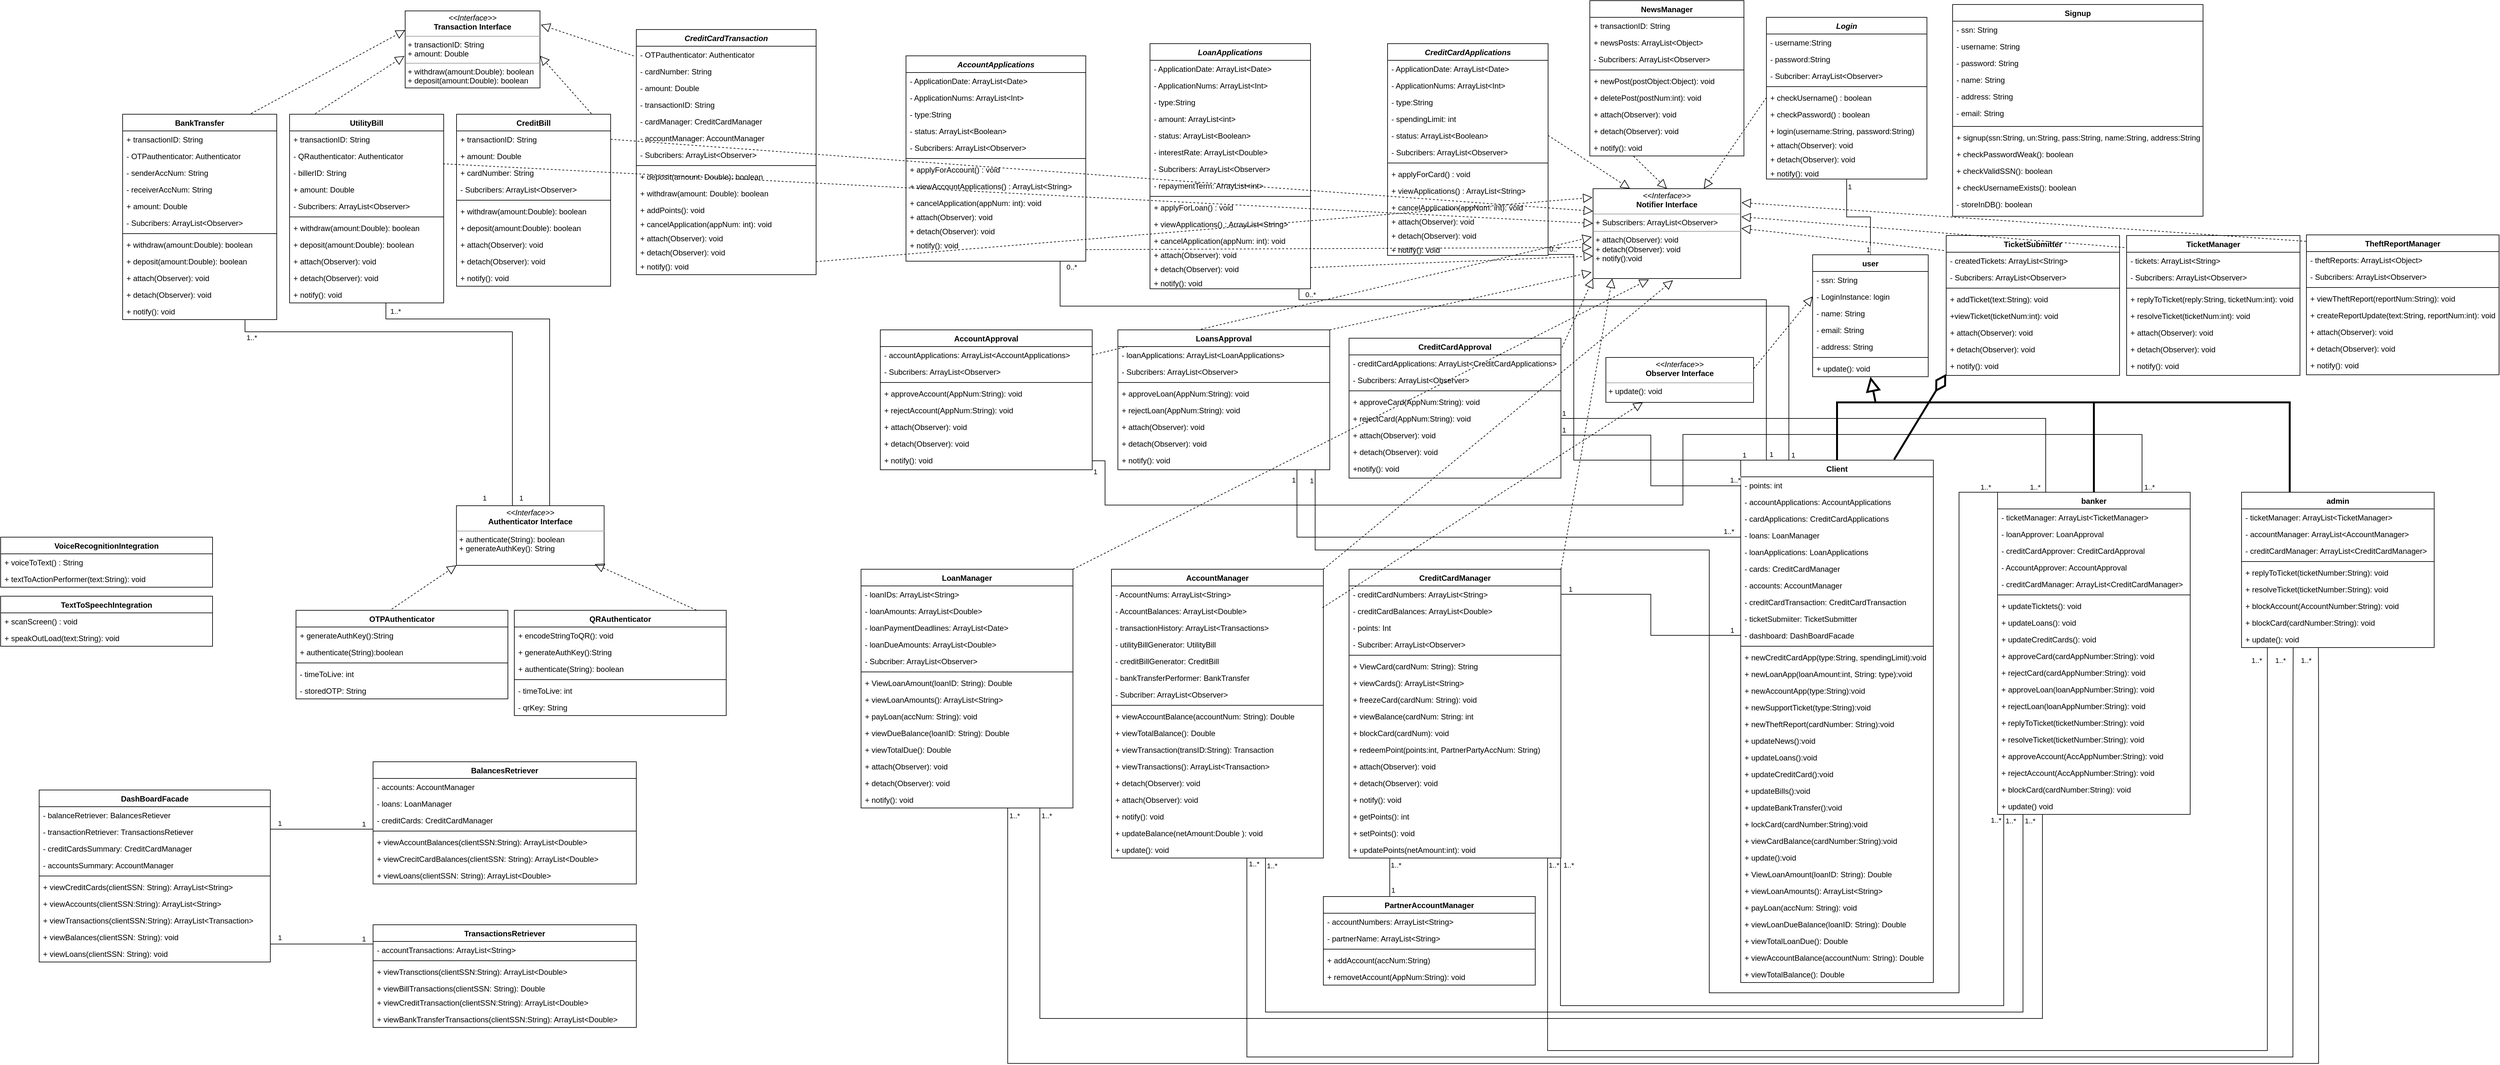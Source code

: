 <mxfile version="21.2.9" type="device">
  <diagram id="C5RBs43oDa-KdzZeNtuy" name="Page-1">
    <mxGraphModel dx="-2765" dy="615" grid="1" gridSize="10" guides="1" tooltips="1" connect="1" arrows="1" fold="1" page="1" pageScale="1" pageWidth="4000" pageHeight="1700" math="0" shadow="0">
      <root>
        <mxCell id="WIyWlLk6GJQsqaUBKTNV-0" />
        <mxCell id="WIyWlLk6GJQsqaUBKTNV-1" parent="WIyWlLk6GJQsqaUBKTNV-0" />
        <mxCell id="zkfFHV4jXpPFQw0GAbJ--0" value="Login" style="swimlane;fontStyle=3;align=center;verticalAlign=top;childLayout=stackLayout;horizontal=1;startSize=26;horizontalStack=0;resizeParent=1;resizeLast=0;collapsible=1;marginBottom=0;rounded=0;shadow=0;strokeWidth=1;" parent="WIyWlLk6GJQsqaUBKTNV-1" vertex="1">
          <mxGeometry x="6850" y="40" width="250" height="252" as="geometry">
            <mxRectangle x="230" y="140" width="160" height="26" as="alternateBounds" />
          </mxGeometry>
        </mxCell>
        <mxCell id="zkfFHV4jXpPFQw0GAbJ--1" value="- username:String" style="text;align=left;verticalAlign=top;spacingLeft=4;spacingRight=4;overflow=hidden;rotatable=0;points=[[0,0.5],[1,0.5]];portConstraint=eastwest;" parent="zkfFHV4jXpPFQw0GAbJ--0" vertex="1">
          <mxGeometry y="26" width="250" height="26" as="geometry" />
        </mxCell>
        <mxCell id="zkfFHV4jXpPFQw0GAbJ--2" value="- password:String" style="text;align=left;verticalAlign=top;spacingLeft=4;spacingRight=4;overflow=hidden;rotatable=0;points=[[0,0.5],[1,0.5]];portConstraint=eastwest;rounded=0;shadow=0;html=0;" parent="zkfFHV4jXpPFQw0GAbJ--0" vertex="1">
          <mxGeometry y="52" width="250" height="26" as="geometry" />
        </mxCell>
        <mxCell id="X0b0RHwHDyXbMrfLogEa-137" value="- Subcriber: ArrayList&lt;Observer&gt;" style="text;align=left;verticalAlign=top;spacingLeft=4;spacingRight=4;overflow=hidden;rotatable=0;points=[[0,0.5],[1,0.5]];portConstraint=eastwest;rounded=0;shadow=0;html=0;" parent="zkfFHV4jXpPFQw0GAbJ--0" vertex="1">
          <mxGeometry y="78" width="250" height="26" as="geometry" />
        </mxCell>
        <mxCell id="zkfFHV4jXpPFQw0GAbJ--4" value="" style="line;html=1;strokeWidth=1;align=left;verticalAlign=middle;spacingTop=-1;spacingLeft=3;spacingRight=3;rotatable=0;labelPosition=right;points=[];portConstraint=eastwest;" parent="zkfFHV4jXpPFQw0GAbJ--0" vertex="1">
          <mxGeometry y="104" width="250" height="8" as="geometry" />
        </mxCell>
        <mxCell id="zkfFHV4jXpPFQw0GAbJ--5" value="+ checkUsername() : boolean&#xa;" style="text;align=left;verticalAlign=top;spacingLeft=4;spacingRight=4;overflow=hidden;rotatable=0;points=[[0,0.5],[1,0.5]];portConstraint=eastwest;" parent="zkfFHV4jXpPFQw0GAbJ--0" vertex="1">
          <mxGeometry y="112" width="250" height="26" as="geometry" />
        </mxCell>
        <mxCell id="X0b0RHwHDyXbMrfLogEa-1" value="+ checkPassword() : boolean&#xa;" style="text;align=left;verticalAlign=top;spacingLeft=4;spacingRight=4;overflow=hidden;rotatable=0;points=[[0,0.5],[1,0.5]];portConstraint=eastwest;" parent="zkfFHV4jXpPFQw0GAbJ--0" vertex="1">
          <mxGeometry y="138" width="250" height="26" as="geometry" />
        </mxCell>
        <mxCell id="X0b0RHwHDyXbMrfLogEa-0" value="+ login(username:String, password:String)" style="text;align=left;verticalAlign=top;spacingLeft=4;spacingRight=4;overflow=hidden;rotatable=0;points=[[0,0.5],[1,0.5]];portConstraint=eastwest;" parent="zkfFHV4jXpPFQw0GAbJ--0" vertex="1">
          <mxGeometry y="164" width="250" height="22" as="geometry" />
        </mxCell>
        <mxCell id="X0b0RHwHDyXbMrfLogEa-83" value="+ attach(Observer): void" style="text;align=left;verticalAlign=top;spacingLeft=4;spacingRight=4;overflow=hidden;rotatable=0;points=[[0,0.5],[1,0.5]];portConstraint=eastwest;" parent="zkfFHV4jXpPFQw0GAbJ--0" vertex="1">
          <mxGeometry y="186" width="250" height="22" as="geometry" />
        </mxCell>
        <mxCell id="X0b0RHwHDyXbMrfLogEa-135" value="+ detach(Observer): void" style="text;align=left;verticalAlign=top;spacingLeft=4;spacingRight=4;overflow=hidden;rotatable=0;points=[[0,0.5],[1,0.5]];portConstraint=eastwest;" parent="zkfFHV4jXpPFQw0GAbJ--0" vertex="1">
          <mxGeometry y="208" width="250" height="22" as="geometry" />
        </mxCell>
        <mxCell id="X0b0RHwHDyXbMrfLogEa-136" value="+ notify(): void" style="text;align=left;verticalAlign=top;spacingLeft=4;spacingRight=4;overflow=hidden;rotatable=0;points=[[0,0.5],[1,0.5]];portConstraint=eastwest;" parent="zkfFHV4jXpPFQw0GAbJ--0" vertex="1">
          <mxGeometry y="230" width="250" height="22" as="geometry" />
        </mxCell>
        <mxCell id="zkfFHV4jXpPFQw0GAbJ--17" value="Signup" style="swimlane;fontStyle=1;align=center;verticalAlign=top;childLayout=stackLayout;horizontal=1;startSize=26;horizontalStack=0;resizeParent=1;resizeLast=0;collapsible=1;marginBottom=0;rounded=0;shadow=0;strokeWidth=1;" parent="WIyWlLk6GJQsqaUBKTNV-1" vertex="1">
          <mxGeometry x="7140" y="20" width="390" height="330" as="geometry">
            <mxRectangle x="550" y="140" width="160" height="26" as="alternateBounds" />
          </mxGeometry>
        </mxCell>
        <mxCell id="zkfFHV4jXpPFQw0GAbJ--18" value="- ssn: String" style="text;align=left;verticalAlign=top;spacingLeft=4;spacingRight=4;overflow=hidden;rotatable=0;points=[[0,0.5],[1,0.5]];portConstraint=eastwest;" parent="zkfFHV4jXpPFQw0GAbJ--17" vertex="1">
          <mxGeometry y="26" width="390" height="26" as="geometry" />
        </mxCell>
        <mxCell id="zkfFHV4jXpPFQw0GAbJ--19" value="- username: String" style="text;align=left;verticalAlign=top;spacingLeft=4;spacingRight=4;overflow=hidden;rotatable=0;points=[[0,0.5],[1,0.5]];portConstraint=eastwest;rounded=0;shadow=0;html=0;" parent="zkfFHV4jXpPFQw0GAbJ--17" vertex="1">
          <mxGeometry y="52" width="390" height="26" as="geometry" />
        </mxCell>
        <mxCell id="zkfFHV4jXpPFQw0GAbJ--20" value="- password: String" style="text;align=left;verticalAlign=top;spacingLeft=4;spacingRight=4;overflow=hidden;rotatable=0;points=[[0,0.5],[1,0.5]];portConstraint=eastwest;rounded=0;shadow=0;html=0;" parent="zkfFHV4jXpPFQw0GAbJ--17" vertex="1">
          <mxGeometry y="78" width="390" height="26" as="geometry" />
        </mxCell>
        <mxCell id="zkfFHV4jXpPFQw0GAbJ--21" value="- name: String" style="text;align=left;verticalAlign=top;spacingLeft=4;spacingRight=4;overflow=hidden;rotatable=0;points=[[0,0.5],[1,0.5]];portConstraint=eastwest;rounded=0;shadow=0;html=0;" parent="zkfFHV4jXpPFQw0GAbJ--17" vertex="1">
          <mxGeometry y="104" width="390" height="26" as="geometry" />
        </mxCell>
        <mxCell id="zkfFHV4jXpPFQw0GAbJ--22" value="- address: String" style="text;align=left;verticalAlign=top;spacingLeft=4;spacingRight=4;overflow=hidden;rotatable=0;points=[[0,0.5],[1,0.5]];portConstraint=eastwest;rounded=0;shadow=0;html=0;" parent="zkfFHV4jXpPFQw0GAbJ--17" vertex="1">
          <mxGeometry y="130" width="390" height="26" as="geometry" />
        </mxCell>
        <mxCell id="zkfFHV4jXpPFQw0GAbJ--25" value="- email: String" style="text;align=left;verticalAlign=top;spacingLeft=4;spacingRight=4;overflow=hidden;rotatable=0;points=[[0,0.5],[1,0.5]];portConstraint=eastwest;" parent="zkfFHV4jXpPFQw0GAbJ--17" vertex="1">
          <mxGeometry y="156" width="390" height="30" as="geometry" />
        </mxCell>
        <mxCell id="zkfFHV4jXpPFQw0GAbJ--23" value="" style="line;html=1;strokeWidth=1;align=left;verticalAlign=middle;spacingTop=-1;spacingLeft=3;spacingRight=3;rotatable=0;labelPosition=right;points=[];portConstraint=eastwest;" parent="zkfFHV4jXpPFQw0GAbJ--17" vertex="1">
          <mxGeometry y="186" width="390" height="8" as="geometry" />
        </mxCell>
        <mxCell id="X0b0RHwHDyXbMrfLogEa-74" value="+ signup(ssn:String, un:String, pass:String, name:String, address:String)" style="text;align=left;verticalAlign=top;spacingLeft=4;spacingRight=4;overflow=hidden;rotatable=0;points=[[0,0.5],[1,0.5]];portConstraint=eastwest;" parent="zkfFHV4jXpPFQw0GAbJ--17" vertex="1">
          <mxGeometry y="194" width="390" height="26" as="geometry" />
        </mxCell>
        <mxCell id="X0b0RHwHDyXbMrfLogEa-11" value="+ checkPasswordWeak(): boolean" style="text;align=left;verticalAlign=top;spacingLeft=4;spacingRight=4;overflow=hidden;rotatable=0;points=[[0,0.5],[1,0.5]];portConstraint=eastwest;" parent="zkfFHV4jXpPFQw0GAbJ--17" vertex="1">
          <mxGeometry y="220" width="390" height="26" as="geometry" />
        </mxCell>
        <mxCell id="X0b0RHwHDyXbMrfLogEa-12" value="+ checkValidSSN(): boolean" style="text;align=left;verticalAlign=top;spacingLeft=4;spacingRight=4;overflow=hidden;rotatable=0;points=[[0,0.5],[1,0.5]];portConstraint=eastwest;" parent="zkfFHV4jXpPFQw0GAbJ--17" vertex="1">
          <mxGeometry y="246" width="390" height="26" as="geometry" />
        </mxCell>
        <mxCell id="X0b0RHwHDyXbMrfLogEa-10" value="+ checkUsernameExists(): boolean" style="text;align=left;verticalAlign=top;spacingLeft=4;spacingRight=4;overflow=hidden;rotatable=0;points=[[0,0.5],[1,0.5]];portConstraint=eastwest;" parent="zkfFHV4jXpPFQw0GAbJ--17" vertex="1">
          <mxGeometry y="272" width="390" height="26" as="geometry" />
        </mxCell>
        <mxCell id="X0b0RHwHDyXbMrfLogEa-13" value="- storeInDB(): boolean" style="text;align=left;verticalAlign=top;spacingLeft=4;spacingRight=4;overflow=hidden;rotatable=0;points=[[0,0.5],[1,0.5]];portConstraint=eastwest;" parent="zkfFHV4jXpPFQw0GAbJ--17" vertex="1">
          <mxGeometry y="298" width="390" height="26" as="geometry" />
        </mxCell>
        <mxCell id="X0b0RHwHDyXbMrfLogEa-19" value="user" style="swimlane;fontStyle=1;align=center;verticalAlign=top;childLayout=stackLayout;horizontal=1;startSize=26;horizontalStack=0;resizeParent=1;resizeLast=0;collapsible=1;marginBottom=0;rounded=0;shadow=0;strokeWidth=1;" parent="WIyWlLk6GJQsqaUBKTNV-1" vertex="1">
          <mxGeometry x="6922" y="410" width="180" height="190" as="geometry">
            <mxRectangle x="550" y="140" width="160" height="26" as="alternateBounds" />
          </mxGeometry>
        </mxCell>
        <mxCell id="X0b0RHwHDyXbMrfLogEa-20" value="- ssn: String" style="text;align=left;verticalAlign=top;spacingLeft=4;spacingRight=4;overflow=hidden;rotatable=0;points=[[0,0.5],[1,0.5]];portConstraint=eastwest;" parent="X0b0RHwHDyXbMrfLogEa-19" vertex="1">
          <mxGeometry y="26" width="180" height="26" as="geometry" />
        </mxCell>
        <mxCell id="X0b0RHwHDyXbMrfLogEa-21" value="- LoginInstance: login" style="text;align=left;verticalAlign=top;spacingLeft=4;spacingRight=4;overflow=hidden;rotatable=0;points=[[0,0.5],[1,0.5]];portConstraint=eastwest;rounded=0;shadow=0;html=0;" parent="X0b0RHwHDyXbMrfLogEa-19" vertex="1">
          <mxGeometry y="52" width="180" height="26" as="geometry" />
        </mxCell>
        <mxCell id="X0b0RHwHDyXbMrfLogEa-23" value="- name: String" style="text;align=left;verticalAlign=top;spacingLeft=4;spacingRight=4;overflow=hidden;rotatable=0;points=[[0,0.5],[1,0.5]];portConstraint=eastwest;rounded=0;shadow=0;html=0;" parent="X0b0RHwHDyXbMrfLogEa-19" vertex="1">
          <mxGeometry y="78" width="180" height="26" as="geometry" />
        </mxCell>
        <mxCell id="X0b0RHwHDyXbMrfLogEa-79" value="- email: String" style="text;align=left;verticalAlign=top;spacingLeft=4;spacingRight=4;overflow=hidden;rotatable=0;points=[[0,0.5],[1,0.5]];portConstraint=eastwest;rounded=0;shadow=0;html=0;" parent="X0b0RHwHDyXbMrfLogEa-19" vertex="1">
          <mxGeometry y="104" width="180" height="26" as="geometry" />
        </mxCell>
        <mxCell id="X0b0RHwHDyXbMrfLogEa-24" value="- address: String" style="text;align=left;verticalAlign=top;spacingLeft=4;spacingRight=4;overflow=hidden;rotatable=0;points=[[0,0.5],[1,0.5]];portConstraint=eastwest;rounded=0;shadow=0;html=0;" parent="X0b0RHwHDyXbMrfLogEa-19" vertex="1">
          <mxGeometry y="130" width="180" height="26" as="geometry" />
        </mxCell>
        <mxCell id="X0b0RHwHDyXbMrfLogEa-25" value="" style="line;html=1;strokeWidth=1;align=left;verticalAlign=middle;spacingTop=-1;spacingLeft=3;spacingRight=3;rotatable=0;labelPosition=right;points=[];portConstraint=eastwest;" parent="X0b0RHwHDyXbMrfLogEa-19" vertex="1">
          <mxGeometry y="156" width="180" height="8" as="geometry" />
        </mxCell>
        <mxCell id="X0b0RHwHDyXbMrfLogEa-146" value="+ update(): void" style="text;align=left;verticalAlign=top;spacingLeft=4;spacingRight=4;overflow=hidden;rotatable=0;points=[[0,0.5],[1,0.5]];portConstraint=eastwest;rounded=0;shadow=0;html=0;" parent="X0b0RHwHDyXbMrfLogEa-19" vertex="1">
          <mxGeometry y="164" width="180" height="26" as="geometry" />
        </mxCell>
        <mxCell id="X0b0RHwHDyXbMrfLogEa-52" value="" style="endArrow=none;html=1;edgeStyle=orthogonalEdgeStyle;rounded=0;exitX=0.5;exitY=1;exitDx=0;exitDy=0;entryX=0.5;entryY=0;entryDx=0;entryDy=0;" parent="WIyWlLk6GJQsqaUBKTNV-1" source="zkfFHV4jXpPFQw0GAbJ--0" target="X0b0RHwHDyXbMrfLogEa-19" edge="1">
          <mxGeometry relative="1" as="geometry">
            <mxPoint x="7000" y="340" as="sourcePoint" />
            <mxPoint x="7160" y="340" as="targetPoint" />
          </mxGeometry>
        </mxCell>
        <mxCell id="X0b0RHwHDyXbMrfLogEa-53" value="1" style="edgeLabel;resizable=0;html=1;align=left;verticalAlign=bottom;" parent="X0b0RHwHDyXbMrfLogEa-52" connectable="0" vertex="1">
          <mxGeometry x="-1" relative="1" as="geometry">
            <mxPoint y="20" as="offset" />
          </mxGeometry>
        </mxCell>
        <mxCell id="X0b0RHwHDyXbMrfLogEa-54" value="1" style="edgeLabel;resizable=0;html=1;align=right;verticalAlign=bottom;" parent="X0b0RHwHDyXbMrfLogEa-52" connectable="0" vertex="1">
          <mxGeometry x="1" relative="1" as="geometry" />
        </mxCell>
        <mxCell id="X0b0RHwHDyXbMrfLogEa-58" value="Client" style="swimlane;fontStyle=1;align=center;verticalAlign=top;childLayout=stackLayout;horizontal=1;startSize=26;horizontalStack=0;resizeParent=1;resizeParentMax=0;resizeLast=0;collapsible=1;marginBottom=0;whiteSpace=wrap;html=1;" parent="WIyWlLk6GJQsqaUBKTNV-1" vertex="1">
          <mxGeometry x="6810" y="730" width="300" height="814" as="geometry" />
        </mxCell>
        <mxCell id="X0b0RHwHDyXbMrfLogEa-59" value="- points: int" style="text;strokeColor=none;fillColor=none;align=left;verticalAlign=top;spacingLeft=4;spacingRight=4;overflow=hidden;rotatable=0;points=[[0,0.5],[1,0.5]];portConstraint=eastwest;whiteSpace=wrap;html=1;" parent="X0b0RHwHDyXbMrfLogEa-58" vertex="1">
          <mxGeometry y="26" width="300" height="26" as="geometry" />
        </mxCell>
        <mxCell id="X0b0RHwHDyXbMrfLogEa-91" value="- accountApplications: AccountApplications" style="text;strokeColor=none;fillColor=none;align=left;verticalAlign=top;spacingLeft=4;spacingRight=4;overflow=hidden;rotatable=0;points=[[0,0.5],[1,0.5]];portConstraint=eastwest;whiteSpace=wrap;html=1;" parent="X0b0RHwHDyXbMrfLogEa-58" vertex="1">
          <mxGeometry y="52" width="300" height="26" as="geometry" />
        </mxCell>
        <mxCell id="X0b0RHwHDyXbMrfLogEa-92" value="- cardApplications: CreditCardApplications" style="text;strokeColor=none;fillColor=none;align=left;verticalAlign=top;spacingLeft=4;spacingRight=4;overflow=hidden;rotatable=0;points=[[0,0.5],[1,0.5]];portConstraint=eastwest;whiteSpace=wrap;html=1;" parent="X0b0RHwHDyXbMrfLogEa-58" vertex="1">
          <mxGeometry y="78" width="300" height="26" as="geometry" />
        </mxCell>
        <mxCell id="X0b0RHwHDyXbMrfLogEa-93" value="- loans: LoanManager" style="text;strokeColor=none;fillColor=none;align=left;verticalAlign=top;spacingLeft=4;spacingRight=4;overflow=hidden;rotatable=0;points=[[0,0.5],[1,0.5]];portConstraint=eastwest;whiteSpace=wrap;html=1;" parent="X0b0RHwHDyXbMrfLogEa-58" vertex="1">
          <mxGeometry y="104" width="300" height="26" as="geometry" />
        </mxCell>
        <mxCell id="X0b0RHwHDyXbMrfLogEa-272" value="- loanApplications: LoanApplications" style="text;strokeColor=none;fillColor=none;align=left;verticalAlign=top;spacingLeft=4;spacingRight=4;overflow=hidden;rotatable=0;points=[[0,0.5],[1,0.5]];portConstraint=eastwest;whiteSpace=wrap;html=1;" parent="X0b0RHwHDyXbMrfLogEa-58" vertex="1">
          <mxGeometry y="130" width="300" height="26" as="geometry" />
        </mxCell>
        <mxCell id="X0b0RHwHDyXbMrfLogEa-95" value="- cards: CreditCardManager" style="text;strokeColor=none;fillColor=none;align=left;verticalAlign=top;spacingLeft=4;spacingRight=4;overflow=hidden;rotatable=0;points=[[0,0.5],[1,0.5]];portConstraint=eastwest;whiteSpace=wrap;html=1;" parent="X0b0RHwHDyXbMrfLogEa-58" vertex="1">
          <mxGeometry y="156" width="300" height="26" as="geometry" />
        </mxCell>
        <mxCell id="X0b0RHwHDyXbMrfLogEa-271" value="- accounts: AccountManager" style="text;strokeColor=none;fillColor=none;align=left;verticalAlign=top;spacingLeft=4;spacingRight=4;overflow=hidden;rotatable=0;points=[[0,0.5],[1,0.5]];portConstraint=eastwest;whiteSpace=wrap;html=1;" parent="X0b0RHwHDyXbMrfLogEa-58" vertex="1">
          <mxGeometry y="182" width="300" height="26" as="geometry" />
        </mxCell>
        <mxCell id="cMXHbLQRaVfCkkEPk3rR-69" value="- creditCardTransaction: CreditCardTransaction" style="text;strokeColor=none;fillColor=none;align=left;verticalAlign=top;spacingLeft=4;spacingRight=4;overflow=hidden;rotatable=0;points=[[0,0.5],[1,0.5]];portConstraint=eastwest;whiteSpace=wrap;html=1;" parent="X0b0RHwHDyXbMrfLogEa-58" vertex="1">
          <mxGeometry y="208" width="300" height="26" as="geometry" />
        </mxCell>
        <mxCell id="cMXHbLQRaVfCkkEPk3rR-222" value="- ticketSubmiiter: TicketSubmitter" style="text;strokeColor=none;fillColor=none;align=left;verticalAlign=top;spacingLeft=4;spacingRight=4;overflow=hidden;rotatable=0;points=[[0,0.5],[1,0.5]];portConstraint=eastwest;whiteSpace=wrap;html=1;" parent="X0b0RHwHDyXbMrfLogEa-58" vertex="1">
          <mxGeometry y="234" width="300" height="26" as="geometry" />
        </mxCell>
        <mxCell id="cMXHbLQRaVfCkkEPk3rR-282" value="- dashboard: DashBoardFacade" style="text;strokeColor=none;fillColor=none;align=left;verticalAlign=top;spacingLeft=4;spacingRight=4;overflow=hidden;rotatable=0;points=[[0,0.5],[1,0.5]];portConstraint=eastwest;whiteSpace=wrap;html=1;" parent="X0b0RHwHDyXbMrfLogEa-58" vertex="1">
          <mxGeometry y="260" width="300" height="26" as="geometry" />
        </mxCell>
        <mxCell id="X0b0RHwHDyXbMrfLogEa-60" value="" style="line;strokeWidth=1;fillColor=none;align=left;verticalAlign=middle;spacingTop=-1;spacingLeft=3;spacingRight=3;rotatable=0;labelPosition=right;points=[];portConstraint=eastwest;strokeColor=inherit;" parent="X0b0RHwHDyXbMrfLogEa-58" vertex="1">
          <mxGeometry y="286" width="300" height="8" as="geometry" />
        </mxCell>
        <mxCell id="X0b0RHwHDyXbMrfLogEa-61" value="+ newCreditCardApp(type:String, spendingLimit):void" style="text;strokeColor=none;fillColor=none;align=left;verticalAlign=top;spacingLeft=4;spacingRight=4;overflow=hidden;rotatable=0;points=[[0,0.5],[1,0.5]];portConstraint=eastwest;whiteSpace=wrap;html=1;" parent="X0b0RHwHDyXbMrfLogEa-58" vertex="1">
          <mxGeometry y="294" width="300" height="26" as="geometry" />
        </mxCell>
        <mxCell id="X0b0RHwHDyXbMrfLogEa-88" value="+ newLoanApp(loanAmount:int, String: type):void" style="text;strokeColor=none;fillColor=none;align=left;verticalAlign=top;spacingLeft=4;spacingRight=4;overflow=hidden;rotatable=0;points=[[0,0.5],[1,0.5]];portConstraint=eastwest;whiteSpace=wrap;html=1;" parent="X0b0RHwHDyXbMrfLogEa-58" vertex="1">
          <mxGeometry y="320" width="300" height="26" as="geometry" />
        </mxCell>
        <mxCell id="X0b0RHwHDyXbMrfLogEa-89" value="+ newAccountApp(type:String):void" style="text;strokeColor=none;fillColor=none;align=left;verticalAlign=top;spacingLeft=4;spacingRight=4;overflow=hidden;rotatable=0;points=[[0,0.5],[1,0.5]];portConstraint=eastwest;whiteSpace=wrap;html=1;" parent="X0b0RHwHDyXbMrfLogEa-58" vertex="1">
          <mxGeometry y="346" width="300" height="26" as="geometry" />
        </mxCell>
        <mxCell id="X0b0RHwHDyXbMrfLogEa-90" value="+ newSupportTicket(type:String):void" style="text;strokeColor=none;fillColor=none;align=left;verticalAlign=top;spacingLeft=4;spacingRight=4;overflow=hidden;rotatable=0;points=[[0,0.5],[1,0.5]];portConstraint=eastwest;whiteSpace=wrap;html=1;" parent="X0b0RHwHDyXbMrfLogEa-58" vertex="1">
          <mxGeometry y="372" width="300" height="26" as="geometry" />
        </mxCell>
        <mxCell id="X0b0RHwHDyXbMrfLogEa-94" value="+ newTheftReport(cardNumber: String):void" style="text;strokeColor=none;fillColor=none;align=left;verticalAlign=top;spacingLeft=4;spacingRight=4;overflow=hidden;rotatable=0;points=[[0,0.5],[1,0.5]];portConstraint=eastwest;whiteSpace=wrap;html=1;" parent="X0b0RHwHDyXbMrfLogEa-58" vertex="1">
          <mxGeometry y="398" width="300" height="26" as="geometry" />
        </mxCell>
        <mxCell id="X0b0RHwHDyXbMrfLogEa-96" value="+ updateNews():void" style="text;strokeColor=none;fillColor=none;align=left;verticalAlign=top;spacingLeft=4;spacingRight=4;overflow=hidden;rotatable=0;points=[[0,0.5],[1,0.5]];portConstraint=eastwest;whiteSpace=wrap;html=1;" parent="X0b0RHwHDyXbMrfLogEa-58" vertex="1">
          <mxGeometry y="424" width="300" height="26" as="geometry" />
        </mxCell>
        <mxCell id="X0b0RHwHDyXbMrfLogEa-97" value="+ updateLoans():void" style="text;strokeColor=none;fillColor=none;align=left;verticalAlign=top;spacingLeft=4;spacingRight=4;overflow=hidden;rotatable=0;points=[[0,0.5],[1,0.5]];portConstraint=eastwest;whiteSpace=wrap;html=1;" parent="X0b0RHwHDyXbMrfLogEa-58" vertex="1">
          <mxGeometry y="450" width="300" height="26" as="geometry" />
        </mxCell>
        <mxCell id="X0b0RHwHDyXbMrfLogEa-98" value="+ updateCreditCard():void" style="text;strokeColor=none;fillColor=none;align=left;verticalAlign=top;spacingLeft=4;spacingRight=4;overflow=hidden;rotatable=0;points=[[0,0.5],[1,0.5]];portConstraint=eastwest;whiteSpace=wrap;html=1;" parent="X0b0RHwHDyXbMrfLogEa-58" vertex="1">
          <mxGeometry y="476" width="300" height="26" as="geometry" />
        </mxCell>
        <mxCell id="X0b0RHwHDyXbMrfLogEa-99" value="+ updateBills():void" style="text;strokeColor=none;fillColor=none;align=left;verticalAlign=top;spacingLeft=4;spacingRight=4;overflow=hidden;rotatable=0;points=[[0,0.5],[1,0.5]];portConstraint=eastwest;whiteSpace=wrap;html=1;" parent="X0b0RHwHDyXbMrfLogEa-58" vertex="1">
          <mxGeometry y="502" width="300" height="26" as="geometry" />
        </mxCell>
        <mxCell id="X0b0RHwHDyXbMrfLogEa-100" value="+ updateBankTransfer():void" style="text;strokeColor=none;fillColor=none;align=left;verticalAlign=top;spacingLeft=4;spacingRight=4;overflow=hidden;rotatable=0;points=[[0,0.5],[1,0.5]];portConstraint=eastwest;whiteSpace=wrap;html=1;" parent="X0b0RHwHDyXbMrfLogEa-58" vertex="1">
          <mxGeometry y="528" width="300" height="26" as="geometry" />
        </mxCell>
        <mxCell id="X0b0RHwHDyXbMrfLogEa-121" value="+ lockCard(cardNumber:String):void" style="text;strokeColor=none;fillColor=none;align=left;verticalAlign=top;spacingLeft=4;spacingRight=4;overflow=hidden;rotatable=0;points=[[0,0.5],[1,0.5]];portConstraint=eastwest;whiteSpace=wrap;html=1;" parent="X0b0RHwHDyXbMrfLogEa-58" vertex="1">
          <mxGeometry y="554" width="300" height="26" as="geometry" />
        </mxCell>
        <mxCell id="X0b0RHwHDyXbMrfLogEa-213" value="+ viewCardBalance(cardNumber:String):void" style="text;strokeColor=none;fillColor=none;align=left;verticalAlign=top;spacingLeft=4;spacingRight=4;overflow=hidden;rotatable=0;points=[[0,0.5],[1,0.5]];portConstraint=eastwest;whiteSpace=wrap;html=1;" parent="X0b0RHwHDyXbMrfLogEa-58" vertex="1">
          <mxGeometry y="580" width="300" height="26" as="geometry" />
        </mxCell>
        <mxCell id="X0b0RHwHDyXbMrfLogEa-150" value="+ update():void" style="text;strokeColor=none;fillColor=none;align=left;verticalAlign=top;spacingLeft=4;spacingRight=4;overflow=hidden;rotatable=0;points=[[0,0.5],[1,0.5]];portConstraint=eastwest;whiteSpace=wrap;html=1;" parent="X0b0RHwHDyXbMrfLogEa-58" vertex="1">
          <mxGeometry y="606" width="300" height="26" as="geometry" />
        </mxCell>
        <mxCell id="X0b0RHwHDyXbMrfLogEa-278" value="+ ViewLoanAmount(loanID: String): Double" style="text;strokeColor=none;fillColor=none;align=left;verticalAlign=top;spacingLeft=4;spacingRight=4;overflow=hidden;rotatable=0;points=[[0,0.5],[1,0.5]];portConstraint=eastwest;whiteSpace=wrap;html=1;" parent="X0b0RHwHDyXbMrfLogEa-58" vertex="1">
          <mxGeometry y="632" width="300" height="26" as="geometry" />
        </mxCell>
        <mxCell id="X0b0RHwHDyXbMrfLogEa-279" value="+ viewLoanAmounts(): ArrayList&amp;lt;String&amp;gt;" style="text;strokeColor=none;fillColor=none;align=left;verticalAlign=top;spacingLeft=4;spacingRight=4;overflow=hidden;rotatable=0;points=[[0,0.5],[1,0.5]];portConstraint=eastwest;whiteSpace=wrap;html=1;" parent="X0b0RHwHDyXbMrfLogEa-58" vertex="1">
          <mxGeometry y="658" width="300" height="26" as="geometry" />
        </mxCell>
        <mxCell id="X0b0RHwHDyXbMrfLogEa-280" value="+ payLoan(accNum: String): void" style="text;strokeColor=none;fillColor=none;align=left;verticalAlign=top;spacingLeft=4;spacingRight=4;overflow=hidden;rotatable=0;points=[[0,0.5],[1,0.5]];portConstraint=eastwest;whiteSpace=wrap;html=1;" parent="X0b0RHwHDyXbMrfLogEa-58" vertex="1">
          <mxGeometry y="684" width="300" height="26" as="geometry" />
        </mxCell>
        <mxCell id="X0b0RHwHDyXbMrfLogEa-281" value="+ viewLoanDueBalance(loanID: String): Double" style="text;strokeColor=none;fillColor=none;align=left;verticalAlign=top;spacingLeft=4;spacingRight=4;overflow=hidden;rotatable=0;points=[[0,0.5],[1,0.5]];portConstraint=eastwest;whiteSpace=wrap;html=1;" parent="X0b0RHwHDyXbMrfLogEa-58" vertex="1">
          <mxGeometry y="710" width="300" height="26" as="geometry" />
        </mxCell>
        <mxCell id="X0b0RHwHDyXbMrfLogEa-282" value="+ viewTotalLoanDue(): Double" style="text;strokeColor=none;fillColor=none;align=left;verticalAlign=top;spacingLeft=4;spacingRight=4;overflow=hidden;rotatable=0;points=[[0,0.5],[1,0.5]];portConstraint=eastwest;whiteSpace=wrap;html=1;" parent="X0b0RHwHDyXbMrfLogEa-58" vertex="1">
          <mxGeometry y="736" width="300" height="26" as="geometry" />
        </mxCell>
        <mxCell id="X0b0RHwHDyXbMrfLogEa-362" value="+ viewAccountBalance(accountNum: String): Double" style="text;strokeColor=none;fillColor=none;align=left;verticalAlign=top;spacingLeft=4;spacingRight=4;overflow=hidden;rotatable=0;points=[[0,0.5],[1,0.5]];portConstraint=eastwest;whiteSpace=wrap;html=1;" parent="X0b0RHwHDyXbMrfLogEa-58" vertex="1">
          <mxGeometry y="762" width="300" height="26" as="geometry" />
        </mxCell>
        <mxCell id="X0b0RHwHDyXbMrfLogEa-363" value="+ viewTotalBalance(): Double" style="text;strokeColor=none;fillColor=none;align=left;verticalAlign=top;spacingLeft=4;spacingRight=4;overflow=hidden;rotatable=0;points=[[0,0.5],[1,0.5]];portConstraint=eastwest;whiteSpace=wrap;html=1;" parent="X0b0RHwHDyXbMrfLogEa-58" vertex="1">
          <mxGeometry y="788" width="300" height="26" as="geometry" />
        </mxCell>
        <mxCell id="X0b0RHwHDyXbMrfLogEa-62" value="banker" style="swimlane;fontStyle=1;align=center;verticalAlign=top;childLayout=stackLayout;horizontal=1;startSize=26;horizontalStack=0;resizeParent=1;resizeParentMax=0;resizeLast=0;collapsible=1;marginBottom=0;whiteSpace=wrap;html=1;" parent="WIyWlLk6GJQsqaUBKTNV-1" vertex="1">
          <mxGeometry x="7210" y="780" width="300" height="502" as="geometry">
            <mxRectangle x="7210" y="680" width="80" height="30" as="alternateBounds" />
          </mxGeometry>
        </mxCell>
        <mxCell id="X0b0RHwHDyXbMrfLogEa-63" value="- ticketManager: ArrayList&amp;lt;TicketManager&amp;gt;" style="text;strokeColor=none;fillColor=none;align=left;verticalAlign=top;spacingLeft=4;spacingRight=4;overflow=hidden;rotatable=0;points=[[0,0.5],[1,0.5]];portConstraint=eastwest;whiteSpace=wrap;html=1;" parent="X0b0RHwHDyXbMrfLogEa-62" vertex="1">
          <mxGeometry y="26" width="300" height="26" as="geometry" />
        </mxCell>
        <mxCell id="X0b0RHwHDyXbMrfLogEa-103" value="- loanApprover: LoanApproval" style="text;strokeColor=none;fillColor=none;align=left;verticalAlign=top;spacingLeft=4;spacingRight=4;overflow=hidden;rotatable=0;points=[[0,0.5],[1,0.5]];portConstraint=eastwest;whiteSpace=wrap;html=1;" parent="X0b0RHwHDyXbMrfLogEa-62" vertex="1">
          <mxGeometry y="52" width="300" height="26" as="geometry" />
        </mxCell>
        <mxCell id="X0b0RHwHDyXbMrfLogEa-105" value="- creditCardApprover: CreditCardApproval" style="text;strokeColor=none;fillColor=none;align=left;verticalAlign=top;spacingLeft=4;spacingRight=4;overflow=hidden;rotatable=0;points=[[0,0.5],[1,0.5]];portConstraint=eastwest;whiteSpace=wrap;html=1;" parent="X0b0RHwHDyXbMrfLogEa-62" vertex="1">
          <mxGeometry y="78" width="300" height="26" as="geometry" />
        </mxCell>
        <mxCell id="X0b0RHwHDyXbMrfLogEa-113" value="- AccountApprover: AccountApproval" style="text;strokeColor=none;fillColor=none;align=left;verticalAlign=top;spacingLeft=4;spacingRight=4;overflow=hidden;rotatable=0;points=[[0,0.5],[1,0.5]];portConstraint=eastwest;whiteSpace=wrap;html=1;" parent="X0b0RHwHDyXbMrfLogEa-62" vertex="1">
          <mxGeometry y="104" width="300" height="26" as="geometry" />
        </mxCell>
        <mxCell id="X0b0RHwHDyXbMrfLogEa-122" value="- creditCardManager: ArrayList&amp;lt;CreditCardManager&amp;gt;" style="text;strokeColor=none;fillColor=none;align=left;verticalAlign=top;spacingLeft=4;spacingRight=4;overflow=hidden;rotatable=0;points=[[0,0.5],[1,0.5]];portConstraint=eastwest;whiteSpace=wrap;html=1;" parent="X0b0RHwHDyXbMrfLogEa-62" vertex="1">
          <mxGeometry y="130" width="300" height="26" as="geometry" />
        </mxCell>
        <mxCell id="X0b0RHwHDyXbMrfLogEa-64" value="" style="line;strokeWidth=1;fillColor=none;align=left;verticalAlign=middle;spacingTop=-1;spacingLeft=3;spacingRight=3;rotatable=0;labelPosition=right;points=[];portConstraint=eastwest;strokeColor=inherit;" parent="X0b0RHwHDyXbMrfLogEa-62" vertex="1">
          <mxGeometry y="156" width="300" height="8" as="geometry" />
        </mxCell>
        <mxCell id="X0b0RHwHDyXbMrfLogEa-65" value="+ updateTicktets(): void" style="text;strokeColor=none;fillColor=none;align=left;verticalAlign=top;spacingLeft=4;spacingRight=4;overflow=hidden;rotatable=0;points=[[0,0.5],[1,0.5]];portConstraint=eastwest;whiteSpace=wrap;html=1;" parent="X0b0RHwHDyXbMrfLogEa-62" vertex="1">
          <mxGeometry y="164" width="300" height="26" as="geometry" />
        </mxCell>
        <mxCell id="X0b0RHwHDyXbMrfLogEa-104" value="+ updateLoans(): void" style="text;strokeColor=none;fillColor=none;align=left;verticalAlign=top;spacingLeft=4;spacingRight=4;overflow=hidden;rotatable=0;points=[[0,0.5],[1,0.5]];portConstraint=eastwest;whiteSpace=wrap;html=1;" parent="X0b0RHwHDyXbMrfLogEa-62" vertex="1">
          <mxGeometry y="190" width="300" height="26" as="geometry" />
        </mxCell>
        <mxCell id="X0b0RHwHDyXbMrfLogEa-106" value="+ updateCreditCards(): void" style="text;strokeColor=none;fillColor=none;align=left;verticalAlign=top;spacingLeft=4;spacingRight=4;overflow=hidden;rotatable=0;points=[[0,0.5],[1,0.5]];portConstraint=eastwest;whiteSpace=wrap;html=1;" parent="X0b0RHwHDyXbMrfLogEa-62" vertex="1">
          <mxGeometry y="216" width="300" height="26" as="geometry" />
        </mxCell>
        <mxCell id="X0b0RHwHDyXbMrfLogEa-107" value="+ approveCard(cardAppNumber:String): void" style="text;strokeColor=none;fillColor=none;align=left;verticalAlign=top;spacingLeft=4;spacingRight=4;overflow=hidden;rotatable=0;points=[[0,0.5],[1,0.5]];portConstraint=eastwest;whiteSpace=wrap;html=1;" parent="X0b0RHwHDyXbMrfLogEa-62" vertex="1">
          <mxGeometry y="242" width="300" height="26" as="geometry" />
        </mxCell>
        <mxCell id="X0b0RHwHDyXbMrfLogEa-108" value="+ rejectCard(cardAppNumber:String): void" style="text;strokeColor=none;fillColor=none;align=left;verticalAlign=top;spacingLeft=4;spacingRight=4;overflow=hidden;rotatable=0;points=[[0,0.5],[1,0.5]];portConstraint=eastwest;whiteSpace=wrap;html=1;" parent="X0b0RHwHDyXbMrfLogEa-62" vertex="1">
          <mxGeometry y="268" width="300" height="26" as="geometry" />
        </mxCell>
        <mxCell id="X0b0RHwHDyXbMrfLogEa-109" value="+ approveLoan(loanAppNumber:String): void" style="text;strokeColor=none;fillColor=none;align=left;verticalAlign=top;spacingLeft=4;spacingRight=4;overflow=hidden;rotatable=0;points=[[0,0.5],[1,0.5]];portConstraint=eastwest;whiteSpace=wrap;html=1;" parent="X0b0RHwHDyXbMrfLogEa-62" vertex="1">
          <mxGeometry y="294" width="300" height="26" as="geometry" />
        </mxCell>
        <mxCell id="X0b0RHwHDyXbMrfLogEa-110" value="+ rejectLoan(loanAppNumber:String): void" style="text;strokeColor=none;fillColor=none;align=left;verticalAlign=top;spacingLeft=4;spacingRight=4;overflow=hidden;rotatable=0;points=[[0,0.5],[1,0.5]];portConstraint=eastwest;whiteSpace=wrap;html=1;" parent="X0b0RHwHDyXbMrfLogEa-62" vertex="1">
          <mxGeometry y="320" width="300" height="26" as="geometry" />
        </mxCell>
        <mxCell id="X0b0RHwHDyXbMrfLogEa-111" value="+ replyToTicket(ticketNumber:String): void" style="text;strokeColor=none;fillColor=none;align=left;verticalAlign=top;spacingLeft=4;spacingRight=4;overflow=hidden;rotatable=0;points=[[0,0.5],[1,0.5]];portConstraint=eastwest;whiteSpace=wrap;html=1;" parent="X0b0RHwHDyXbMrfLogEa-62" vertex="1">
          <mxGeometry y="346" width="300" height="26" as="geometry" />
        </mxCell>
        <mxCell id="X0b0RHwHDyXbMrfLogEa-112" value="+ resolveTicket(ticketNumber:String): void" style="text;strokeColor=none;fillColor=none;align=left;verticalAlign=top;spacingLeft=4;spacingRight=4;overflow=hidden;rotatable=0;points=[[0,0.5],[1,0.5]];portConstraint=eastwest;whiteSpace=wrap;html=1;" parent="X0b0RHwHDyXbMrfLogEa-62" vertex="1">
          <mxGeometry y="372" width="300" height="26" as="geometry" />
        </mxCell>
        <mxCell id="X0b0RHwHDyXbMrfLogEa-114" value="+ approveAccount(AccAppNumber:String): void" style="text;strokeColor=none;fillColor=none;align=left;verticalAlign=top;spacingLeft=4;spacingRight=4;overflow=hidden;rotatable=0;points=[[0,0.5],[1,0.5]];portConstraint=eastwest;whiteSpace=wrap;html=1;" parent="X0b0RHwHDyXbMrfLogEa-62" vertex="1">
          <mxGeometry y="398" width="300" height="26" as="geometry" />
        </mxCell>
        <mxCell id="X0b0RHwHDyXbMrfLogEa-115" value="+ rejectAccount(AccAppNumber:String): void" style="text;strokeColor=none;fillColor=none;align=left;verticalAlign=top;spacingLeft=4;spacingRight=4;overflow=hidden;rotatable=0;points=[[0,0.5],[1,0.5]];portConstraint=eastwest;whiteSpace=wrap;html=1;" parent="X0b0RHwHDyXbMrfLogEa-62" vertex="1">
          <mxGeometry y="424" width="300" height="26" as="geometry" />
        </mxCell>
        <mxCell id="X0b0RHwHDyXbMrfLogEa-123" value="+ blockCard(cardNumber:String): void" style="text;strokeColor=none;fillColor=none;align=left;verticalAlign=top;spacingLeft=4;spacingRight=4;overflow=hidden;rotatable=0;points=[[0,0.5],[1,0.5]];portConstraint=eastwest;whiteSpace=wrap;html=1;" parent="X0b0RHwHDyXbMrfLogEa-62" vertex="1">
          <mxGeometry y="450" width="300" height="26" as="geometry" />
        </mxCell>
        <mxCell id="X0b0RHwHDyXbMrfLogEa-151" value="+ update() void" style="text;strokeColor=none;fillColor=none;align=left;verticalAlign=top;spacingLeft=4;spacingRight=4;overflow=hidden;rotatable=0;points=[[0,0.5],[1,0.5]];portConstraint=eastwest;whiteSpace=wrap;html=1;" parent="X0b0RHwHDyXbMrfLogEa-62" vertex="1">
          <mxGeometry y="476" width="300" height="26" as="geometry" />
        </mxCell>
        <mxCell id="X0b0RHwHDyXbMrfLogEa-66" value="admin" style="swimlane;fontStyle=1;align=center;verticalAlign=top;childLayout=stackLayout;horizontal=1;startSize=26;horizontalStack=0;resizeParent=1;resizeParentMax=0;resizeLast=0;collapsible=1;marginBottom=0;whiteSpace=wrap;html=1;" parent="WIyWlLk6GJQsqaUBKTNV-1" vertex="1">
          <mxGeometry x="7590" y="780" width="300" height="242" as="geometry" />
        </mxCell>
        <mxCell id="X0b0RHwHDyXbMrfLogEa-67" value="- ticketManager: ArrayList&amp;lt;TicketManager&amp;gt;" style="text;strokeColor=none;fillColor=none;align=left;verticalAlign=top;spacingLeft=4;spacingRight=4;overflow=hidden;rotatable=0;points=[[0,0.5],[1,0.5]];portConstraint=eastwest;whiteSpace=wrap;html=1;" parent="X0b0RHwHDyXbMrfLogEa-66" vertex="1">
          <mxGeometry y="26" width="300" height="26" as="geometry" />
        </mxCell>
        <mxCell id="X0b0RHwHDyXbMrfLogEa-118" value="- accountManager: ArrayList&amp;lt;AccountManager&amp;gt;" style="text;strokeColor=none;fillColor=none;align=left;verticalAlign=top;spacingLeft=4;spacingRight=4;overflow=hidden;rotatable=0;points=[[0,0.5],[1,0.5]];portConstraint=eastwest;whiteSpace=wrap;html=1;" parent="X0b0RHwHDyXbMrfLogEa-66" vertex="1">
          <mxGeometry y="52" width="300" height="26" as="geometry" />
        </mxCell>
        <mxCell id="X0b0RHwHDyXbMrfLogEa-124" value="- creditCardManager: ArrayList&amp;lt;CreditCardManager&amp;gt;" style="text;strokeColor=none;fillColor=none;align=left;verticalAlign=top;spacingLeft=4;spacingRight=4;overflow=hidden;rotatable=0;points=[[0,0.5],[1,0.5]];portConstraint=eastwest;whiteSpace=wrap;html=1;" parent="X0b0RHwHDyXbMrfLogEa-66" vertex="1">
          <mxGeometry y="78" width="300" height="26" as="geometry" />
        </mxCell>
        <mxCell id="X0b0RHwHDyXbMrfLogEa-68" value="" style="line;strokeWidth=1;fillColor=none;align=left;verticalAlign=middle;spacingTop=-1;spacingLeft=3;spacingRight=3;rotatable=0;labelPosition=right;points=[];portConstraint=eastwest;strokeColor=inherit;" parent="X0b0RHwHDyXbMrfLogEa-66" vertex="1">
          <mxGeometry y="104" width="300" height="8" as="geometry" />
        </mxCell>
        <mxCell id="X0b0RHwHDyXbMrfLogEa-69" value="+ replyToTicket(ticketNumber:String): void" style="text;strokeColor=none;fillColor=none;align=left;verticalAlign=top;spacingLeft=4;spacingRight=4;overflow=hidden;rotatable=0;points=[[0,0.5],[1,0.5]];portConstraint=eastwest;whiteSpace=wrap;html=1;" parent="X0b0RHwHDyXbMrfLogEa-66" vertex="1">
          <mxGeometry y="112" width="300" height="26" as="geometry" />
        </mxCell>
        <mxCell id="X0b0RHwHDyXbMrfLogEa-117" value="+ resolveTicket(ticketNumber:String): void" style="text;strokeColor=none;fillColor=none;align=left;verticalAlign=top;spacingLeft=4;spacingRight=4;overflow=hidden;rotatable=0;points=[[0,0.5],[1,0.5]];portConstraint=eastwest;whiteSpace=wrap;html=1;" parent="X0b0RHwHDyXbMrfLogEa-66" vertex="1">
          <mxGeometry y="138" width="300" height="26" as="geometry" />
        </mxCell>
        <mxCell id="X0b0RHwHDyXbMrfLogEa-119" value="+ blockAccount(AccountNumber:String): void" style="text;strokeColor=none;fillColor=none;align=left;verticalAlign=top;spacingLeft=4;spacingRight=4;overflow=hidden;rotatable=0;points=[[0,0.5],[1,0.5]];portConstraint=eastwest;whiteSpace=wrap;html=1;" parent="X0b0RHwHDyXbMrfLogEa-66" vertex="1">
          <mxGeometry y="164" width="300" height="26" as="geometry" />
        </mxCell>
        <mxCell id="X0b0RHwHDyXbMrfLogEa-120" value="+ blockCard(cardNumber:String): void" style="text;strokeColor=none;fillColor=none;align=left;verticalAlign=top;spacingLeft=4;spacingRight=4;overflow=hidden;rotatable=0;points=[[0,0.5],[1,0.5]];portConstraint=eastwest;whiteSpace=wrap;html=1;" parent="X0b0RHwHDyXbMrfLogEa-66" vertex="1">
          <mxGeometry y="190" width="300" height="26" as="geometry" />
        </mxCell>
        <mxCell id="X0b0RHwHDyXbMrfLogEa-152" value="+ update(): void" style="text;strokeColor=none;fillColor=none;align=left;verticalAlign=top;spacingLeft=4;spacingRight=4;overflow=hidden;rotatable=0;points=[[0,0.5],[1,0.5]];portConstraint=eastwest;whiteSpace=wrap;html=1;" parent="X0b0RHwHDyXbMrfLogEa-66" vertex="1">
          <mxGeometry y="216" width="300" height="26" as="geometry" />
        </mxCell>
        <mxCell id="X0b0RHwHDyXbMrfLogEa-126" value="&lt;p style=&quot;margin:0px;margin-top:4px;text-align:center;&quot;&gt;&lt;i&gt;&amp;lt;&amp;lt;Interface&amp;gt;&amp;gt;&lt;/i&gt;&lt;br&gt;&lt;b style=&quot;border-color: var(--border-color);&quot;&gt;Notifier Interface&lt;/b&gt;&lt;/p&gt;&lt;hr size=&quot;1&quot;&gt;&lt;p style=&quot;margin:0px;margin-left:4px;&quot;&gt;+ Subscribers: ArrayList&amp;lt;Observer&amp;gt;&lt;br&gt;&lt;/p&gt;&lt;hr size=&quot;1&quot;&gt;&lt;p style=&quot;margin:0px;margin-left:4px;&quot;&gt;+ attach(Observer): void&lt;br&gt;+ detach(Observer): void&lt;/p&gt;&lt;p style=&quot;margin:0px;margin-left:4px;&quot;&gt;+ notify():void&lt;/p&gt;" style="verticalAlign=top;align=left;overflow=fill;fontSize=12;fontFamily=Helvetica;html=1;whiteSpace=wrap;" parent="WIyWlLk6GJQsqaUBKTNV-1" vertex="1">
          <mxGeometry x="6580" y="307" width="230" height="140" as="geometry" />
        </mxCell>
        <mxCell id="X0b0RHwHDyXbMrfLogEa-138" value="" style="endArrow=block;dashed=1;endFill=0;endSize=12;html=1;rounded=0;exitX=0;exitY=0.5;exitDx=0;exitDy=0;entryX=0.75;entryY=0;entryDx=0;entryDy=0;" parent="WIyWlLk6GJQsqaUBKTNV-1" source="zkfFHV4jXpPFQw0GAbJ--5" target="X0b0RHwHDyXbMrfLogEa-126" edge="1">
          <mxGeometry width="160" relative="1" as="geometry">
            <mxPoint x="6600" y="290" as="sourcePoint" />
            <mxPoint x="6760" y="290" as="targetPoint" />
          </mxGeometry>
        </mxCell>
        <mxCell id="X0b0RHwHDyXbMrfLogEa-143" value="" style="endArrow=none;html=1;rounded=0;exitX=0.5;exitY=0;exitDx=0;exitDy=0;strokeWidth=3;" parent="WIyWlLk6GJQsqaUBKTNV-1" source="X0b0RHwHDyXbMrfLogEa-62" edge="1">
          <mxGeometry width="50" height="50" relative="1" as="geometry">
            <mxPoint x="7190" y="690" as="sourcePoint" />
            <mxPoint x="7360" y="640" as="targetPoint" />
            <Array as="points">
              <mxPoint x="7360" y="660" />
            </Array>
          </mxGeometry>
        </mxCell>
        <mxCell id="X0b0RHwHDyXbMrfLogEa-153" value="&lt;p style=&quot;margin:0px;margin-top:4px;text-align:center;&quot;&gt;&lt;i&gt;&amp;lt;&amp;lt;Interface&amp;gt;&amp;gt;&lt;/i&gt;&lt;br&gt;&lt;b style=&quot;border-color: var(--border-color);&quot;&gt;Observer Interface&lt;/b&gt;&lt;/p&gt;&lt;hr size=&quot;1&quot;&gt;&lt;p style=&quot;margin:0px;margin-left:4px;&quot;&gt;+ update(): void&lt;br&gt;&lt;br&gt;&lt;/p&gt;" style="verticalAlign=top;align=left;overflow=fill;fontSize=12;fontFamily=Helvetica;html=1;whiteSpace=wrap;" parent="WIyWlLk6GJQsqaUBKTNV-1" vertex="1">
          <mxGeometry x="6600" y="570" width="230" height="70" as="geometry" />
        </mxCell>
        <mxCell id="X0b0RHwHDyXbMrfLogEa-156" value="" style="endArrow=block;dashed=1;endFill=0;endSize=12;html=1;rounded=0;exitX=1;exitY=0.25;exitDx=0;exitDy=0;entryX=0;entryY=0.5;entryDx=0;entryDy=0;" parent="WIyWlLk6GJQsqaUBKTNV-1" source="X0b0RHwHDyXbMrfLogEa-153" target="X0b0RHwHDyXbMrfLogEa-21" edge="1">
          <mxGeometry width="160" relative="1" as="geometry">
            <mxPoint x="6790" y="660" as="sourcePoint" />
            <mxPoint x="6950" y="660" as="targetPoint" />
          </mxGeometry>
        </mxCell>
        <mxCell id="X0b0RHwHDyXbMrfLogEa-157" value="CreditCardApplications" style="swimlane;fontStyle=3;align=center;verticalAlign=top;childLayout=stackLayout;horizontal=1;startSize=26;horizontalStack=0;resizeParent=1;resizeLast=0;collapsible=1;marginBottom=0;rounded=0;shadow=0;strokeWidth=1;" parent="WIyWlLk6GJQsqaUBKTNV-1" vertex="1">
          <mxGeometry x="6260" y="81" width="250" height="330" as="geometry">
            <mxRectangle x="230" y="140" width="160" height="26" as="alternateBounds" />
          </mxGeometry>
        </mxCell>
        <mxCell id="X0b0RHwHDyXbMrfLogEa-158" value="- ApplicationDate: ArrayList&lt;Date&gt;" style="text;align=left;verticalAlign=top;spacingLeft=4;spacingRight=4;overflow=hidden;rotatable=0;points=[[0,0.5],[1,0.5]];portConstraint=eastwest;" parent="X0b0RHwHDyXbMrfLogEa-157" vertex="1">
          <mxGeometry y="26" width="250" height="26" as="geometry" />
        </mxCell>
        <mxCell id="X0b0RHwHDyXbMrfLogEa-169" value="- ApplicationNums: ArrayList&lt;Int&gt;" style="text;align=left;verticalAlign=top;spacingLeft=4;spacingRight=4;overflow=hidden;rotatable=0;points=[[0,0.5],[1,0.5]];portConstraint=eastwest;" parent="X0b0RHwHDyXbMrfLogEa-157" vertex="1">
          <mxGeometry y="52" width="250" height="26" as="geometry" />
        </mxCell>
        <mxCell id="X0b0RHwHDyXbMrfLogEa-159" value="- type:String" style="text;align=left;verticalAlign=top;spacingLeft=4;spacingRight=4;overflow=hidden;rotatable=0;points=[[0,0.5],[1,0.5]];portConstraint=eastwest;rounded=0;shadow=0;html=0;" parent="X0b0RHwHDyXbMrfLogEa-157" vertex="1">
          <mxGeometry y="78" width="250" height="26" as="geometry" />
        </mxCell>
        <mxCell id="X0b0RHwHDyXbMrfLogEa-160" value="- spendingLimit: int" style="text;align=left;verticalAlign=top;spacingLeft=4;spacingRight=4;overflow=hidden;rotatable=0;points=[[0,0.5],[1,0.5]];portConstraint=eastwest;rounded=0;shadow=0;html=0;" parent="X0b0RHwHDyXbMrfLogEa-157" vertex="1">
          <mxGeometry y="104" width="250" height="26" as="geometry" />
        </mxCell>
        <mxCell id="X0b0RHwHDyXbMrfLogEa-168" value="- status: ArrayList&lt;Boolean&gt;" style="text;align=left;verticalAlign=top;spacingLeft=4;spacingRight=4;overflow=hidden;rotatable=0;points=[[0,0.5],[1,0.5]];portConstraint=eastwest;rounded=0;shadow=0;html=0;" parent="X0b0RHwHDyXbMrfLogEa-157" vertex="1">
          <mxGeometry y="130" width="250" height="26" as="geometry" />
        </mxCell>
        <mxCell id="X0b0RHwHDyXbMrfLogEa-178" value="- Subcribers: ArrayList&lt;Observer&gt;" style="text;align=left;verticalAlign=top;spacingLeft=4;spacingRight=4;overflow=hidden;rotatable=0;points=[[0,0.5],[1,0.5]];portConstraint=eastwest;rounded=0;shadow=0;html=0;" parent="X0b0RHwHDyXbMrfLogEa-157" vertex="1">
          <mxGeometry y="156" width="250" height="26" as="geometry" />
        </mxCell>
        <mxCell id="X0b0RHwHDyXbMrfLogEa-161" value="" style="line;html=1;strokeWidth=1;align=left;verticalAlign=middle;spacingTop=-1;spacingLeft=3;spacingRight=3;rotatable=0;labelPosition=right;points=[];portConstraint=eastwest;" parent="X0b0RHwHDyXbMrfLogEa-157" vertex="1">
          <mxGeometry y="182" width="250" height="8" as="geometry" />
        </mxCell>
        <mxCell id="X0b0RHwHDyXbMrfLogEa-162" value="+ applyForCard() : void&#xa;" style="text;align=left;verticalAlign=top;spacingLeft=4;spacingRight=4;overflow=hidden;rotatable=0;points=[[0,0.5],[1,0.5]];portConstraint=eastwest;" parent="X0b0RHwHDyXbMrfLogEa-157" vertex="1">
          <mxGeometry y="190" width="250" height="26" as="geometry" />
        </mxCell>
        <mxCell id="X0b0RHwHDyXbMrfLogEa-163" value="+ viewApplications() : ArrayList&lt;String&gt;&#xa;" style="text;align=left;verticalAlign=top;spacingLeft=4;spacingRight=4;overflow=hidden;rotatable=0;points=[[0,0.5],[1,0.5]];portConstraint=eastwest;" parent="X0b0RHwHDyXbMrfLogEa-157" vertex="1">
          <mxGeometry y="216" width="250" height="26" as="geometry" />
        </mxCell>
        <mxCell id="X0b0RHwHDyXbMrfLogEa-164" value="+ cancelApplication(appNum: int): void" style="text;align=left;verticalAlign=top;spacingLeft=4;spacingRight=4;overflow=hidden;rotatable=0;points=[[0,0.5],[1,0.5]];portConstraint=eastwest;" parent="X0b0RHwHDyXbMrfLogEa-157" vertex="1">
          <mxGeometry y="242" width="250" height="22" as="geometry" />
        </mxCell>
        <mxCell id="X0b0RHwHDyXbMrfLogEa-165" value="+ attach(Observer): void" style="text;align=left;verticalAlign=top;spacingLeft=4;spacingRight=4;overflow=hidden;rotatable=0;points=[[0,0.5],[1,0.5]];portConstraint=eastwest;" parent="X0b0RHwHDyXbMrfLogEa-157" vertex="1">
          <mxGeometry y="264" width="250" height="22" as="geometry" />
        </mxCell>
        <mxCell id="X0b0RHwHDyXbMrfLogEa-166" value="+ detach(Observer): void" style="text;align=left;verticalAlign=top;spacingLeft=4;spacingRight=4;overflow=hidden;rotatable=0;points=[[0,0.5],[1,0.5]];portConstraint=eastwest;" parent="X0b0RHwHDyXbMrfLogEa-157" vertex="1">
          <mxGeometry y="286" width="250" height="22" as="geometry" />
        </mxCell>
        <mxCell id="X0b0RHwHDyXbMrfLogEa-167" value="+ notify(): void" style="text;align=left;verticalAlign=top;spacingLeft=4;spacingRight=4;overflow=hidden;rotatable=0;points=[[0,0.5],[1,0.5]];portConstraint=eastwest;" parent="X0b0RHwHDyXbMrfLogEa-157" vertex="1">
          <mxGeometry y="308" width="250" height="22" as="geometry" />
        </mxCell>
        <mxCell id="X0b0RHwHDyXbMrfLogEa-170" value="" style="endArrow=block;dashed=1;endFill=0;endSize=12;html=1;rounded=0;exitX=1;exitY=0.5;exitDx=0;exitDy=0;entryX=0.25;entryY=0;entryDx=0;entryDy=0;" parent="WIyWlLk6GJQsqaUBKTNV-1" source="X0b0RHwHDyXbMrfLogEa-168" target="X0b0RHwHDyXbMrfLogEa-126" edge="1">
          <mxGeometry width="160" relative="1" as="geometry">
            <mxPoint x="6679" y="191" as="sourcePoint" />
            <mxPoint x="6610" y="410" as="targetPoint" />
          </mxGeometry>
        </mxCell>
        <mxCell id="X0b0RHwHDyXbMrfLogEa-174" value="" style="endArrow=none;html=1;edgeStyle=orthogonalEdgeStyle;rounded=0;entryX=0;entryY=0;entryDx=0;entryDy=0;exitX=1;exitY=0.932;exitDx=0;exitDy=0;exitPerimeter=0;" parent="WIyWlLk6GJQsqaUBKTNV-1" source="X0b0RHwHDyXbMrfLogEa-167" target="X0b0RHwHDyXbMrfLogEa-58" edge="1">
          <mxGeometry relative="1" as="geometry">
            <mxPoint x="6509" y="440" as="sourcePoint" />
            <mxPoint x="6680" y="520" as="targetPoint" />
            <Array as="points">
              <mxPoint x="6550" y="409" />
              <mxPoint x="6550" y="730" />
            </Array>
          </mxGeometry>
        </mxCell>
        <mxCell id="X0b0RHwHDyXbMrfLogEa-175" value="0..*" style="edgeLabel;resizable=0;html=1;align=left;verticalAlign=bottom;" parent="X0b0RHwHDyXbMrfLogEa-174" connectable="0" vertex="1">
          <mxGeometry x="-1" relative="1" as="geometry" />
        </mxCell>
        <mxCell id="X0b0RHwHDyXbMrfLogEa-176" value="1" style="edgeLabel;resizable=0;html=1;align=right;verticalAlign=bottom;" parent="X0b0RHwHDyXbMrfLogEa-174" connectable="0" vertex="1">
          <mxGeometry x="1" relative="1" as="geometry">
            <mxPoint x="10" as="offset" />
          </mxGeometry>
        </mxCell>
        <mxCell id="X0b0RHwHDyXbMrfLogEa-179" value="CreditCardApproval" style="swimlane;fontStyle=1;align=center;verticalAlign=top;childLayout=stackLayout;horizontal=1;startSize=26;horizontalStack=0;resizeParent=1;resizeParentMax=0;resizeLast=0;collapsible=1;marginBottom=0;whiteSpace=wrap;html=1;" parent="WIyWlLk6GJQsqaUBKTNV-1" vertex="1">
          <mxGeometry x="6200" y="540" width="330" height="218" as="geometry" />
        </mxCell>
        <mxCell id="X0b0RHwHDyXbMrfLogEa-360" value="" style="endArrow=block;dashed=1;endFill=0;endSize=12;html=1;rounded=0;entryX=-0.008;entryY=0.537;entryDx=0;entryDy=0;entryPerimeter=0;" parent="X0b0RHwHDyXbMrfLogEa-179" target="X0b0RHwHDyXbMrfLogEa-126" edge="1">
          <mxGeometry width="160" relative="1" as="geometry">
            <mxPoint x="-400" y="26" as="sourcePoint" />
            <mxPoint x="388" y="36" as="targetPoint" />
          </mxGeometry>
        </mxCell>
        <mxCell id="X0b0RHwHDyXbMrfLogEa-180" value="- creditCardApplications: ArrayList&amp;lt;CreditCardApplications&amp;gt;" style="text;strokeColor=none;fillColor=none;align=left;verticalAlign=top;spacingLeft=4;spacingRight=4;overflow=hidden;rotatable=0;points=[[0,0.5],[1,0.5]];portConstraint=eastwest;whiteSpace=wrap;html=1;" parent="X0b0RHwHDyXbMrfLogEa-179" vertex="1">
          <mxGeometry y="26" width="330" height="26" as="geometry" />
        </mxCell>
        <mxCell id="X0b0RHwHDyXbMrfLogEa-193" value="- Subcribers: ArrayList&amp;lt;Observer&amp;gt;" style="text;strokeColor=none;fillColor=none;align=left;verticalAlign=top;spacingLeft=4;spacingRight=4;overflow=hidden;rotatable=0;points=[[0,0.5],[1,0.5]];portConstraint=eastwest;whiteSpace=wrap;html=1;" parent="X0b0RHwHDyXbMrfLogEa-179" vertex="1">
          <mxGeometry y="52" width="330" height="26" as="geometry" />
        </mxCell>
        <mxCell id="X0b0RHwHDyXbMrfLogEa-183" value="" style="line;strokeWidth=1;fillColor=none;align=left;verticalAlign=middle;spacingTop=-1;spacingLeft=3;spacingRight=3;rotatable=0;labelPosition=right;points=[];portConstraint=eastwest;strokeColor=inherit;" parent="X0b0RHwHDyXbMrfLogEa-179" vertex="1">
          <mxGeometry y="78" width="330" height="8" as="geometry" />
        </mxCell>
        <mxCell id="X0b0RHwHDyXbMrfLogEa-184" value="+ approveCard(AppNum:String): void" style="text;strokeColor=none;fillColor=none;align=left;verticalAlign=top;spacingLeft=4;spacingRight=4;overflow=hidden;rotatable=0;points=[[0,0.5],[1,0.5]];portConstraint=eastwest;whiteSpace=wrap;html=1;" parent="X0b0RHwHDyXbMrfLogEa-179" vertex="1">
          <mxGeometry y="86" width="330" height="26" as="geometry" />
        </mxCell>
        <mxCell id="X0b0RHwHDyXbMrfLogEa-185" value="+ rejectCard(AppNum:String): void" style="text;strokeColor=none;fillColor=none;align=left;verticalAlign=top;spacingLeft=4;spacingRight=4;overflow=hidden;rotatable=0;points=[[0,0.5],[1,0.5]];portConstraint=eastwest;whiteSpace=wrap;html=1;" parent="X0b0RHwHDyXbMrfLogEa-179" vertex="1">
          <mxGeometry y="112" width="330" height="26" as="geometry" />
        </mxCell>
        <mxCell id="X0b0RHwHDyXbMrfLogEa-186" value="+ attach(Observer): void" style="text;strokeColor=none;fillColor=none;align=left;verticalAlign=top;spacingLeft=4;spacingRight=4;overflow=hidden;rotatable=0;points=[[0,0.5],[1,0.5]];portConstraint=eastwest;whiteSpace=wrap;html=1;" parent="X0b0RHwHDyXbMrfLogEa-179" vertex="1">
          <mxGeometry y="138" width="330" height="26" as="geometry" />
        </mxCell>
        <mxCell id="X0b0RHwHDyXbMrfLogEa-187" value="+ detach(Observer): void" style="text;strokeColor=none;fillColor=none;align=left;verticalAlign=top;spacingLeft=4;spacingRight=4;overflow=hidden;rotatable=0;points=[[0,0.5],[1,0.5]];portConstraint=eastwest;whiteSpace=wrap;html=1;" parent="X0b0RHwHDyXbMrfLogEa-179" vertex="1">
          <mxGeometry y="164" width="330" height="26" as="geometry" />
        </mxCell>
        <mxCell id="X0b0RHwHDyXbMrfLogEa-188" value="+notify(): void" style="text;strokeColor=none;fillColor=none;align=left;verticalAlign=top;spacingLeft=4;spacingRight=4;overflow=hidden;rotatable=0;points=[[0,0.5],[1,0.5]];portConstraint=eastwest;whiteSpace=wrap;html=1;" parent="X0b0RHwHDyXbMrfLogEa-179" vertex="1">
          <mxGeometry y="190" width="330" height="28" as="geometry" />
        </mxCell>
        <mxCell id="X0b0RHwHDyXbMrfLogEa-194" value="" style="endArrow=block;dashed=1;endFill=0;endSize=12;html=1;rounded=0;exitX=1.005;exitY=0.067;exitDx=0;exitDy=0;entryX=0;entryY=1;entryDx=0;entryDy=0;exitPerimeter=0;" parent="WIyWlLk6GJQsqaUBKTNV-1" source="X0b0RHwHDyXbMrfLogEa-179" target="X0b0RHwHDyXbMrfLogEa-126" edge="1">
          <mxGeometry width="160" relative="1" as="geometry">
            <mxPoint x="6460" y="463" as="sourcePoint" />
            <mxPoint x="6560" y="561" as="targetPoint" />
          </mxGeometry>
        </mxCell>
        <mxCell id="X0b0RHwHDyXbMrfLogEa-198" value="" style="endArrow=none;html=1;edgeStyle=orthogonalEdgeStyle;rounded=0;entryX=0;entryY=0.5;entryDx=0;entryDy=0;exitX=1;exitY=0.5;exitDx=0;exitDy=0;" parent="WIyWlLk6GJQsqaUBKTNV-1" source="X0b0RHwHDyXbMrfLogEa-186" target="X0b0RHwHDyXbMrfLogEa-59" edge="1">
          <mxGeometry relative="1" as="geometry">
            <mxPoint x="6530" y="720" as="sourcePoint" />
            <mxPoint x="6690" y="720" as="targetPoint" />
            <Array as="points">
              <mxPoint x="6670" y="691" />
              <mxPoint x="6670" y="770" />
              <mxPoint x="6810" y="770" />
            </Array>
          </mxGeometry>
        </mxCell>
        <mxCell id="X0b0RHwHDyXbMrfLogEa-199" value="1" style="edgeLabel;resizable=0;html=1;align=left;verticalAlign=bottom;" parent="X0b0RHwHDyXbMrfLogEa-198" connectable="0" vertex="1">
          <mxGeometry x="-1" relative="1" as="geometry" />
        </mxCell>
        <mxCell id="X0b0RHwHDyXbMrfLogEa-200" value="1..*" style="edgeLabel;resizable=0;html=1;align=right;verticalAlign=bottom;" parent="X0b0RHwHDyXbMrfLogEa-198" connectable="0" vertex="1">
          <mxGeometry x="1" relative="1" as="geometry" />
        </mxCell>
        <mxCell id="X0b0RHwHDyXbMrfLogEa-201" value="CreditCardManager" style="swimlane;fontStyle=1;align=center;verticalAlign=top;childLayout=stackLayout;horizontal=1;startSize=26;horizontalStack=0;resizeParent=1;resizeParentMax=0;resizeLast=0;collapsible=1;marginBottom=0;whiteSpace=wrap;html=1;" parent="WIyWlLk6GJQsqaUBKTNV-1" vertex="1">
          <mxGeometry x="6200" y="900" width="330" height="450" as="geometry" />
        </mxCell>
        <mxCell id="X0b0RHwHDyXbMrfLogEa-202" value="- creditCardNumbers: ArrayList&amp;lt;String&amp;gt;" style="text;strokeColor=none;fillColor=none;align=left;verticalAlign=top;spacingLeft=4;spacingRight=4;overflow=hidden;rotatable=0;points=[[0,0.5],[1,0.5]];portConstraint=eastwest;whiteSpace=wrap;html=1;" parent="X0b0RHwHDyXbMrfLogEa-201" vertex="1">
          <mxGeometry y="26" width="330" height="26" as="geometry" />
        </mxCell>
        <mxCell id="X0b0RHwHDyXbMrfLogEa-211" value="- creditCardBalances: ArrayList&amp;lt;Double&amp;gt;" style="text;strokeColor=none;fillColor=none;align=left;verticalAlign=top;spacingLeft=4;spacingRight=4;overflow=hidden;rotatable=0;points=[[0,0.5],[1,0.5]];portConstraint=eastwest;whiteSpace=wrap;html=1;" parent="X0b0RHwHDyXbMrfLogEa-201" vertex="1">
          <mxGeometry y="52" width="330" height="26" as="geometry" />
        </mxCell>
        <mxCell id="cMXHbLQRaVfCkkEPk3rR-118" value="- points: Int" style="text;strokeColor=none;fillColor=none;align=left;verticalAlign=top;spacingLeft=4;spacingRight=4;overflow=hidden;rotatable=0;points=[[0,0.5],[1,0.5]];portConstraint=eastwest;whiteSpace=wrap;html=1;" parent="X0b0RHwHDyXbMrfLogEa-201" vertex="1">
          <mxGeometry y="78" width="330" height="26" as="geometry" />
        </mxCell>
        <mxCell id="X0b0RHwHDyXbMrfLogEa-217" value="- Subcriber: ArrayList&amp;lt;Observer&amp;gt;" style="text;strokeColor=none;fillColor=none;align=left;verticalAlign=top;spacingLeft=4;spacingRight=4;overflow=hidden;rotatable=0;points=[[0,0.5],[1,0.5]];portConstraint=eastwest;whiteSpace=wrap;html=1;" parent="X0b0RHwHDyXbMrfLogEa-201" vertex="1">
          <mxGeometry y="104" width="330" height="26" as="geometry" />
        </mxCell>
        <mxCell id="X0b0RHwHDyXbMrfLogEa-204" value="" style="line;strokeWidth=1;fillColor=none;align=left;verticalAlign=middle;spacingTop=-1;spacingLeft=3;spacingRight=3;rotatable=0;labelPosition=right;points=[];portConstraint=eastwest;strokeColor=inherit;" parent="X0b0RHwHDyXbMrfLogEa-201" vertex="1">
          <mxGeometry y="130" width="330" height="8" as="geometry" />
        </mxCell>
        <mxCell id="X0b0RHwHDyXbMrfLogEa-205" value="+ ViewCard(cardNum: String): String" style="text;strokeColor=none;fillColor=none;align=left;verticalAlign=top;spacingLeft=4;spacingRight=4;overflow=hidden;rotatable=0;points=[[0,0.5],[1,0.5]];portConstraint=eastwest;whiteSpace=wrap;html=1;" parent="X0b0RHwHDyXbMrfLogEa-201" vertex="1">
          <mxGeometry y="138" width="330" height="26" as="geometry" />
        </mxCell>
        <mxCell id="X0b0RHwHDyXbMrfLogEa-219" value="+ viewCards(): ArrayList&amp;lt;String&amp;gt;" style="text;strokeColor=none;fillColor=none;align=left;verticalAlign=top;spacingLeft=4;spacingRight=4;overflow=hidden;rotatable=0;points=[[0,0.5],[1,0.5]];portConstraint=eastwest;whiteSpace=wrap;html=1;" parent="X0b0RHwHDyXbMrfLogEa-201" vertex="1">
          <mxGeometry y="164" width="330" height="26" as="geometry" />
        </mxCell>
        <mxCell id="X0b0RHwHDyXbMrfLogEa-206" value="+ freezeCard(cardNum: String): void" style="text;strokeColor=none;fillColor=none;align=left;verticalAlign=top;spacingLeft=4;spacingRight=4;overflow=hidden;rotatable=0;points=[[0,0.5],[1,0.5]];portConstraint=eastwest;whiteSpace=wrap;html=1;" parent="X0b0RHwHDyXbMrfLogEa-201" vertex="1">
          <mxGeometry y="190" width="330" height="26" as="geometry" />
        </mxCell>
        <mxCell id="X0b0RHwHDyXbMrfLogEa-207" value="+ viewBalance(cardNum: String: int" style="text;strokeColor=none;fillColor=none;align=left;verticalAlign=top;spacingLeft=4;spacingRight=4;overflow=hidden;rotatable=0;points=[[0,0.5],[1,0.5]];portConstraint=eastwest;whiteSpace=wrap;html=1;" parent="X0b0RHwHDyXbMrfLogEa-201" vertex="1">
          <mxGeometry y="216" width="330" height="26" as="geometry" />
        </mxCell>
        <mxCell id="X0b0RHwHDyXbMrfLogEa-208" value="+ blockCard(cardNum): void" style="text;strokeColor=none;fillColor=none;align=left;verticalAlign=top;spacingLeft=4;spacingRight=4;overflow=hidden;rotatable=0;points=[[0,0.5],[1,0.5]];portConstraint=eastwest;whiteSpace=wrap;html=1;" parent="X0b0RHwHDyXbMrfLogEa-201" vertex="1">
          <mxGeometry y="242" width="330" height="26" as="geometry" />
        </mxCell>
        <mxCell id="cMXHbLQRaVfCkkEPk3rR-123" value="+ redeemPoint(points:int, PartnerPartyAccNum: String)" style="text;strokeColor=none;fillColor=none;align=left;verticalAlign=top;spacingLeft=4;spacingRight=4;overflow=hidden;rotatable=0;points=[[0,0.5],[1,0.5]];portConstraint=eastwest;whiteSpace=wrap;html=1;" parent="X0b0RHwHDyXbMrfLogEa-201" vertex="1">
          <mxGeometry y="268" width="330" height="26" as="geometry" />
        </mxCell>
        <mxCell id="X0b0RHwHDyXbMrfLogEa-214" value="+ attach(Observer): void" style="text;strokeColor=none;fillColor=none;align=left;verticalAlign=top;spacingLeft=4;spacingRight=4;overflow=hidden;rotatable=0;points=[[0,0.5],[1,0.5]];portConstraint=eastwest;whiteSpace=wrap;html=1;" parent="X0b0RHwHDyXbMrfLogEa-201" vertex="1">
          <mxGeometry y="294" width="330" height="26" as="geometry" />
        </mxCell>
        <mxCell id="X0b0RHwHDyXbMrfLogEa-216" value="+ detach(Observer): void" style="text;strokeColor=none;fillColor=none;align=left;verticalAlign=top;spacingLeft=4;spacingRight=4;overflow=hidden;rotatable=0;points=[[0,0.5],[1,0.5]];portConstraint=eastwest;whiteSpace=wrap;html=1;" parent="X0b0RHwHDyXbMrfLogEa-201" vertex="1">
          <mxGeometry y="320" width="330" height="26" as="geometry" />
        </mxCell>
        <mxCell id="X0b0RHwHDyXbMrfLogEa-215" value="+ notify(): void" style="text;strokeColor=none;fillColor=none;align=left;verticalAlign=top;spacingLeft=4;spacingRight=4;overflow=hidden;rotatable=0;points=[[0,0.5],[1,0.5]];portConstraint=eastwest;whiteSpace=wrap;html=1;" parent="X0b0RHwHDyXbMrfLogEa-201" vertex="1">
          <mxGeometry y="346" width="330" height="26" as="geometry" />
        </mxCell>
        <mxCell id="cMXHbLQRaVfCkkEPk3rR-119" value="+ getPoints(): int" style="text;strokeColor=none;fillColor=none;align=left;verticalAlign=top;spacingLeft=4;spacingRight=4;overflow=hidden;rotatable=0;points=[[0,0.5],[1,0.5]];portConstraint=eastwest;whiteSpace=wrap;html=1;" parent="X0b0RHwHDyXbMrfLogEa-201" vertex="1">
          <mxGeometry y="372" width="330" height="26" as="geometry" />
        </mxCell>
        <mxCell id="cMXHbLQRaVfCkkEPk3rR-120" value="+ setPoints(): void" style="text;strokeColor=none;fillColor=none;align=left;verticalAlign=top;spacingLeft=4;spacingRight=4;overflow=hidden;rotatable=0;points=[[0,0.5],[1,0.5]];portConstraint=eastwest;whiteSpace=wrap;html=1;" parent="X0b0RHwHDyXbMrfLogEa-201" vertex="1">
          <mxGeometry y="398" width="330" height="26" as="geometry" />
        </mxCell>
        <mxCell id="cMXHbLQRaVfCkkEPk3rR-122" value="+ updatePoints(netAmount:int): void" style="text;strokeColor=none;fillColor=none;align=left;verticalAlign=top;spacingLeft=4;spacingRight=4;overflow=hidden;rotatable=0;points=[[0,0.5],[1,0.5]];portConstraint=eastwest;whiteSpace=wrap;html=1;" parent="X0b0RHwHDyXbMrfLogEa-201" vertex="1">
          <mxGeometry y="424" width="330" height="26" as="geometry" />
        </mxCell>
        <mxCell id="X0b0RHwHDyXbMrfLogEa-218" value="" style="endArrow=block;dashed=1;endFill=0;endSize=12;html=1;rounded=0;exitX=1;exitY=0;exitDx=0;exitDy=0;entryX=0.13;entryY=1;entryDx=0;entryDy=0;entryPerimeter=0;" parent="WIyWlLk6GJQsqaUBKTNV-1" source="X0b0RHwHDyXbMrfLogEa-201" target="X0b0RHwHDyXbMrfLogEa-126" edge="1">
          <mxGeometry width="160" relative="1" as="geometry">
            <mxPoint x="6532" y="810" as="sourcePoint" />
            <mxPoint x="6580" y="725" as="targetPoint" />
          </mxGeometry>
        </mxCell>
        <mxCell id="X0b0RHwHDyXbMrfLogEa-220" value="" style="endArrow=none;html=1;edgeStyle=orthogonalEdgeStyle;rounded=0;entryX=0;entryY=0.5;entryDx=0;entryDy=0;exitX=1;exitY=0.5;exitDx=0;exitDy=0;" parent="WIyWlLk6GJQsqaUBKTNV-1" source="X0b0RHwHDyXbMrfLogEa-202" target="cMXHbLQRaVfCkkEPk3rR-282" edge="1">
          <mxGeometry relative="1" as="geometry">
            <mxPoint x="6460" y="960.362" as="sourcePoint" />
            <mxPoint x="6740.33" y="869.998" as="targetPoint" />
          </mxGeometry>
        </mxCell>
        <mxCell id="X0b0RHwHDyXbMrfLogEa-221" value="1" style="edgeLabel;resizable=0;html=1;align=left;verticalAlign=bottom;" parent="X0b0RHwHDyXbMrfLogEa-220" connectable="0" vertex="1">
          <mxGeometry x="-1" relative="1" as="geometry">
            <mxPoint x="10" as="offset" />
          </mxGeometry>
        </mxCell>
        <mxCell id="X0b0RHwHDyXbMrfLogEa-222" value="1" style="edgeLabel;resizable=0;html=1;align=right;verticalAlign=bottom;" parent="X0b0RHwHDyXbMrfLogEa-220" connectable="0" vertex="1">
          <mxGeometry x="1" relative="1" as="geometry">
            <mxPoint x="-10" as="offset" />
          </mxGeometry>
        </mxCell>
        <mxCell id="X0b0RHwHDyXbMrfLogEa-223" value="" style="endArrow=none;html=1;edgeStyle=orthogonalEdgeStyle;rounded=0;exitX=0.998;exitY=1;exitDx=0;exitDy=0;exitPerimeter=0;entryX=0.032;entryY=0.992;entryDx=0;entryDy=0;entryPerimeter=0;" parent="WIyWlLk6GJQsqaUBKTNV-1" source="cMXHbLQRaVfCkkEPk3rR-122" target="X0b0RHwHDyXbMrfLogEa-151" edge="1">
          <mxGeometry relative="1" as="geometry">
            <mxPoint x="6530" y="1240" as="sourcePoint" />
            <mxPoint x="7170" y="1310" as="targetPoint" />
            <Array as="points">
              <mxPoint x="6529" y="1580" />
              <mxPoint x="7220" y="1580" />
            </Array>
          </mxGeometry>
        </mxCell>
        <mxCell id="X0b0RHwHDyXbMrfLogEa-224" value="1..*" style="edgeLabel;resizable=0;html=1;align=left;verticalAlign=bottom;" parent="X0b0RHwHDyXbMrfLogEa-223" connectable="0" vertex="1">
          <mxGeometry x="-1" relative="1" as="geometry">
            <mxPoint x="3" y="19" as="offset" />
          </mxGeometry>
        </mxCell>
        <mxCell id="X0b0RHwHDyXbMrfLogEa-225" value="1..*" style="edgeLabel;resizable=0;html=1;align=right;verticalAlign=bottom;" parent="X0b0RHwHDyXbMrfLogEa-223" connectable="0" vertex="1">
          <mxGeometry x="1" relative="1" as="geometry">
            <mxPoint x="-3" y="18" as="offset" />
          </mxGeometry>
        </mxCell>
        <mxCell id="X0b0RHwHDyXbMrfLogEa-226" value="" style="endArrow=none;html=1;edgeStyle=orthogonalEdgeStyle;rounded=0;entryX=0.134;entryY=1.008;entryDx=0;entryDy=0;entryPerimeter=0;exitX=0.937;exitY=0.987;exitDx=0;exitDy=0;exitPerimeter=0;" parent="WIyWlLk6GJQsqaUBKTNV-1" source="cMXHbLQRaVfCkkEPk3rR-122" target="X0b0RHwHDyXbMrfLogEa-152" edge="1">
          <mxGeometry relative="1" as="geometry">
            <mxPoint x="6510" y="1270" as="sourcePoint" />
            <mxPoint x="7468.3" y="923.008" as="targetPoint" />
            <Array as="points">
              <mxPoint x="6509" y="1650" />
              <mxPoint x="7630" y="1650" />
            </Array>
          </mxGeometry>
        </mxCell>
        <mxCell id="X0b0RHwHDyXbMrfLogEa-227" value="1..*" style="edgeLabel;resizable=0;html=1;align=left;verticalAlign=bottom;" parent="X0b0RHwHDyXbMrfLogEa-226" connectable="0" vertex="1">
          <mxGeometry x="-1" relative="1" as="geometry">
            <mxPoint y="20" as="offset" />
          </mxGeometry>
        </mxCell>
        <mxCell id="X0b0RHwHDyXbMrfLogEa-228" value="1..*" style="edgeLabel;resizable=0;html=1;align=right;verticalAlign=bottom;" parent="X0b0RHwHDyXbMrfLogEa-226" connectable="0" vertex="1">
          <mxGeometry x="1" relative="1" as="geometry">
            <mxPoint x="-8" y="28" as="offset" />
          </mxGeometry>
        </mxCell>
        <mxCell id="X0b0RHwHDyXbMrfLogEa-229" value="LoanApplications" style="swimlane;fontStyle=3;align=center;verticalAlign=top;childLayout=stackLayout;horizontal=1;startSize=26;horizontalStack=0;resizeParent=1;resizeLast=0;collapsible=1;marginBottom=0;rounded=0;shadow=0;strokeWidth=1;" parent="WIyWlLk6GJQsqaUBKTNV-1" vertex="1">
          <mxGeometry x="5890" y="81" width="250" height="382" as="geometry">
            <mxRectangle x="230" y="140" width="160" height="26" as="alternateBounds" />
          </mxGeometry>
        </mxCell>
        <mxCell id="X0b0RHwHDyXbMrfLogEa-230" value="- ApplicationDate: ArrayList&lt;Date&gt;" style="text;align=left;verticalAlign=top;spacingLeft=4;spacingRight=4;overflow=hidden;rotatable=0;points=[[0,0.5],[1,0.5]];portConstraint=eastwest;" parent="X0b0RHwHDyXbMrfLogEa-229" vertex="1">
          <mxGeometry y="26" width="250" height="26" as="geometry" />
        </mxCell>
        <mxCell id="X0b0RHwHDyXbMrfLogEa-231" value="- ApplicationNums: ArrayList&lt;Int&gt;" style="text;align=left;verticalAlign=top;spacingLeft=4;spacingRight=4;overflow=hidden;rotatable=0;points=[[0,0.5],[1,0.5]];portConstraint=eastwest;" parent="X0b0RHwHDyXbMrfLogEa-229" vertex="1">
          <mxGeometry y="52" width="250" height="26" as="geometry" />
        </mxCell>
        <mxCell id="X0b0RHwHDyXbMrfLogEa-232" value="- type:String" style="text;align=left;verticalAlign=top;spacingLeft=4;spacingRight=4;overflow=hidden;rotatable=0;points=[[0,0.5],[1,0.5]];portConstraint=eastwest;rounded=0;shadow=0;html=0;" parent="X0b0RHwHDyXbMrfLogEa-229" vertex="1">
          <mxGeometry y="78" width="250" height="26" as="geometry" />
        </mxCell>
        <mxCell id="X0b0RHwHDyXbMrfLogEa-233" value="- amount: ArrayList&lt;int&gt;" style="text;align=left;verticalAlign=top;spacingLeft=4;spacingRight=4;overflow=hidden;rotatable=0;points=[[0,0.5],[1,0.5]];portConstraint=eastwest;rounded=0;shadow=0;html=0;" parent="X0b0RHwHDyXbMrfLogEa-229" vertex="1">
          <mxGeometry y="104" width="250" height="26" as="geometry" />
        </mxCell>
        <mxCell id="X0b0RHwHDyXbMrfLogEa-234" value="- status: ArrayList&lt;Boolean&gt;" style="text;align=left;verticalAlign=top;spacingLeft=4;spacingRight=4;overflow=hidden;rotatable=0;points=[[0,0.5],[1,0.5]];portConstraint=eastwest;rounded=0;shadow=0;html=0;" parent="X0b0RHwHDyXbMrfLogEa-229" vertex="1">
          <mxGeometry y="130" width="250" height="26" as="geometry" />
        </mxCell>
        <mxCell id="X0b0RHwHDyXbMrfLogEa-273" value="- interestRate: ArrayList&lt;Double&gt;" style="text;align=left;verticalAlign=top;spacingLeft=4;spacingRight=4;overflow=hidden;rotatable=0;points=[[0,0.5],[1,0.5]];portConstraint=eastwest;rounded=0;shadow=0;html=0;" parent="X0b0RHwHDyXbMrfLogEa-229" vertex="1">
          <mxGeometry y="156" width="250" height="26" as="geometry" />
        </mxCell>
        <mxCell id="X0b0RHwHDyXbMrfLogEa-235" value="- Subcribers: ArrayList&lt;Observer&gt;" style="text;align=left;verticalAlign=top;spacingLeft=4;spacingRight=4;overflow=hidden;rotatable=0;points=[[0,0.5],[1,0.5]];portConstraint=eastwest;rounded=0;shadow=0;html=0;" parent="X0b0RHwHDyXbMrfLogEa-229" vertex="1">
          <mxGeometry y="182" width="250" height="26" as="geometry" />
        </mxCell>
        <mxCell id="X0b0RHwHDyXbMrfLogEa-274" value="- repaymentTerm: ArrayList&lt;int&gt;" style="text;align=left;verticalAlign=top;spacingLeft=4;spacingRight=4;overflow=hidden;rotatable=0;points=[[0,0.5],[1,0.5]];portConstraint=eastwest;rounded=0;shadow=0;html=0;" parent="X0b0RHwHDyXbMrfLogEa-229" vertex="1">
          <mxGeometry y="208" width="250" height="26" as="geometry" />
        </mxCell>
        <mxCell id="X0b0RHwHDyXbMrfLogEa-236" value="" style="line;html=1;strokeWidth=1;align=left;verticalAlign=middle;spacingTop=-1;spacingLeft=3;spacingRight=3;rotatable=0;labelPosition=right;points=[];portConstraint=eastwest;" parent="X0b0RHwHDyXbMrfLogEa-229" vertex="1">
          <mxGeometry y="234" width="250" height="8" as="geometry" />
        </mxCell>
        <mxCell id="X0b0RHwHDyXbMrfLogEa-237" value="+ applyForLoan() : void&#xa;" style="text;align=left;verticalAlign=top;spacingLeft=4;spacingRight=4;overflow=hidden;rotatable=0;points=[[0,0.5],[1,0.5]];portConstraint=eastwest;" parent="X0b0RHwHDyXbMrfLogEa-229" vertex="1">
          <mxGeometry y="242" width="250" height="26" as="geometry" />
        </mxCell>
        <mxCell id="X0b0RHwHDyXbMrfLogEa-238" value="+ viewApplications() : ArrayList&lt;String&gt;&#xa;" style="text;align=left;verticalAlign=top;spacingLeft=4;spacingRight=4;overflow=hidden;rotatable=0;points=[[0,0.5],[1,0.5]];portConstraint=eastwest;" parent="X0b0RHwHDyXbMrfLogEa-229" vertex="1">
          <mxGeometry y="268" width="250" height="26" as="geometry" />
        </mxCell>
        <mxCell id="X0b0RHwHDyXbMrfLogEa-239" value="+ cancelApplication(appNum: int): void" style="text;align=left;verticalAlign=top;spacingLeft=4;spacingRight=4;overflow=hidden;rotatable=0;points=[[0,0.5],[1,0.5]];portConstraint=eastwest;" parent="X0b0RHwHDyXbMrfLogEa-229" vertex="1">
          <mxGeometry y="294" width="250" height="22" as="geometry" />
        </mxCell>
        <mxCell id="X0b0RHwHDyXbMrfLogEa-359" value="" style="endArrow=block;dashed=1;endFill=0;endSize=12;html=1;rounded=0;entryX=-0.008;entryY=0.654;entryDx=0;entryDy=0;entryPerimeter=0;" parent="X0b0RHwHDyXbMrfLogEa-229" target="X0b0RHwHDyXbMrfLogEa-126" edge="1">
          <mxGeometry width="160" relative="1" as="geometry">
            <mxPoint x="-100" y="321" as="sourcePoint" />
            <mxPoint x="340" y="316" as="targetPoint" />
          </mxGeometry>
        </mxCell>
        <mxCell id="X0b0RHwHDyXbMrfLogEa-240" value="+ attach(Observer): void" style="text;align=left;verticalAlign=top;spacingLeft=4;spacingRight=4;overflow=hidden;rotatable=0;points=[[0,0.5],[1,0.5]];portConstraint=eastwest;" parent="X0b0RHwHDyXbMrfLogEa-229" vertex="1">
          <mxGeometry y="316" width="250" height="22" as="geometry" />
        </mxCell>
        <mxCell id="X0b0RHwHDyXbMrfLogEa-241" value="+ detach(Observer): void" style="text;align=left;verticalAlign=top;spacingLeft=4;spacingRight=4;overflow=hidden;rotatable=0;points=[[0,0.5],[1,0.5]];portConstraint=eastwest;" parent="X0b0RHwHDyXbMrfLogEa-229" vertex="1">
          <mxGeometry y="338" width="250" height="22" as="geometry" />
        </mxCell>
        <mxCell id="X0b0RHwHDyXbMrfLogEa-242" value="+ notify(): void" style="text;align=left;verticalAlign=top;spacingLeft=4;spacingRight=4;overflow=hidden;rotatable=0;points=[[0,0.5],[1,0.5]];portConstraint=eastwest;" parent="X0b0RHwHDyXbMrfLogEa-229" vertex="1">
          <mxGeometry y="360" width="250" height="22" as="geometry" />
        </mxCell>
        <mxCell id="X0b0RHwHDyXbMrfLogEa-244" value="LoansApproval" style="swimlane;fontStyle=1;align=center;verticalAlign=top;childLayout=stackLayout;horizontal=1;startSize=26;horizontalStack=0;resizeParent=1;resizeParentMax=0;resizeLast=0;collapsible=1;marginBottom=0;whiteSpace=wrap;html=1;" parent="WIyWlLk6GJQsqaUBKTNV-1" vertex="1">
          <mxGeometry x="5840" y="527" width="330" height="218" as="geometry" />
        </mxCell>
        <mxCell id="X0b0RHwHDyXbMrfLogEa-245" value="- loanApplications: ArrayList&amp;lt;LoanApplications&amp;gt;" style="text;strokeColor=none;fillColor=none;align=left;verticalAlign=top;spacingLeft=4;spacingRight=4;overflow=hidden;rotatable=0;points=[[0,0.5],[1,0.5]];portConstraint=eastwest;whiteSpace=wrap;html=1;" parent="X0b0RHwHDyXbMrfLogEa-244" vertex="1">
          <mxGeometry y="26" width="330" height="26" as="geometry" />
        </mxCell>
        <mxCell id="X0b0RHwHDyXbMrfLogEa-246" value="- Subcribers: ArrayList&amp;lt;Observer&amp;gt;" style="text;strokeColor=none;fillColor=none;align=left;verticalAlign=top;spacingLeft=4;spacingRight=4;overflow=hidden;rotatable=0;points=[[0,0.5],[1,0.5]];portConstraint=eastwest;whiteSpace=wrap;html=1;" parent="X0b0RHwHDyXbMrfLogEa-244" vertex="1">
          <mxGeometry y="52" width="330" height="26" as="geometry" />
        </mxCell>
        <mxCell id="X0b0RHwHDyXbMrfLogEa-247" value="" style="line;strokeWidth=1;fillColor=none;align=left;verticalAlign=middle;spacingTop=-1;spacingLeft=3;spacingRight=3;rotatable=0;labelPosition=right;points=[];portConstraint=eastwest;strokeColor=inherit;" parent="X0b0RHwHDyXbMrfLogEa-244" vertex="1">
          <mxGeometry y="78" width="330" height="8" as="geometry" />
        </mxCell>
        <mxCell id="X0b0RHwHDyXbMrfLogEa-248" value="+ approveLoan(AppNum:String): void" style="text;strokeColor=none;fillColor=none;align=left;verticalAlign=top;spacingLeft=4;spacingRight=4;overflow=hidden;rotatable=0;points=[[0,0.5],[1,0.5]];portConstraint=eastwest;whiteSpace=wrap;html=1;" parent="X0b0RHwHDyXbMrfLogEa-244" vertex="1">
          <mxGeometry y="86" width="330" height="26" as="geometry" />
        </mxCell>
        <mxCell id="X0b0RHwHDyXbMrfLogEa-249" value="+ rejectLoan(AppNum:String): void" style="text;strokeColor=none;fillColor=none;align=left;verticalAlign=top;spacingLeft=4;spacingRight=4;overflow=hidden;rotatable=0;points=[[0,0.5],[1,0.5]];portConstraint=eastwest;whiteSpace=wrap;html=1;" parent="X0b0RHwHDyXbMrfLogEa-244" vertex="1">
          <mxGeometry y="112" width="330" height="26" as="geometry" />
        </mxCell>
        <mxCell id="X0b0RHwHDyXbMrfLogEa-250" value="+ attach(Observer): void" style="text;strokeColor=none;fillColor=none;align=left;verticalAlign=top;spacingLeft=4;spacingRight=4;overflow=hidden;rotatable=0;points=[[0,0.5],[1,0.5]];portConstraint=eastwest;whiteSpace=wrap;html=1;" parent="X0b0RHwHDyXbMrfLogEa-244" vertex="1">
          <mxGeometry y="138" width="330" height="26" as="geometry" />
        </mxCell>
        <mxCell id="X0b0RHwHDyXbMrfLogEa-251" value="+ detach(Observer): void" style="text;strokeColor=none;fillColor=none;align=left;verticalAlign=top;spacingLeft=4;spacingRight=4;overflow=hidden;rotatable=0;points=[[0,0.5],[1,0.5]];portConstraint=eastwest;whiteSpace=wrap;html=1;" parent="X0b0RHwHDyXbMrfLogEa-244" vertex="1">
          <mxGeometry y="164" width="330" height="26" as="geometry" />
        </mxCell>
        <mxCell id="X0b0RHwHDyXbMrfLogEa-252" value="+ notify(): void" style="text;strokeColor=none;fillColor=none;align=left;verticalAlign=top;spacingLeft=4;spacingRight=4;overflow=hidden;rotatable=0;points=[[0,0.5],[1,0.5]];portConstraint=eastwest;whiteSpace=wrap;html=1;" parent="X0b0RHwHDyXbMrfLogEa-244" vertex="1">
          <mxGeometry y="190" width="330" height="28" as="geometry" />
        </mxCell>
        <mxCell id="X0b0RHwHDyXbMrfLogEa-255" value="LoanManager" style="swimlane;fontStyle=1;align=center;verticalAlign=top;childLayout=stackLayout;horizontal=1;startSize=26;horizontalStack=0;resizeParent=1;resizeParentMax=0;resizeLast=0;collapsible=1;marginBottom=0;whiteSpace=wrap;html=1;" parent="WIyWlLk6GJQsqaUBKTNV-1" vertex="1">
          <mxGeometry x="5440" y="900" width="330" height="372" as="geometry" />
        </mxCell>
        <mxCell id="X0b0RHwHDyXbMrfLogEa-256" value="- loanIDs: ArrayList&amp;lt;String&amp;gt;" style="text;strokeColor=none;fillColor=none;align=left;verticalAlign=top;spacingLeft=4;spacingRight=4;overflow=hidden;rotatable=0;points=[[0,0.5],[1,0.5]];portConstraint=eastwest;whiteSpace=wrap;html=1;" parent="X0b0RHwHDyXbMrfLogEa-255" vertex="1">
          <mxGeometry y="26" width="330" height="26" as="geometry" />
        </mxCell>
        <mxCell id="X0b0RHwHDyXbMrfLogEa-257" value="- loanAmounts: ArrayList&amp;lt;Double&amp;gt;" style="text;strokeColor=none;fillColor=none;align=left;verticalAlign=top;spacingLeft=4;spacingRight=4;overflow=hidden;rotatable=0;points=[[0,0.5],[1,0.5]];portConstraint=eastwest;whiteSpace=wrap;html=1;" parent="X0b0RHwHDyXbMrfLogEa-255" vertex="1">
          <mxGeometry y="52" width="330" height="26" as="geometry" />
        </mxCell>
        <mxCell id="X0b0RHwHDyXbMrfLogEa-276" value="- loanPaymentDeadlines: ArrayList&amp;lt;Date&amp;gt;" style="text;strokeColor=none;fillColor=none;align=left;verticalAlign=top;spacingLeft=4;spacingRight=4;overflow=hidden;rotatable=0;points=[[0,0.5],[1,0.5]];portConstraint=eastwest;whiteSpace=wrap;html=1;" parent="X0b0RHwHDyXbMrfLogEa-255" vertex="1">
          <mxGeometry y="78" width="330" height="26" as="geometry" />
        </mxCell>
        <mxCell id="X0b0RHwHDyXbMrfLogEa-277" value="- loanDueAmounts: ArrayList&amp;lt;Double&amp;gt;" style="text;strokeColor=none;fillColor=none;align=left;verticalAlign=top;spacingLeft=4;spacingRight=4;overflow=hidden;rotatable=0;points=[[0,0.5],[1,0.5]];portConstraint=eastwest;whiteSpace=wrap;html=1;" parent="X0b0RHwHDyXbMrfLogEa-255" vertex="1">
          <mxGeometry y="104" width="330" height="26" as="geometry" />
        </mxCell>
        <mxCell id="X0b0RHwHDyXbMrfLogEa-258" value="- Subcriber: ArrayList&amp;lt;Observer&amp;gt;" style="text;strokeColor=none;fillColor=none;align=left;verticalAlign=top;spacingLeft=4;spacingRight=4;overflow=hidden;rotatable=0;points=[[0,0.5],[1,0.5]];portConstraint=eastwest;whiteSpace=wrap;html=1;" parent="X0b0RHwHDyXbMrfLogEa-255" vertex="1">
          <mxGeometry y="130" width="330" height="26" as="geometry" />
        </mxCell>
        <mxCell id="X0b0RHwHDyXbMrfLogEa-259" value="" style="line;strokeWidth=1;fillColor=none;align=left;verticalAlign=middle;spacingTop=-1;spacingLeft=3;spacingRight=3;rotatable=0;labelPosition=right;points=[];portConstraint=eastwest;strokeColor=inherit;" parent="X0b0RHwHDyXbMrfLogEa-255" vertex="1">
          <mxGeometry y="156" width="330" height="8" as="geometry" />
        </mxCell>
        <mxCell id="X0b0RHwHDyXbMrfLogEa-260" value="+ ViewLoanAmount(loanID: String): Double" style="text;strokeColor=none;fillColor=none;align=left;verticalAlign=top;spacingLeft=4;spacingRight=4;overflow=hidden;rotatable=0;points=[[0,0.5],[1,0.5]];portConstraint=eastwest;whiteSpace=wrap;html=1;" parent="X0b0RHwHDyXbMrfLogEa-255" vertex="1">
          <mxGeometry y="164" width="330" height="26" as="geometry" />
        </mxCell>
        <mxCell id="X0b0RHwHDyXbMrfLogEa-261" value="+ viewLoanAmounts(): ArrayList&amp;lt;String&amp;gt;" style="text;strokeColor=none;fillColor=none;align=left;verticalAlign=top;spacingLeft=4;spacingRight=4;overflow=hidden;rotatable=0;points=[[0,0.5],[1,0.5]];portConstraint=eastwest;whiteSpace=wrap;html=1;" parent="X0b0RHwHDyXbMrfLogEa-255" vertex="1">
          <mxGeometry y="190" width="330" height="26" as="geometry" />
        </mxCell>
        <mxCell id="X0b0RHwHDyXbMrfLogEa-262" value="+ payLoan(accNum: String): void" style="text;strokeColor=none;fillColor=none;align=left;verticalAlign=top;spacingLeft=4;spacingRight=4;overflow=hidden;rotatable=0;points=[[0,0.5],[1,0.5]];portConstraint=eastwest;whiteSpace=wrap;html=1;" parent="X0b0RHwHDyXbMrfLogEa-255" vertex="1">
          <mxGeometry y="216" width="330" height="26" as="geometry" />
        </mxCell>
        <mxCell id="X0b0RHwHDyXbMrfLogEa-263" value="+ viewDueBalance(loanID: String): Double" style="text;strokeColor=none;fillColor=none;align=left;verticalAlign=top;spacingLeft=4;spacingRight=4;overflow=hidden;rotatable=0;points=[[0,0.5],[1,0.5]];portConstraint=eastwest;whiteSpace=wrap;html=1;" parent="X0b0RHwHDyXbMrfLogEa-255" vertex="1">
          <mxGeometry y="242" width="330" height="26" as="geometry" />
        </mxCell>
        <mxCell id="X0b0RHwHDyXbMrfLogEa-264" value="+ viewTotalDue(): Double" style="text;strokeColor=none;fillColor=none;align=left;verticalAlign=top;spacingLeft=4;spacingRight=4;overflow=hidden;rotatable=0;points=[[0,0.5],[1,0.5]];portConstraint=eastwest;whiteSpace=wrap;html=1;" parent="X0b0RHwHDyXbMrfLogEa-255" vertex="1">
          <mxGeometry y="268" width="330" height="26" as="geometry" />
        </mxCell>
        <mxCell id="X0b0RHwHDyXbMrfLogEa-265" value="+ attach(Observer): void" style="text;strokeColor=none;fillColor=none;align=left;verticalAlign=top;spacingLeft=4;spacingRight=4;overflow=hidden;rotatable=0;points=[[0,0.5],[1,0.5]];portConstraint=eastwest;whiteSpace=wrap;html=1;" parent="X0b0RHwHDyXbMrfLogEa-255" vertex="1">
          <mxGeometry y="294" width="330" height="26" as="geometry" />
        </mxCell>
        <mxCell id="X0b0RHwHDyXbMrfLogEa-266" value="+ detach(Observer): void" style="text;strokeColor=none;fillColor=none;align=left;verticalAlign=top;spacingLeft=4;spacingRight=4;overflow=hidden;rotatable=0;points=[[0,0.5],[1,0.5]];portConstraint=eastwest;whiteSpace=wrap;html=1;" parent="X0b0RHwHDyXbMrfLogEa-255" vertex="1">
          <mxGeometry y="320" width="330" height="26" as="geometry" />
        </mxCell>
        <mxCell id="X0b0RHwHDyXbMrfLogEa-267" value="+ notify(): void" style="text;strokeColor=none;fillColor=none;align=left;verticalAlign=top;spacingLeft=4;spacingRight=4;overflow=hidden;rotatable=0;points=[[0,0.5],[1,0.5]];portConstraint=eastwest;whiteSpace=wrap;html=1;" parent="X0b0RHwHDyXbMrfLogEa-255" vertex="1">
          <mxGeometry y="346" width="330" height="26" as="geometry" />
        </mxCell>
        <mxCell id="X0b0RHwHDyXbMrfLogEa-284" value="" style="endArrow=block;dashed=1;endFill=0;endSize=12;html=1;rounded=0;entryX=0;entryY=0.75;entryDx=0;entryDy=0;" parent="WIyWlLk6GJQsqaUBKTNV-1" target="X0b0RHwHDyXbMrfLogEa-126" edge="1">
          <mxGeometry width="160" relative="1" as="geometry">
            <mxPoint x="6140" y="430" as="sourcePoint" />
            <mxPoint x="6300" y="430" as="targetPoint" />
          </mxGeometry>
        </mxCell>
        <mxCell id="X0b0RHwHDyXbMrfLogEa-285" value="" style="endArrow=block;dashed=1;endFill=0;endSize=12;html=1;rounded=0;entryX=-0.01;entryY=0.93;entryDx=0;entryDy=0;exitX=1;exitY=0;exitDx=0;exitDy=0;entryPerimeter=0;" parent="WIyWlLk6GJQsqaUBKTNV-1" source="X0b0RHwHDyXbMrfLogEa-244" target="X0b0RHwHDyXbMrfLogEa-126" edge="1">
          <mxGeometry width="160" relative="1" as="geometry">
            <mxPoint x="6170" y="465" as="sourcePoint" />
            <mxPoint x="6610" y="460" as="targetPoint" />
          </mxGeometry>
        </mxCell>
        <mxCell id="X0b0RHwHDyXbMrfLogEa-286" value="" style="endArrow=block;dashed=1;endFill=0;endSize=12;html=1;rounded=0;exitX=1;exitY=0;exitDx=0;exitDy=0;entryX=0.378;entryY=1.011;entryDx=0;entryDy=0;entryPerimeter=0;" parent="WIyWlLk6GJQsqaUBKTNV-1" source="X0b0RHwHDyXbMrfLogEa-255" target="X0b0RHwHDyXbMrfLogEa-126" edge="1">
          <mxGeometry width="160" relative="1" as="geometry">
            <mxPoint x="6200" y="780" as="sourcePoint" />
            <mxPoint x="6360" y="780" as="targetPoint" />
          </mxGeometry>
        </mxCell>
        <mxCell id="X0b0RHwHDyXbMrfLogEa-290" value="" style="endArrow=none;html=1;edgeStyle=orthogonalEdgeStyle;rounded=0;exitX=0.845;exitY=1.012;exitDx=0;exitDy=0;exitPerimeter=0;entryX=0;entryY=0.5;entryDx=0;entryDy=0;" parent="WIyWlLk6GJQsqaUBKTNV-1" source="X0b0RHwHDyXbMrfLogEa-252" target="X0b0RHwHDyXbMrfLogEa-93" edge="1">
          <mxGeometry relative="1" as="geometry">
            <mxPoint x="6529.94" y="781" as="sourcePoint" />
            <mxPoint x="6750" y="780" as="targetPoint" />
            <Array as="points">
              <mxPoint x="6119" y="850" />
              <mxPoint x="6810" y="850" />
            </Array>
          </mxGeometry>
        </mxCell>
        <mxCell id="X0b0RHwHDyXbMrfLogEa-291" value="1" style="edgeLabel;resizable=0;html=1;align=left;verticalAlign=bottom;" parent="X0b0RHwHDyXbMrfLogEa-290" connectable="0" vertex="1">
          <mxGeometry x="-1" relative="1" as="geometry">
            <mxPoint x="-10" y="24" as="offset" />
          </mxGeometry>
        </mxCell>
        <mxCell id="X0b0RHwHDyXbMrfLogEa-292" value="1..*" style="edgeLabel;resizable=0;html=1;align=right;verticalAlign=bottom;" parent="X0b0RHwHDyXbMrfLogEa-290" connectable="0" vertex="1">
          <mxGeometry x="1" relative="1" as="geometry">
            <mxPoint x="-10" y="3" as="offset" />
          </mxGeometry>
        </mxCell>
        <mxCell id="X0b0RHwHDyXbMrfLogEa-293" value="" style="endArrow=none;html=1;edgeStyle=orthogonalEdgeStyle;rounded=0;exitX=0.931;exitY=0.993;exitDx=0;exitDy=0;exitPerimeter=0;entryX=0;entryY=0;entryDx=0;entryDy=0;" parent="WIyWlLk6GJQsqaUBKTNV-1" source="X0b0RHwHDyXbMrfLogEa-252" target="X0b0RHwHDyXbMrfLogEa-62" edge="1">
          <mxGeometry relative="1" as="geometry">
            <mxPoint x="6150" y="770" as="sourcePoint" />
            <mxPoint x="7250" y="700" as="targetPoint" />
            <Array as="points">
              <mxPoint x="6147" y="870" />
              <mxPoint x="6761" y="870" />
              <mxPoint x="6761" y="1560" />
              <mxPoint x="7150" y="1560" />
              <mxPoint x="7150" y="780" />
            </Array>
          </mxGeometry>
        </mxCell>
        <mxCell id="X0b0RHwHDyXbMrfLogEa-294" value="1" style="edgeLabel;resizable=0;html=1;align=left;verticalAlign=bottom;" parent="X0b0RHwHDyXbMrfLogEa-293" connectable="0" vertex="1">
          <mxGeometry x="-1" relative="1" as="geometry">
            <mxPoint x="-10" y="26" as="offset" />
          </mxGeometry>
        </mxCell>
        <mxCell id="X0b0RHwHDyXbMrfLogEa-295" value="1..*" style="edgeLabel;resizable=0;html=1;align=right;verticalAlign=bottom;" parent="X0b0RHwHDyXbMrfLogEa-293" connectable="0" vertex="1">
          <mxGeometry x="1" relative="1" as="geometry">
            <mxPoint x="-10" as="offset" />
          </mxGeometry>
        </mxCell>
        <mxCell id="X0b0RHwHDyXbMrfLogEa-296" value="" style="endArrow=none;html=1;edgeStyle=orthogonalEdgeStyle;rounded=0;exitX=0.844;exitY=1.015;exitDx=0;exitDy=0;exitPerimeter=0;entryX=0.233;entryY=1.007;entryDx=0;entryDy=0;entryPerimeter=0;" parent="WIyWlLk6GJQsqaUBKTNV-1" source="X0b0RHwHDyXbMrfLogEa-267" target="X0b0RHwHDyXbMrfLogEa-151" edge="1">
          <mxGeometry relative="1" as="geometry">
            <mxPoint x="6160" y="1300" as="sourcePoint" />
            <mxPoint x="7280" y="1210" as="targetPoint" />
            <Array as="points">
              <mxPoint x="5719" y="1600" />
              <mxPoint x="7280" y="1600" />
            </Array>
          </mxGeometry>
        </mxCell>
        <mxCell id="X0b0RHwHDyXbMrfLogEa-297" value="1..*" style="edgeLabel;resizable=0;html=1;align=left;verticalAlign=bottom;" parent="X0b0RHwHDyXbMrfLogEa-296" connectable="0" vertex="1">
          <mxGeometry x="-1" relative="1" as="geometry">
            <mxPoint y="20" as="offset" />
          </mxGeometry>
        </mxCell>
        <mxCell id="X0b0RHwHDyXbMrfLogEa-298" value="1..*" style="edgeLabel;resizable=0;html=1;align=right;verticalAlign=bottom;" parent="X0b0RHwHDyXbMrfLogEa-296" connectable="0" vertex="1">
          <mxGeometry x="1" relative="1" as="geometry">
            <mxPoint x="-10" y="18" as="offset" />
          </mxGeometry>
        </mxCell>
        <mxCell id="X0b0RHwHDyXbMrfLogEa-299" value="" style="endArrow=none;html=1;edgeStyle=orthogonalEdgeStyle;rounded=0;exitX=0.692;exitY=0.996;exitDx=0;exitDy=0;exitPerimeter=0;entryX=0.399;entryY=1.026;entryDx=0;entryDy=0;entryPerimeter=0;" parent="WIyWlLk6GJQsqaUBKTNV-1" source="X0b0RHwHDyXbMrfLogEa-267" target="X0b0RHwHDyXbMrfLogEa-152" edge="1">
          <mxGeometry relative="1" as="geometry">
            <mxPoint x="6069" y="1169" as="sourcePoint" />
            <mxPoint x="7710" y="1100" as="targetPoint" />
            <Array as="points">
              <mxPoint x="5668" y="1670" />
              <mxPoint x="7710" y="1670" />
              <mxPoint x="7710" y="1100" />
            </Array>
          </mxGeometry>
        </mxCell>
        <mxCell id="X0b0RHwHDyXbMrfLogEa-300" value="1..*" style="edgeLabel;resizable=0;html=1;align=left;verticalAlign=bottom;" parent="X0b0RHwHDyXbMrfLogEa-299" connectable="0" vertex="1">
          <mxGeometry x="-1" relative="1" as="geometry">
            <mxPoint x="1" y="21" as="offset" />
          </mxGeometry>
        </mxCell>
        <mxCell id="X0b0RHwHDyXbMrfLogEa-301" value="1..*" style="edgeLabel;resizable=0;html=1;align=right;verticalAlign=bottom;" parent="X0b0RHwHDyXbMrfLogEa-299" connectable="0" vertex="1">
          <mxGeometry x="1" relative="1" as="geometry">
            <mxPoint x="-10" y="28" as="offset" />
          </mxGeometry>
        </mxCell>
        <mxCell id="X0b0RHwHDyXbMrfLogEa-303" value="AccountApplications" style="swimlane;fontStyle=3;align=center;verticalAlign=top;childLayout=stackLayout;horizontal=1;startSize=26;horizontalStack=0;resizeParent=1;resizeLast=0;collapsible=1;marginBottom=0;rounded=0;shadow=0;strokeWidth=1;" parent="WIyWlLk6GJQsqaUBKTNV-1" vertex="1">
          <mxGeometry x="5510" y="100" width="280" height="320" as="geometry">
            <mxRectangle x="230" y="140" width="160" height="26" as="alternateBounds" />
          </mxGeometry>
        </mxCell>
        <mxCell id="X0b0RHwHDyXbMrfLogEa-304" value="- ApplicationDate: ArrayList&lt;Date&gt;" style="text;align=left;verticalAlign=top;spacingLeft=4;spacingRight=4;overflow=hidden;rotatable=0;points=[[0,0.5],[1,0.5]];portConstraint=eastwest;" parent="X0b0RHwHDyXbMrfLogEa-303" vertex="1">
          <mxGeometry y="26" width="280" height="26" as="geometry" />
        </mxCell>
        <mxCell id="X0b0RHwHDyXbMrfLogEa-305" value="- ApplicationNums: ArrayList&lt;Int&gt;" style="text;align=left;verticalAlign=top;spacingLeft=4;spacingRight=4;overflow=hidden;rotatable=0;points=[[0,0.5],[1,0.5]];portConstraint=eastwest;" parent="X0b0RHwHDyXbMrfLogEa-303" vertex="1">
          <mxGeometry y="52" width="280" height="26" as="geometry" />
        </mxCell>
        <mxCell id="X0b0RHwHDyXbMrfLogEa-306" value="- type:String" style="text;align=left;verticalAlign=top;spacingLeft=4;spacingRight=4;overflow=hidden;rotatable=0;points=[[0,0.5],[1,0.5]];portConstraint=eastwest;rounded=0;shadow=0;html=0;" parent="X0b0RHwHDyXbMrfLogEa-303" vertex="1">
          <mxGeometry y="78" width="280" height="26" as="geometry" />
        </mxCell>
        <mxCell id="X0b0RHwHDyXbMrfLogEa-308" value="- status: ArrayList&lt;Boolean&gt;" style="text;align=left;verticalAlign=top;spacingLeft=4;spacingRight=4;overflow=hidden;rotatable=0;points=[[0,0.5],[1,0.5]];portConstraint=eastwest;rounded=0;shadow=0;html=0;" parent="X0b0RHwHDyXbMrfLogEa-303" vertex="1">
          <mxGeometry y="104" width="280" height="26" as="geometry" />
        </mxCell>
        <mxCell id="X0b0RHwHDyXbMrfLogEa-310" value="- Subcribers: ArrayList&lt;Observer&gt;" style="text;align=left;verticalAlign=top;spacingLeft=4;spacingRight=4;overflow=hidden;rotatable=0;points=[[0,0.5],[1,0.5]];portConstraint=eastwest;rounded=0;shadow=0;html=0;" parent="X0b0RHwHDyXbMrfLogEa-303" vertex="1">
          <mxGeometry y="130" width="280" height="26" as="geometry" />
        </mxCell>
        <mxCell id="X0b0RHwHDyXbMrfLogEa-312" value="" style="line;html=1;strokeWidth=1;align=left;verticalAlign=middle;spacingTop=-1;spacingLeft=3;spacingRight=3;rotatable=0;labelPosition=right;points=[];portConstraint=eastwest;" parent="X0b0RHwHDyXbMrfLogEa-303" vertex="1">
          <mxGeometry y="156" width="280" height="8" as="geometry" />
        </mxCell>
        <mxCell id="X0b0RHwHDyXbMrfLogEa-313" value="+ applyForAccount() : void&#xa;" style="text;align=left;verticalAlign=top;spacingLeft=4;spacingRight=4;overflow=hidden;rotatable=0;points=[[0,0.5],[1,0.5]];portConstraint=eastwest;" parent="X0b0RHwHDyXbMrfLogEa-303" vertex="1">
          <mxGeometry y="164" width="280" height="26" as="geometry" />
        </mxCell>
        <mxCell id="X0b0RHwHDyXbMrfLogEa-314" value="+ viewAccountApplications() : ArrayList&lt;String&gt;&#xa;" style="text;align=left;verticalAlign=top;spacingLeft=4;spacingRight=4;overflow=hidden;rotatable=0;points=[[0,0.5],[1,0.5]];portConstraint=eastwest;" parent="X0b0RHwHDyXbMrfLogEa-303" vertex="1">
          <mxGeometry y="190" width="280" height="26" as="geometry" />
        </mxCell>
        <mxCell id="X0b0RHwHDyXbMrfLogEa-315" value="+ cancelApplication(appNum: int): void" style="text;align=left;verticalAlign=top;spacingLeft=4;spacingRight=4;overflow=hidden;rotatable=0;points=[[0,0.5],[1,0.5]];portConstraint=eastwest;" parent="X0b0RHwHDyXbMrfLogEa-303" vertex="1">
          <mxGeometry y="216" width="280" height="22" as="geometry" />
        </mxCell>
        <mxCell id="X0b0RHwHDyXbMrfLogEa-316" value="+ attach(Observer): void" style="text;align=left;verticalAlign=top;spacingLeft=4;spacingRight=4;overflow=hidden;rotatable=0;points=[[0,0.5],[1,0.5]];portConstraint=eastwest;" parent="X0b0RHwHDyXbMrfLogEa-303" vertex="1">
          <mxGeometry y="238" width="280" height="22" as="geometry" />
        </mxCell>
        <mxCell id="X0b0RHwHDyXbMrfLogEa-317" value="+ detach(Observer): void" style="text;align=left;verticalAlign=top;spacingLeft=4;spacingRight=4;overflow=hidden;rotatable=0;points=[[0,0.5],[1,0.5]];portConstraint=eastwest;" parent="X0b0RHwHDyXbMrfLogEa-303" vertex="1">
          <mxGeometry y="260" width="280" height="22" as="geometry" />
        </mxCell>
        <mxCell id="X0b0RHwHDyXbMrfLogEa-318" value="+ notify(): void" style="text;align=left;verticalAlign=top;spacingLeft=4;spacingRight=4;overflow=hidden;rotatable=0;points=[[0,0.5],[1,0.5]];portConstraint=eastwest;" parent="X0b0RHwHDyXbMrfLogEa-303" vertex="1">
          <mxGeometry y="282" width="280" height="22" as="geometry" />
        </mxCell>
        <mxCell id="X0b0RHwHDyXbMrfLogEa-319" value="AccountApproval" style="swimlane;fontStyle=1;align=center;verticalAlign=top;childLayout=stackLayout;horizontal=1;startSize=26;horizontalStack=0;resizeParent=1;resizeParentMax=0;resizeLast=0;collapsible=1;marginBottom=0;whiteSpace=wrap;html=1;" parent="WIyWlLk6GJQsqaUBKTNV-1" vertex="1">
          <mxGeometry x="5470" y="527" width="330" height="218" as="geometry" />
        </mxCell>
        <mxCell id="X0b0RHwHDyXbMrfLogEa-320" value="- accountApplications: ArrayList&amp;lt;AccountApplications&amp;gt;" style="text;strokeColor=none;fillColor=none;align=left;verticalAlign=top;spacingLeft=4;spacingRight=4;overflow=hidden;rotatable=0;points=[[0,0.5],[1,0.5]];portConstraint=eastwest;whiteSpace=wrap;html=1;" parent="X0b0RHwHDyXbMrfLogEa-319" vertex="1">
          <mxGeometry y="26" width="330" height="26" as="geometry" />
        </mxCell>
        <mxCell id="X0b0RHwHDyXbMrfLogEa-321" value="- Subcribers: ArrayList&amp;lt;Observer&amp;gt;" style="text;strokeColor=none;fillColor=none;align=left;verticalAlign=top;spacingLeft=4;spacingRight=4;overflow=hidden;rotatable=0;points=[[0,0.5],[1,0.5]];portConstraint=eastwest;whiteSpace=wrap;html=1;" parent="X0b0RHwHDyXbMrfLogEa-319" vertex="1">
          <mxGeometry y="52" width="330" height="26" as="geometry" />
        </mxCell>
        <mxCell id="X0b0RHwHDyXbMrfLogEa-322" value="" style="line;strokeWidth=1;fillColor=none;align=left;verticalAlign=middle;spacingTop=-1;spacingLeft=3;spacingRight=3;rotatable=0;labelPosition=right;points=[];portConstraint=eastwest;strokeColor=inherit;" parent="X0b0RHwHDyXbMrfLogEa-319" vertex="1">
          <mxGeometry y="78" width="330" height="8" as="geometry" />
        </mxCell>
        <mxCell id="X0b0RHwHDyXbMrfLogEa-323" value="+ approveAccount(AppNum:String): void" style="text;strokeColor=none;fillColor=none;align=left;verticalAlign=top;spacingLeft=4;spacingRight=4;overflow=hidden;rotatable=0;points=[[0,0.5],[1,0.5]];portConstraint=eastwest;whiteSpace=wrap;html=1;" parent="X0b0RHwHDyXbMrfLogEa-319" vertex="1">
          <mxGeometry y="86" width="330" height="26" as="geometry" />
        </mxCell>
        <mxCell id="X0b0RHwHDyXbMrfLogEa-324" value="+ rejectAccount(AppNum:String): void" style="text;strokeColor=none;fillColor=none;align=left;verticalAlign=top;spacingLeft=4;spacingRight=4;overflow=hidden;rotatable=0;points=[[0,0.5],[1,0.5]];portConstraint=eastwest;whiteSpace=wrap;html=1;" parent="X0b0RHwHDyXbMrfLogEa-319" vertex="1">
          <mxGeometry y="112" width="330" height="26" as="geometry" />
        </mxCell>
        <mxCell id="X0b0RHwHDyXbMrfLogEa-325" value="+ attach(Observer): void" style="text;strokeColor=none;fillColor=none;align=left;verticalAlign=top;spacingLeft=4;spacingRight=4;overflow=hidden;rotatable=0;points=[[0,0.5],[1,0.5]];portConstraint=eastwest;whiteSpace=wrap;html=1;" parent="X0b0RHwHDyXbMrfLogEa-319" vertex="1">
          <mxGeometry y="138" width="330" height="26" as="geometry" />
        </mxCell>
        <mxCell id="X0b0RHwHDyXbMrfLogEa-326" value="+ detach(Observer): void" style="text;strokeColor=none;fillColor=none;align=left;verticalAlign=top;spacingLeft=4;spacingRight=4;overflow=hidden;rotatable=0;points=[[0,0.5],[1,0.5]];portConstraint=eastwest;whiteSpace=wrap;html=1;" parent="X0b0RHwHDyXbMrfLogEa-319" vertex="1">
          <mxGeometry y="164" width="330" height="26" as="geometry" />
        </mxCell>
        <mxCell id="X0b0RHwHDyXbMrfLogEa-327" value="+ notify(): void" style="text;strokeColor=none;fillColor=none;align=left;verticalAlign=top;spacingLeft=4;spacingRight=4;overflow=hidden;rotatable=0;points=[[0,0.5],[1,0.5]];portConstraint=eastwest;whiteSpace=wrap;html=1;" parent="X0b0RHwHDyXbMrfLogEa-319" vertex="1">
          <mxGeometry y="190" width="330" height="28" as="geometry" />
        </mxCell>
        <mxCell id="X0b0RHwHDyXbMrfLogEa-328" value="AccountManager" style="swimlane;fontStyle=1;align=center;verticalAlign=top;childLayout=stackLayout;horizontal=1;startSize=26;horizontalStack=0;resizeParent=1;resizeParentMax=0;resizeLast=0;collapsible=1;marginBottom=0;whiteSpace=wrap;html=1;" parent="WIyWlLk6GJQsqaUBKTNV-1" vertex="1">
          <mxGeometry x="5830" y="900" width="330" height="450" as="geometry" />
        </mxCell>
        <mxCell id="X0b0RHwHDyXbMrfLogEa-329" value="- AccountNums: ArrayList&amp;lt;String&amp;gt;" style="text;strokeColor=none;fillColor=none;align=left;verticalAlign=top;spacingLeft=4;spacingRight=4;overflow=hidden;rotatable=0;points=[[0,0.5],[1,0.5]];portConstraint=eastwest;whiteSpace=wrap;html=1;" parent="X0b0RHwHDyXbMrfLogEa-328" vertex="1">
          <mxGeometry y="26" width="330" height="26" as="geometry" />
        </mxCell>
        <mxCell id="X0b0RHwHDyXbMrfLogEa-330" value="- AccountBalances: ArrayList&amp;lt;Double&amp;gt;" style="text;strokeColor=none;fillColor=none;align=left;verticalAlign=top;spacingLeft=4;spacingRight=4;overflow=hidden;rotatable=0;points=[[0,0.5],[1,0.5]];portConstraint=eastwest;whiteSpace=wrap;html=1;" parent="X0b0RHwHDyXbMrfLogEa-328" vertex="1">
          <mxGeometry y="52" width="330" height="26" as="geometry" />
        </mxCell>
        <mxCell id="cMXHbLQRaVfCkkEPk3rR-46" value="- transactionHistory: ArrayList&amp;lt;Transactions&amp;gt;" style="text;strokeColor=none;fillColor=none;align=left;verticalAlign=top;spacingLeft=4;spacingRight=4;overflow=hidden;rotatable=0;points=[[0,0.5],[1,0.5]];portConstraint=eastwest;whiteSpace=wrap;html=1;" parent="X0b0RHwHDyXbMrfLogEa-328" vertex="1">
          <mxGeometry y="78" width="330" height="26" as="geometry" />
        </mxCell>
        <mxCell id="cMXHbLQRaVfCkkEPk3rR-96" value="- utilityBillGenerator: UtilityBill" style="text;strokeColor=none;fillColor=none;align=left;verticalAlign=top;spacingLeft=4;spacingRight=4;overflow=hidden;rotatable=0;points=[[0,0.5],[1,0.5]];portConstraint=eastwest;whiteSpace=wrap;html=1;" parent="X0b0RHwHDyXbMrfLogEa-328" vertex="1">
          <mxGeometry y="104" width="330" height="26" as="geometry" />
        </mxCell>
        <mxCell id="cMXHbLQRaVfCkkEPk3rR-97" value="- creditBillGenerator: CreditBill" style="text;strokeColor=none;fillColor=none;align=left;verticalAlign=top;spacingLeft=4;spacingRight=4;overflow=hidden;rotatable=0;points=[[0,0.5],[1,0.5]];portConstraint=eastwest;whiteSpace=wrap;html=1;" parent="X0b0RHwHDyXbMrfLogEa-328" vertex="1">
          <mxGeometry y="130" width="330" height="26" as="geometry" />
        </mxCell>
        <mxCell id="cMXHbLQRaVfCkkEPk3rR-113" value="- bankTransferPerformer: BankTransfer" style="text;strokeColor=none;fillColor=none;align=left;verticalAlign=top;spacingLeft=4;spacingRight=4;overflow=hidden;rotatable=0;points=[[0,0.5],[1,0.5]];portConstraint=eastwest;whiteSpace=wrap;html=1;" parent="X0b0RHwHDyXbMrfLogEa-328" vertex="1">
          <mxGeometry y="156" width="330" height="26" as="geometry" />
        </mxCell>
        <mxCell id="X0b0RHwHDyXbMrfLogEa-333" value="- Subcriber: ArrayList&amp;lt;Observer&amp;gt;" style="text;strokeColor=none;fillColor=none;align=left;verticalAlign=top;spacingLeft=4;spacingRight=4;overflow=hidden;rotatable=0;points=[[0,0.5],[1,0.5]];portConstraint=eastwest;whiteSpace=wrap;html=1;" parent="X0b0RHwHDyXbMrfLogEa-328" vertex="1">
          <mxGeometry y="182" width="330" height="26" as="geometry" />
        </mxCell>
        <mxCell id="X0b0RHwHDyXbMrfLogEa-334" value="" style="line;strokeWidth=1;fillColor=none;align=left;verticalAlign=middle;spacingTop=-1;spacingLeft=3;spacingRight=3;rotatable=0;labelPosition=right;points=[];portConstraint=eastwest;strokeColor=inherit;" parent="X0b0RHwHDyXbMrfLogEa-328" vertex="1">
          <mxGeometry y="208" width="330" height="8" as="geometry" />
        </mxCell>
        <mxCell id="X0b0RHwHDyXbMrfLogEa-335" value="+ viewAccountBalance(accountNum: String): Double" style="text;strokeColor=none;fillColor=none;align=left;verticalAlign=top;spacingLeft=4;spacingRight=4;overflow=hidden;rotatable=0;points=[[0,0.5],[1,0.5]];portConstraint=eastwest;whiteSpace=wrap;html=1;" parent="X0b0RHwHDyXbMrfLogEa-328" vertex="1">
          <mxGeometry y="216" width="330" height="26" as="geometry" />
        </mxCell>
        <mxCell id="X0b0RHwHDyXbMrfLogEa-336" value="+ viewTotalBalance(): Double" style="text;strokeColor=none;fillColor=none;align=left;verticalAlign=top;spacingLeft=4;spacingRight=4;overflow=hidden;rotatable=0;points=[[0,0.5],[1,0.5]];portConstraint=eastwest;whiteSpace=wrap;html=1;" parent="X0b0RHwHDyXbMrfLogEa-328" vertex="1">
          <mxGeometry y="242" width="330" height="26" as="geometry" />
        </mxCell>
        <mxCell id="cMXHbLQRaVfCkkEPk3rR-48" value="+ viewTransaction(transID:String): Transaction" style="text;strokeColor=none;fillColor=none;align=left;verticalAlign=top;spacingLeft=4;spacingRight=4;overflow=hidden;rotatable=0;points=[[0,0.5],[1,0.5]];portConstraint=eastwest;whiteSpace=wrap;html=1;" parent="X0b0RHwHDyXbMrfLogEa-328" vertex="1">
          <mxGeometry y="268" width="330" height="26" as="geometry" />
        </mxCell>
        <mxCell id="cMXHbLQRaVfCkkEPk3rR-47" value="+ viewTransactions(): ArrayList&amp;lt;Transaction&amp;gt;" style="text;strokeColor=none;fillColor=none;align=left;verticalAlign=top;spacingLeft=4;spacingRight=4;overflow=hidden;rotatable=0;points=[[0,0.5],[1,0.5]];portConstraint=eastwest;whiteSpace=wrap;html=1;" parent="X0b0RHwHDyXbMrfLogEa-328" vertex="1">
          <mxGeometry y="294" width="330" height="26" as="geometry" />
        </mxCell>
        <mxCell id="X0b0RHwHDyXbMrfLogEa-341" value="+ detach(Observer): void" style="text;strokeColor=none;fillColor=none;align=left;verticalAlign=top;spacingLeft=4;spacingRight=4;overflow=hidden;rotatable=0;points=[[0,0.5],[1,0.5]];portConstraint=eastwest;whiteSpace=wrap;html=1;" parent="X0b0RHwHDyXbMrfLogEa-328" vertex="1">
          <mxGeometry y="320" width="330" height="26" as="geometry" />
        </mxCell>
        <mxCell id="X0b0RHwHDyXbMrfLogEa-340" value="+ attach(Observer): void" style="text;strokeColor=none;fillColor=none;align=left;verticalAlign=top;spacingLeft=4;spacingRight=4;overflow=hidden;rotatable=0;points=[[0,0.5],[1,0.5]];portConstraint=eastwest;whiteSpace=wrap;html=1;" parent="X0b0RHwHDyXbMrfLogEa-328" vertex="1">
          <mxGeometry y="346" width="330" height="26" as="geometry" />
        </mxCell>
        <mxCell id="X0b0RHwHDyXbMrfLogEa-342" value="+ notify(): void" style="text;strokeColor=none;fillColor=none;align=left;verticalAlign=top;spacingLeft=4;spacingRight=4;overflow=hidden;rotatable=0;points=[[0,0.5],[1,0.5]];portConstraint=eastwest;whiteSpace=wrap;html=1;" parent="X0b0RHwHDyXbMrfLogEa-328" vertex="1">
          <mxGeometry y="372" width="330" height="26" as="geometry" />
        </mxCell>
        <mxCell id="cMXHbLQRaVfCkkEPk3rR-42" value="+ updateBalance(netAmount:Double ): void" style="text;strokeColor=none;fillColor=none;align=left;verticalAlign=top;spacingLeft=4;spacingRight=4;overflow=hidden;rotatable=0;points=[[0,0.5],[1,0.5]];portConstraint=eastwest;whiteSpace=wrap;html=1;" parent="X0b0RHwHDyXbMrfLogEa-328" vertex="1">
          <mxGeometry y="398" width="330" height="26" as="geometry" />
        </mxCell>
        <mxCell id="cMXHbLQRaVfCkkEPk3rR-49" value="+ update(): void" style="text;strokeColor=none;fillColor=none;align=left;verticalAlign=top;spacingLeft=4;spacingRight=4;overflow=hidden;rotatable=0;points=[[0,0.5],[1,0.5]];portConstraint=eastwest;whiteSpace=wrap;html=1;" parent="X0b0RHwHDyXbMrfLogEa-328" vertex="1">
          <mxGeometry y="424" width="330" height="26" as="geometry" />
        </mxCell>
        <mxCell id="X0b0RHwHDyXbMrfLogEa-347" value="" style="endArrow=none;html=1;edgeStyle=orthogonalEdgeStyle;rounded=0;exitX=0.928;exitY=1.014;exitDx=0;exitDy=0;exitPerimeter=0;entryX=0.25;entryY=0;entryDx=0;entryDy=0;" parent="WIyWlLk6GJQsqaUBKTNV-1" target="X0b0RHwHDyXbMrfLogEa-58" edge="1">
          <mxGeometry relative="1" as="geometry">
            <mxPoint x="5750" y="420" as="sourcePoint" />
            <mxPoint x="6860" y="680" as="targetPoint" />
            <Array as="points">
              <mxPoint x="5750" y="490" />
              <mxPoint x="6885" y="490" />
            </Array>
          </mxGeometry>
        </mxCell>
        <mxCell id="X0b0RHwHDyXbMrfLogEa-348" value="0..*" style="edgeLabel;resizable=0;html=1;align=left;verticalAlign=bottom;" parent="X0b0RHwHDyXbMrfLogEa-347" connectable="0" vertex="1">
          <mxGeometry x="-1" relative="1" as="geometry">
            <mxPoint x="8" y="17" as="offset" />
          </mxGeometry>
        </mxCell>
        <mxCell id="X0b0RHwHDyXbMrfLogEa-349" value="1" style="edgeLabel;resizable=0;html=1;align=right;verticalAlign=bottom;" parent="X0b0RHwHDyXbMrfLogEa-347" connectable="0" vertex="1">
          <mxGeometry x="1" relative="1" as="geometry">
            <mxPoint x="10" as="offset" />
          </mxGeometry>
        </mxCell>
        <mxCell id="X0b0RHwHDyXbMrfLogEa-350" value="" style="endArrow=none;html=1;edgeStyle=orthogonalEdgeStyle;rounded=0;entryX=0.75;entryY=0;entryDx=0;entryDy=0;exitX=1;exitY=0.5;exitDx=0;exitDy=0;" parent="WIyWlLk6GJQsqaUBKTNV-1" source="X0b0RHwHDyXbMrfLogEa-327" target="X0b0RHwHDyXbMrfLogEa-62" edge="1">
          <mxGeometry relative="1" as="geometry">
            <mxPoint x="5740" y="770" as="sourcePoint" />
            <mxPoint x="7210" y="680" as="targetPoint" />
            <Array as="points">
              <mxPoint x="5820" y="731" />
              <mxPoint x="5820" y="800" />
              <mxPoint x="6720" y="800" />
              <mxPoint x="6720" y="690" />
              <mxPoint x="7435" y="690" />
            </Array>
          </mxGeometry>
        </mxCell>
        <mxCell id="X0b0RHwHDyXbMrfLogEa-351" value="1" style="edgeLabel;resizable=0;html=1;align=left;verticalAlign=bottom;" parent="X0b0RHwHDyXbMrfLogEa-350" connectable="0" vertex="1">
          <mxGeometry x="-1" relative="1" as="geometry">
            <mxPoint y="25" as="offset" />
          </mxGeometry>
        </mxCell>
        <mxCell id="X0b0RHwHDyXbMrfLogEa-352" value="1..*" style="edgeLabel;resizable=0;html=1;align=right;verticalAlign=bottom;" parent="X0b0RHwHDyXbMrfLogEa-350" connectable="0" vertex="1">
          <mxGeometry x="1" relative="1" as="geometry">
            <mxPoint x="20" as="offset" />
          </mxGeometry>
        </mxCell>
        <mxCell id="X0b0RHwHDyXbMrfLogEa-353" value="" style="endArrow=none;html=1;edgeStyle=orthogonalEdgeStyle;rounded=0;exitX=0.727;exitY=1.017;exitDx=0;exitDy=0;exitPerimeter=0;entryX=0.132;entryY=0.993;entryDx=0;entryDy=0;entryPerimeter=0;" parent="WIyWlLk6GJQsqaUBKTNV-1" source="cMXHbLQRaVfCkkEPk3rR-49" target="X0b0RHwHDyXbMrfLogEa-151" edge="1">
          <mxGeometry relative="1" as="geometry">
            <mxPoint x="5710" y="1160" as="sourcePoint" />
            <mxPoint x="7250" y="1190" as="targetPoint" />
            <Array as="points">
              <mxPoint x="6070" y="1590" />
              <mxPoint x="7250" y="1590" />
            </Array>
          </mxGeometry>
        </mxCell>
        <mxCell id="X0b0RHwHDyXbMrfLogEa-354" value="1..*" style="edgeLabel;resizable=0;html=1;align=left;verticalAlign=bottom;" parent="X0b0RHwHDyXbMrfLogEa-353" connectable="0" vertex="1">
          <mxGeometry x="-1" relative="1" as="geometry">
            <mxPoint y="20" as="offset" />
          </mxGeometry>
        </mxCell>
        <mxCell id="X0b0RHwHDyXbMrfLogEa-355" value="1..*" style="edgeLabel;resizable=0;html=1;align=right;verticalAlign=bottom;" parent="X0b0RHwHDyXbMrfLogEa-353" connectable="0" vertex="1">
          <mxGeometry x="1" relative="1" as="geometry">
            <mxPoint x="-10" y="19" as="offset" />
          </mxGeometry>
        </mxCell>
        <mxCell id="X0b0RHwHDyXbMrfLogEa-356" value="" style="endArrow=none;html=1;edgeStyle=orthogonalEdgeStyle;rounded=0;exitX=0.639;exitY=1.014;exitDx=0;exitDy=0;exitPerimeter=0;entryX=0.268;entryY=1.005;entryDx=0;entryDy=0;entryPerimeter=0;" parent="WIyWlLk6GJQsqaUBKTNV-1" source="cMXHbLQRaVfCkkEPk3rR-49" target="X0b0RHwHDyXbMrfLogEa-152" edge="1">
          <mxGeometry relative="1" as="geometry">
            <mxPoint x="5681" y="1130" as="sourcePoint" />
            <mxPoint x="7670" y="1120" as="targetPoint" />
            <Array as="points">
              <mxPoint x="6041" y="1660" />
              <mxPoint x="7670" y="1660" />
              <mxPoint x="7670" y="1120" />
              <mxPoint x="7670" y="1120" />
            </Array>
          </mxGeometry>
        </mxCell>
        <mxCell id="X0b0RHwHDyXbMrfLogEa-357" value="1..*" style="edgeLabel;resizable=0;html=1;align=left;verticalAlign=bottom;" parent="X0b0RHwHDyXbMrfLogEa-356" connectable="0" vertex="1">
          <mxGeometry x="-1" relative="1" as="geometry">
            <mxPoint x="1" y="17" as="offset" />
          </mxGeometry>
        </mxCell>
        <mxCell id="X0b0RHwHDyXbMrfLogEa-358" value="1..*" style="edgeLabel;resizable=0;html=1;align=right;verticalAlign=bottom;" parent="X0b0RHwHDyXbMrfLogEa-356" connectable="0" vertex="1">
          <mxGeometry x="1" relative="1" as="geometry">
            <mxPoint x="-11" y="28" as="offset" />
          </mxGeometry>
        </mxCell>
        <mxCell id="cMXHbLQRaVfCkkEPk3rR-1" value="CreditCardTransaction" style="swimlane;fontStyle=3;align=center;verticalAlign=top;childLayout=stackLayout;horizontal=1;startSize=26;horizontalStack=0;resizeParent=1;resizeLast=0;collapsible=1;marginBottom=0;rounded=0;shadow=0;strokeWidth=1;" parent="WIyWlLk6GJQsqaUBKTNV-1" vertex="1">
          <mxGeometry x="5090" y="59" width="280" height="382" as="geometry">
            <mxRectangle x="230" y="140" width="160" height="26" as="alternateBounds" />
          </mxGeometry>
        </mxCell>
        <mxCell id="cMXHbLQRaVfCkkEPk3rR-2" value="- OTPauthenticator: Authenticator" style="text;align=left;verticalAlign=top;spacingLeft=4;spacingRight=4;overflow=hidden;rotatable=0;points=[[0,0.5],[1,0.5]];portConstraint=eastwest;" parent="cMXHbLQRaVfCkkEPk3rR-1" vertex="1">
          <mxGeometry y="26" width="280" height="26" as="geometry" />
        </mxCell>
        <mxCell id="cMXHbLQRaVfCkkEPk3rR-3" value="- cardNumber: String" style="text;align=left;verticalAlign=top;spacingLeft=4;spacingRight=4;overflow=hidden;rotatable=0;points=[[0,0.5],[1,0.5]];portConstraint=eastwest;" parent="cMXHbLQRaVfCkkEPk3rR-1" vertex="1">
          <mxGeometry y="52" width="280" height="26" as="geometry" />
        </mxCell>
        <mxCell id="cMXHbLQRaVfCkkEPk3rR-4" value="- amount: Double" style="text;align=left;verticalAlign=top;spacingLeft=4;spacingRight=4;overflow=hidden;rotatable=0;points=[[0,0.5],[1,0.5]];portConstraint=eastwest;rounded=0;shadow=0;html=0;" parent="cMXHbLQRaVfCkkEPk3rR-1" vertex="1">
          <mxGeometry y="78" width="280" height="26" as="geometry" />
        </mxCell>
        <mxCell id="cMXHbLQRaVfCkkEPk3rR-5" value="- transactionID: String" style="text;align=left;verticalAlign=top;spacingLeft=4;spacingRight=4;overflow=hidden;rotatable=0;points=[[0,0.5],[1,0.5]];portConstraint=eastwest;rounded=0;shadow=0;html=0;" parent="cMXHbLQRaVfCkkEPk3rR-1" vertex="1">
          <mxGeometry y="104" width="280" height="26" as="geometry" />
        </mxCell>
        <mxCell id="cMXHbLQRaVfCkkEPk3rR-41" value="- cardManager: CreditCardManager" style="text;align=left;verticalAlign=top;spacingLeft=4;spacingRight=4;overflow=hidden;rotatable=0;points=[[0,0.5],[1,0.5]];portConstraint=eastwest;rounded=0;shadow=0;html=0;" parent="cMXHbLQRaVfCkkEPk3rR-1" vertex="1">
          <mxGeometry y="130" width="280" height="26" as="geometry" />
        </mxCell>
        <mxCell id="cMXHbLQRaVfCkkEPk3rR-43" value="- accountManager: AccountManager" style="text;align=left;verticalAlign=top;spacingLeft=4;spacingRight=4;overflow=hidden;rotatable=0;points=[[0,0.5],[1,0.5]];portConstraint=eastwest;rounded=0;shadow=0;html=0;" parent="cMXHbLQRaVfCkkEPk3rR-1" vertex="1">
          <mxGeometry y="156" width="280" height="26" as="geometry" />
        </mxCell>
        <mxCell id="cMXHbLQRaVfCkkEPk3rR-6" value="- Subcribers: ArrayList&lt;Observer&gt;" style="text;align=left;verticalAlign=top;spacingLeft=4;spacingRight=4;overflow=hidden;rotatable=0;points=[[0,0.5],[1,0.5]];portConstraint=eastwest;rounded=0;shadow=0;html=0;" parent="cMXHbLQRaVfCkkEPk3rR-1" vertex="1">
          <mxGeometry y="182" width="280" height="26" as="geometry" />
        </mxCell>
        <mxCell id="cMXHbLQRaVfCkkEPk3rR-7" value="" style="line;html=1;strokeWidth=1;align=left;verticalAlign=middle;spacingTop=-1;spacingLeft=3;spacingRight=3;rotatable=0;labelPosition=right;points=[];portConstraint=eastwest;" parent="cMXHbLQRaVfCkkEPk3rR-1" vertex="1">
          <mxGeometry y="208" width="280" height="8" as="geometry" />
        </mxCell>
        <mxCell id="cMXHbLQRaVfCkkEPk3rR-8" value="+ deposit(amount: Double): boolean &#xa;" style="text;align=left;verticalAlign=top;spacingLeft=4;spacingRight=4;overflow=hidden;rotatable=0;points=[[0,0.5],[1,0.5]];portConstraint=eastwest;" parent="cMXHbLQRaVfCkkEPk3rR-1" vertex="1">
          <mxGeometry y="216" width="280" height="26" as="geometry" />
        </mxCell>
        <mxCell id="cMXHbLQRaVfCkkEPk3rR-9" value="+ withdraw(amount: Double): boolean " style="text;align=left;verticalAlign=top;spacingLeft=4;spacingRight=4;overflow=hidden;rotatable=0;points=[[0,0.5],[1,0.5]];portConstraint=eastwest;" parent="cMXHbLQRaVfCkkEPk3rR-1" vertex="1">
          <mxGeometry y="242" width="280" height="26" as="geometry" />
        </mxCell>
        <mxCell id="cMXHbLQRaVfCkkEPk3rR-117" value="+ addPoints(): void" style="text;align=left;verticalAlign=top;spacingLeft=4;spacingRight=4;overflow=hidden;rotatable=0;points=[[0,0.5],[1,0.5]];portConstraint=eastwest;" parent="cMXHbLQRaVfCkkEPk3rR-1" vertex="1">
          <mxGeometry y="268" width="280" height="22" as="geometry" />
        </mxCell>
        <mxCell id="cMXHbLQRaVfCkkEPk3rR-10" value="+ cancelApplication(appNum: int): void" style="text;align=left;verticalAlign=top;spacingLeft=4;spacingRight=4;overflow=hidden;rotatable=0;points=[[0,0.5],[1,0.5]];portConstraint=eastwest;" parent="cMXHbLQRaVfCkkEPk3rR-1" vertex="1">
          <mxGeometry y="290" width="280" height="22" as="geometry" />
        </mxCell>
        <mxCell id="cMXHbLQRaVfCkkEPk3rR-11" value="+ attach(Observer): void" style="text;align=left;verticalAlign=top;spacingLeft=4;spacingRight=4;overflow=hidden;rotatable=0;points=[[0,0.5],[1,0.5]];portConstraint=eastwest;" parent="cMXHbLQRaVfCkkEPk3rR-1" vertex="1">
          <mxGeometry y="312" width="280" height="22" as="geometry" />
        </mxCell>
        <mxCell id="cMXHbLQRaVfCkkEPk3rR-12" value="+ detach(Observer): void" style="text;align=left;verticalAlign=top;spacingLeft=4;spacingRight=4;overflow=hidden;rotatable=0;points=[[0,0.5],[1,0.5]];portConstraint=eastwest;" parent="cMXHbLQRaVfCkkEPk3rR-1" vertex="1">
          <mxGeometry y="334" width="280" height="22" as="geometry" />
        </mxCell>
        <mxCell id="cMXHbLQRaVfCkkEPk3rR-13" value="+ notify(): void" style="text;align=left;verticalAlign=top;spacingLeft=4;spacingRight=4;overflow=hidden;rotatable=0;points=[[0,0.5],[1,0.5]];portConstraint=eastwest;" parent="cMXHbLQRaVfCkkEPk3rR-1" vertex="1">
          <mxGeometry y="356" width="280" height="22" as="geometry" />
        </mxCell>
        <mxCell id="cMXHbLQRaVfCkkEPk3rR-14" value="&lt;p style=&quot;margin:0px;margin-top:4px;text-align:center;&quot;&gt;&lt;i&gt;&amp;lt;&amp;lt;Interface&amp;gt;&amp;gt;&lt;/i&gt;&lt;br&gt;&lt;b style=&quot;border-color: var(--border-color);&quot;&gt;Authenticator Interface&lt;/b&gt;&lt;/p&gt;&lt;hr size=&quot;1&quot;&gt;&lt;p style=&quot;margin:0px;margin-left:4px;&quot;&gt;&lt;span style=&quot;background-color: initial;&quot;&gt;+ authenticate(String): boolean&lt;/span&gt;&lt;br&gt;&lt;/p&gt;&lt;p style=&quot;margin:0px;margin-left:4px;&quot;&gt;+ generateAuthKey(): String&lt;/p&gt;" style="verticalAlign=top;align=left;overflow=fill;fontSize=12;fontFamily=Helvetica;html=1;whiteSpace=wrap;" parent="WIyWlLk6GJQsqaUBKTNV-1" vertex="1">
          <mxGeometry x="4809.86" y="801" width="230" height="93" as="geometry" />
        </mxCell>
        <mxCell id="cMXHbLQRaVfCkkEPk3rR-16" value="OTPAuthenticator" style="swimlane;fontStyle=1;align=center;verticalAlign=top;childLayout=stackLayout;horizontal=1;startSize=26;horizontalStack=0;resizeParent=1;resizeParentMax=0;resizeLast=0;collapsible=1;marginBottom=0;whiteSpace=wrap;html=1;" parent="WIyWlLk6GJQsqaUBKTNV-1" vertex="1">
          <mxGeometry x="4560" y="964" width="330" height="138" as="geometry" />
        </mxCell>
        <mxCell id="cMXHbLQRaVfCkkEPk3rR-21" value="+ generateAuthKey():String&amp;nbsp;" style="text;strokeColor=none;fillColor=none;align=left;verticalAlign=top;spacingLeft=4;spacingRight=4;overflow=hidden;rotatable=0;points=[[0,0.5],[1,0.5]];portConstraint=eastwest;whiteSpace=wrap;html=1;" parent="cMXHbLQRaVfCkkEPk3rR-16" vertex="1">
          <mxGeometry y="26" width="330" height="26" as="geometry" />
        </mxCell>
        <mxCell id="cMXHbLQRaVfCkkEPk3rR-20" value="+ authenticate(String):boolean" style="text;strokeColor=none;fillColor=none;align=left;verticalAlign=top;spacingLeft=4;spacingRight=4;overflow=hidden;rotatable=0;points=[[0,0.5],[1,0.5]];portConstraint=eastwest;whiteSpace=wrap;html=1;" parent="cMXHbLQRaVfCkkEPk3rR-16" vertex="1">
          <mxGeometry y="52" width="330" height="26" as="geometry" />
        </mxCell>
        <mxCell id="cMXHbLQRaVfCkkEPk3rR-19" value="" style="line;strokeWidth=1;fillColor=none;align=left;verticalAlign=middle;spacingTop=-1;spacingLeft=3;spacingRight=3;rotatable=0;labelPosition=right;points=[];portConstraint=eastwest;strokeColor=inherit;" parent="cMXHbLQRaVfCkkEPk3rR-16" vertex="1">
          <mxGeometry y="78" width="330" height="8" as="geometry" />
        </mxCell>
        <mxCell id="cMXHbLQRaVfCkkEPk3rR-38" value="- timeToLive: int" style="text;strokeColor=none;fillColor=none;align=left;verticalAlign=top;spacingLeft=4;spacingRight=4;overflow=hidden;rotatable=0;points=[[0,0.5],[1,0.5]];portConstraint=eastwest;whiteSpace=wrap;html=1;" parent="cMXHbLQRaVfCkkEPk3rR-16" vertex="1">
          <mxGeometry y="86" width="330" height="26" as="geometry" />
        </mxCell>
        <mxCell id="cMXHbLQRaVfCkkEPk3rR-18" value="- storedOTP: String" style="text;strokeColor=none;fillColor=none;align=left;verticalAlign=top;spacingLeft=4;spacingRight=4;overflow=hidden;rotatable=0;points=[[0,0.5],[1,0.5]];portConstraint=eastwest;whiteSpace=wrap;html=1;" parent="cMXHbLQRaVfCkkEPk3rR-16" vertex="1">
          <mxGeometry y="112" width="330" height="26" as="geometry" />
        </mxCell>
        <mxCell id="cMXHbLQRaVfCkkEPk3rR-25" value="QRAuthenticator" style="swimlane;fontStyle=1;align=center;verticalAlign=top;childLayout=stackLayout;horizontal=1;startSize=26;horizontalStack=0;resizeParent=1;resizeParentMax=0;resizeLast=0;collapsible=1;marginBottom=0;whiteSpace=wrap;html=1;" parent="WIyWlLk6GJQsqaUBKTNV-1" vertex="1">
          <mxGeometry x="4900" y="964" width="330" height="164" as="geometry" />
        </mxCell>
        <mxCell id="cMXHbLQRaVfCkkEPk3rR-31" value="+ encodeStringToQR(): void" style="text;strokeColor=none;fillColor=none;align=left;verticalAlign=top;spacingLeft=4;spacingRight=4;overflow=hidden;rotatable=0;points=[[0,0.5],[1,0.5]];portConstraint=eastwest;whiteSpace=wrap;html=1;" parent="cMXHbLQRaVfCkkEPk3rR-25" vertex="1">
          <mxGeometry y="26" width="330" height="26" as="geometry" />
        </mxCell>
        <mxCell id="cMXHbLQRaVfCkkEPk3rR-30" value="+ generateAuthKey():String&amp;nbsp;" style="text;strokeColor=none;fillColor=none;align=left;verticalAlign=top;spacingLeft=4;spacingRight=4;overflow=hidden;rotatable=0;points=[[0,0.5],[1,0.5]];portConstraint=eastwest;whiteSpace=wrap;html=1;" parent="cMXHbLQRaVfCkkEPk3rR-25" vertex="1">
          <mxGeometry y="52" width="330" height="26" as="geometry" />
        </mxCell>
        <mxCell id="cMXHbLQRaVfCkkEPk3rR-29" value="+ authenticate(String): boolean" style="text;strokeColor=none;fillColor=none;align=left;verticalAlign=top;spacingLeft=4;spacingRight=4;overflow=hidden;rotatable=0;points=[[0,0.5],[1,0.5]];portConstraint=eastwest;whiteSpace=wrap;html=1;" parent="cMXHbLQRaVfCkkEPk3rR-25" vertex="1">
          <mxGeometry y="78" width="330" height="26" as="geometry" />
        </mxCell>
        <mxCell id="cMXHbLQRaVfCkkEPk3rR-28" value="" style="line;strokeWidth=1;fillColor=none;align=left;verticalAlign=middle;spacingTop=-1;spacingLeft=3;spacingRight=3;rotatable=0;labelPosition=right;points=[];portConstraint=eastwest;strokeColor=inherit;" parent="cMXHbLQRaVfCkkEPk3rR-25" vertex="1">
          <mxGeometry y="104" width="330" height="8" as="geometry" />
        </mxCell>
        <mxCell id="cMXHbLQRaVfCkkEPk3rR-39" value="- timeToLive: int" style="text;strokeColor=none;fillColor=none;align=left;verticalAlign=top;spacingLeft=4;spacingRight=4;overflow=hidden;rotatable=0;points=[[0,0.5],[1,0.5]];portConstraint=eastwest;whiteSpace=wrap;html=1;" parent="cMXHbLQRaVfCkkEPk3rR-25" vertex="1">
          <mxGeometry y="112" width="330" height="26" as="geometry" />
        </mxCell>
        <mxCell id="cMXHbLQRaVfCkkEPk3rR-27" value="- qrKey: String" style="text;strokeColor=none;fillColor=none;align=left;verticalAlign=top;spacingLeft=4;spacingRight=4;overflow=hidden;rotatable=0;points=[[0,0.5],[1,0.5]];portConstraint=eastwest;whiteSpace=wrap;html=1;" parent="cMXHbLQRaVfCkkEPk3rR-25" vertex="1">
          <mxGeometry y="138" width="330" height="26" as="geometry" />
        </mxCell>
        <mxCell id="cMXHbLQRaVfCkkEPk3rR-36" value="" style="endArrow=block;dashed=1;endFill=0;endSize=12;html=1;rounded=0;exitX=0.452;exitY=-0.014;exitDx=0;exitDy=0;exitPerimeter=0;entryX=0;entryY=1;entryDx=0;entryDy=0;" parent="WIyWlLk6GJQsqaUBKTNV-1" source="cMXHbLQRaVfCkkEPk3rR-16" target="cMXHbLQRaVfCkkEPk3rR-14" edge="1">
          <mxGeometry width="160" relative="1" as="geometry">
            <mxPoint x="4910" y="634" as="sourcePoint" />
            <mxPoint x="5070" y="634" as="targetPoint" />
          </mxGeometry>
        </mxCell>
        <mxCell id="cMXHbLQRaVfCkkEPk3rR-37" value="" style="endArrow=block;dashed=1;endFill=0;endSize=12;html=1;rounded=0;exitX=0.859;exitY=-0.002;exitDx=0;exitDy=0;exitPerimeter=0;entryX=0.937;entryY=0.978;entryDx=0;entryDy=0;entryPerimeter=0;" parent="WIyWlLk6GJQsqaUBKTNV-1" source="cMXHbLQRaVfCkkEPk3rR-25" target="cMXHbLQRaVfCkkEPk3rR-14" edge="1">
          <mxGeometry width="160" relative="1" as="geometry">
            <mxPoint x="5299" y="596.5" as="sourcePoint" />
            <mxPoint x="5280" y="654" as="targetPoint" />
          </mxGeometry>
        </mxCell>
        <mxCell id="cMXHbLQRaVfCkkEPk3rR-40" value="&lt;p style=&quot;margin:0px;margin-top:4px;text-align:center;&quot;&gt;&lt;i&gt;&amp;lt;&amp;lt;Interface&amp;gt;&amp;gt;&lt;/i&gt;&lt;br&gt;&lt;b&gt;Transaction Interface&lt;/b&gt;&lt;/p&gt;&lt;hr size=&quot;1&quot;&gt;&lt;p style=&quot;margin:0px;margin-left:4px;&quot;&gt;+ transactionID: String&lt;br&gt;&lt;/p&gt;&lt;p style=&quot;margin:0px;margin-left:4px;&quot;&gt;+ amount: Double&lt;/p&gt;&lt;hr size=&quot;1&quot;&gt;&lt;p style=&quot;margin:0px;margin-left:4px;&quot;&gt;+ withdraw(amount:Double): boolean&lt;br&gt;+ deposit(amount:Double): boolean&lt;/p&gt;" style="verticalAlign=top;align=left;overflow=fill;fontSize=12;fontFamily=Helvetica;html=1;whiteSpace=wrap;" parent="WIyWlLk6GJQsqaUBKTNV-1" vertex="1">
          <mxGeometry x="4730" y="30" width="210" height="120" as="geometry" />
        </mxCell>
        <mxCell id="cMXHbLQRaVfCkkEPk3rR-44" value="" style="endArrow=block;dashed=1;endFill=0;endSize=12;html=1;rounded=0;entryX=1.006;entryY=0.18;entryDx=0;entryDy=0;entryPerimeter=0;exitX=-0.014;exitY=0.584;exitDx=0;exitDy=0;exitPerimeter=0;" parent="WIyWlLk6GJQsqaUBKTNV-1" source="cMXHbLQRaVfCkkEPk3rR-2" target="cMXHbLQRaVfCkkEPk3rR-40" edge="1">
          <mxGeometry width="160" relative="1" as="geometry">
            <mxPoint x="4890" y="310" as="sourcePoint" />
            <mxPoint x="5050" y="310" as="targetPoint" />
          </mxGeometry>
        </mxCell>
        <mxCell id="cMXHbLQRaVfCkkEPk3rR-50" value="" style="endArrow=block;dashed=1;endFill=0;endSize=12;html=1;rounded=0;exitX=0.996;exitY=0.302;exitDx=0;exitDy=0;exitPerimeter=0;entryX=0.25;entryY=1;entryDx=0;entryDy=0;" parent="WIyWlLk6GJQsqaUBKTNV-1" source="X0b0RHwHDyXbMrfLogEa-330" target="X0b0RHwHDyXbMrfLogEa-153" edge="1">
          <mxGeometry width="160" relative="1" as="geometry">
            <mxPoint x="5790" y="840" as="sourcePoint" />
            <mxPoint x="5950" y="840" as="targetPoint" />
          </mxGeometry>
        </mxCell>
        <mxCell id="cMXHbLQRaVfCkkEPk3rR-52" value="CreditBill" style="swimlane;fontStyle=1;align=center;verticalAlign=top;childLayout=stackLayout;horizontal=1;startSize=26;horizontalStack=0;resizeParent=1;resizeParentMax=0;resizeLast=0;collapsible=1;marginBottom=0;whiteSpace=wrap;html=1;" parent="WIyWlLk6GJQsqaUBKTNV-1" vertex="1">
          <mxGeometry x="4810" y="191" width="240" height="268" as="geometry" />
        </mxCell>
        <mxCell id="cMXHbLQRaVfCkkEPk3rR-53" value="+ transactionID: String" style="text;strokeColor=none;fillColor=none;align=left;verticalAlign=top;spacingLeft=4;spacingRight=4;overflow=hidden;rotatable=0;points=[[0,0.5],[1,0.5]];portConstraint=eastwest;whiteSpace=wrap;html=1;" parent="cMXHbLQRaVfCkkEPk3rR-52" vertex="1">
          <mxGeometry y="26" width="240" height="26" as="geometry" />
        </mxCell>
        <mxCell id="cMXHbLQRaVfCkkEPk3rR-75" value="+ amount: Double" style="text;strokeColor=none;fillColor=none;align=left;verticalAlign=top;spacingLeft=4;spacingRight=4;overflow=hidden;rotatable=0;points=[[0,0.5],[1,0.5]];portConstraint=eastwest;whiteSpace=wrap;html=1;" parent="cMXHbLQRaVfCkkEPk3rR-52" vertex="1">
          <mxGeometry y="52" width="240" height="26" as="geometry" />
        </mxCell>
        <mxCell id="cMXHbLQRaVfCkkEPk3rR-76" value="+ cardNumber: String" style="text;strokeColor=none;fillColor=none;align=left;verticalAlign=top;spacingLeft=4;spacingRight=4;overflow=hidden;rotatable=0;points=[[0,0.5],[1,0.5]];portConstraint=eastwest;whiteSpace=wrap;html=1;" parent="cMXHbLQRaVfCkkEPk3rR-52" vertex="1">
          <mxGeometry y="78" width="240" height="26" as="geometry" />
        </mxCell>
        <mxCell id="cMXHbLQRaVfCkkEPk3rR-78" value="- Subcribers: ArrayList&amp;lt;Observer&amp;gt;" style="text;strokeColor=none;fillColor=none;align=left;verticalAlign=top;spacingLeft=4;spacingRight=4;overflow=hidden;rotatable=0;points=[[0,0.5],[1,0.5]];portConstraint=eastwest;whiteSpace=wrap;html=1;" parent="cMXHbLQRaVfCkkEPk3rR-52" vertex="1">
          <mxGeometry y="104" width="240" height="26" as="geometry" />
        </mxCell>
        <mxCell id="cMXHbLQRaVfCkkEPk3rR-55" value="" style="line;strokeWidth=1;fillColor=none;align=left;verticalAlign=middle;spacingTop=-1;spacingLeft=3;spacingRight=3;rotatable=0;labelPosition=right;points=[];portConstraint=eastwest;strokeColor=inherit;" parent="cMXHbLQRaVfCkkEPk3rR-52" vertex="1">
          <mxGeometry y="130" width="240" height="8" as="geometry" />
        </mxCell>
        <mxCell id="cMXHbLQRaVfCkkEPk3rR-56" value="+ withdraw(amount:Double): boolean" style="text;strokeColor=none;fillColor=none;align=left;verticalAlign=top;spacingLeft=4;spacingRight=4;overflow=hidden;rotatable=0;points=[[0,0.5],[1,0.5]];portConstraint=eastwest;whiteSpace=wrap;html=1;" parent="cMXHbLQRaVfCkkEPk3rR-52" vertex="1">
          <mxGeometry y="138" width="240" height="26" as="geometry" />
        </mxCell>
        <mxCell id="cMXHbLQRaVfCkkEPk3rR-57" value="+ deposit(amount:Double): boolean" style="text;strokeColor=none;fillColor=none;align=left;verticalAlign=top;spacingLeft=4;spacingRight=4;overflow=hidden;rotatable=0;points=[[0,0.5],[1,0.5]];portConstraint=eastwest;whiteSpace=wrap;html=1;" parent="cMXHbLQRaVfCkkEPk3rR-52" vertex="1">
          <mxGeometry y="164" width="240" height="26" as="geometry" />
        </mxCell>
        <mxCell id="cMXHbLQRaVfCkkEPk3rR-82" value="+ attach(Observer): void" style="text;strokeColor=none;fillColor=none;align=left;verticalAlign=top;spacingLeft=4;spacingRight=4;overflow=hidden;rotatable=0;points=[[0,0.5],[1,0.5]];portConstraint=eastwest;whiteSpace=wrap;html=1;" parent="cMXHbLQRaVfCkkEPk3rR-52" vertex="1">
          <mxGeometry y="190" width="240" height="26" as="geometry" />
        </mxCell>
        <mxCell id="cMXHbLQRaVfCkkEPk3rR-83" value="+ detach(Observer): void" style="text;strokeColor=none;fillColor=none;align=left;verticalAlign=top;spacingLeft=4;spacingRight=4;overflow=hidden;rotatable=0;points=[[0,0.5],[1,0.5]];portConstraint=eastwest;whiteSpace=wrap;html=1;" parent="cMXHbLQRaVfCkkEPk3rR-52" vertex="1">
          <mxGeometry y="216" width="240" height="26" as="geometry" />
        </mxCell>
        <mxCell id="cMXHbLQRaVfCkkEPk3rR-84" value="+ notify(): void" style="text;strokeColor=none;fillColor=none;align=left;verticalAlign=top;spacingLeft=4;spacingRight=4;overflow=hidden;rotatable=0;points=[[0,0.5],[1,0.5]];portConstraint=eastwest;whiteSpace=wrap;html=1;" parent="cMXHbLQRaVfCkkEPk3rR-52" vertex="1">
          <mxGeometry y="242" width="240" height="26" as="geometry" />
        </mxCell>
        <mxCell id="cMXHbLQRaVfCkkEPk3rR-58" value="UtilityBill" style="swimlane;fontStyle=1;align=center;verticalAlign=top;childLayout=stackLayout;horizontal=1;startSize=26;horizontalStack=0;resizeParent=1;resizeParentMax=0;resizeLast=0;collapsible=1;marginBottom=0;whiteSpace=wrap;html=1;" parent="WIyWlLk6GJQsqaUBKTNV-1" vertex="1">
          <mxGeometry x="4550" y="191" width="240" height="294" as="geometry" />
        </mxCell>
        <mxCell id="cMXHbLQRaVfCkkEPk3rR-59" value="+ transactionID: String" style="text;strokeColor=none;fillColor=none;align=left;verticalAlign=top;spacingLeft=4;spacingRight=4;overflow=hidden;rotatable=0;points=[[0,0.5],[1,0.5]];portConstraint=eastwest;whiteSpace=wrap;html=1;" parent="cMXHbLQRaVfCkkEPk3rR-58" vertex="1">
          <mxGeometry y="26" width="240" height="26" as="geometry" />
        </mxCell>
        <mxCell id="cMXHbLQRaVfCkkEPk3rR-64" value="- QRauthenticator: Authenticator" style="text;strokeColor=none;fillColor=none;align=left;verticalAlign=top;spacingLeft=4;spacingRight=4;overflow=hidden;rotatable=0;points=[[0,0.5],[1,0.5]];portConstraint=eastwest;whiteSpace=wrap;html=1;" parent="cMXHbLQRaVfCkkEPk3rR-58" vertex="1">
          <mxGeometry y="52" width="240" height="26" as="geometry" />
        </mxCell>
        <mxCell id="cMXHbLQRaVfCkkEPk3rR-68" value="- billerID: String" style="text;strokeColor=none;fillColor=none;align=left;verticalAlign=top;spacingLeft=4;spacingRight=4;overflow=hidden;rotatable=0;points=[[0,0.5],[1,0.5]];portConstraint=eastwest;whiteSpace=wrap;html=1;" parent="cMXHbLQRaVfCkkEPk3rR-58" vertex="1">
          <mxGeometry y="78" width="240" height="26" as="geometry" />
        </mxCell>
        <mxCell id="cMXHbLQRaVfCkkEPk3rR-98" value="+ amount: Double" style="text;strokeColor=none;fillColor=none;align=left;verticalAlign=top;spacingLeft=4;spacingRight=4;overflow=hidden;rotatable=0;points=[[0,0.5],[1,0.5]];portConstraint=eastwest;whiteSpace=wrap;html=1;" parent="cMXHbLQRaVfCkkEPk3rR-58" vertex="1">
          <mxGeometry y="104" width="240" height="26" as="geometry" />
        </mxCell>
        <mxCell id="cMXHbLQRaVfCkkEPk3rR-77" value="- Subcribers: ArrayList&amp;lt;Observer&amp;gt;" style="text;strokeColor=none;fillColor=none;align=left;verticalAlign=top;spacingLeft=4;spacingRight=4;overflow=hidden;rotatable=0;points=[[0,0.5],[1,0.5]];portConstraint=eastwest;whiteSpace=wrap;html=1;" parent="cMXHbLQRaVfCkkEPk3rR-58" vertex="1">
          <mxGeometry y="130" width="240" height="26" as="geometry" />
        </mxCell>
        <mxCell id="cMXHbLQRaVfCkkEPk3rR-61" value="" style="line;strokeWidth=1;fillColor=none;align=left;verticalAlign=middle;spacingTop=-1;spacingLeft=3;spacingRight=3;rotatable=0;labelPosition=right;points=[];portConstraint=eastwest;strokeColor=inherit;" parent="cMXHbLQRaVfCkkEPk3rR-58" vertex="1">
          <mxGeometry y="156" width="240" height="8" as="geometry" />
        </mxCell>
        <mxCell id="cMXHbLQRaVfCkkEPk3rR-87" value="+ withdraw(amount:Double): boolean" style="text;strokeColor=none;fillColor=none;align=left;verticalAlign=top;spacingLeft=4;spacingRight=4;overflow=hidden;rotatable=0;points=[[0,0.5],[1,0.5]];portConstraint=eastwest;whiteSpace=wrap;html=1;" parent="cMXHbLQRaVfCkkEPk3rR-58" vertex="1">
          <mxGeometry y="164" width="240" height="26" as="geometry" />
        </mxCell>
        <mxCell id="cMXHbLQRaVfCkkEPk3rR-88" value="+ deposit(amount:Double): boolean" style="text;strokeColor=none;fillColor=none;align=left;verticalAlign=top;spacingLeft=4;spacingRight=4;overflow=hidden;rotatable=0;points=[[0,0.5],[1,0.5]];portConstraint=eastwest;whiteSpace=wrap;html=1;" parent="cMXHbLQRaVfCkkEPk3rR-58" vertex="1">
          <mxGeometry y="190" width="240" height="26" as="geometry" />
        </mxCell>
        <mxCell id="cMXHbLQRaVfCkkEPk3rR-79" value="+ attach(Observer): void" style="text;strokeColor=none;fillColor=none;align=left;verticalAlign=top;spacingLeft=4;spacingRight=4;overflow=hidden;rotatable=0;points=[[0,0.5],[1,0.5]];portConstraint=eastwest;whiteSpace=wrap;html=1;" parent="cMXHbLQRaVfCkkEPk3rR-58" vertex="1">
          <mxGeometry y="216" width="240" height="26" as="geometry" />
        </mxCell>
        <mxCell id="cMXHbLQRaVfCkkEPk3rR-80" value="+ detach(Observer): void" style="text;strokeColor=none;fillColor=none;align=left;verticalAlign=top;spacingLeft=4;spacingRight=4;overflow=hidden;rotatable=0;points=[[0,0.5],[1,0.5]];portConstraint=eastwest;whiteSpace=wrap;html=1;" parent="cMXHbLQRaVfCkkEPk3rR-58" vertex="1">
          <mxGeometry y="242" width="240" height="26" as="geometry" />
        </mxCell>
        <mxCell id="cMXHbLQRaVfCkkEPk3rR-81" value="+ notify(): void" style="text;strokeColor=none;fillColor=none;align=left;verticalAlign=top;spacingLeft=4;spacingRight=4;overflow=hidden;rotatable=0;points=[[0,0.5],[1,0.5]];portConstraint=eastwest;whiteSpace=wrap;html=1;" parent="cMXHbLQRaVfCkkEPk3rR-58" vertex="1">
          <mxGeometry y="268" width="240" height="26" as="geometry" />
        </mxCell>
        <mxCell id="cMXHbLQRaVfCkkEPk3rR-65" value="" style="endArrow=block;dashed=1;endFill=0;endSize=12;html=1;rounded=0;entryX=-0.005;entryY=0.585;entryDx=0;entryDy=0;entryPerimeter=0;" parent="WIyWlLk6GJQsqaUBKTNV-1" target="cMXHbLQRaVfCkkEPk3rR-40" edge="1">
          <mxGeometry width="160" relative="1" as="geometry">
            <mxPoint x="4590" y="190" as="sourcePoint" />
            <mxPoint x="4670" y="130" as="targetPoint" />
          </mxGeometry>
        </mxCell>
        <mxCell id="cMXHbLQRaVfCkkEPk3rR-66" value="" style="endArrow=block;dashed=1;endFill=0;endSize=12;html=1;rounded=0;" parent="WIyWlLk6GJQsqaUBKTNV-1" edge="1">
          <mxGeometry width="160" relative="1" as="geometry">
            <mxPoint x="5020" y="190" as="sourcePoint" />
            <mxPoint x="4940" y="100" as="targetPoint" />
          </mxGeometry>
        </mxCell>
        <mxCell id="cMXHbLQRaVfCkkEPk3rR-70" value="" style="endArrow=none;html=1;edgeStyle=orthogonalEdgeStyle;rounded=0;entryX=0.25;entryY=0;entryDx=0;entryDy=0;exitX=1;exitY=0.5;exitDx=0;exitDy=0;" parent="WIyWlLk6GJQsqaUBKTNV-1" source="X0b0RHwHDyXbMrfLogEa-185" target="X0b0RHwHDyXbMrfLogEa-62" edge="1">
          <mxGeometry relative="1" as="geometry">
            <mxPoint x="6530" y="660" as="sourcePoint" />
            <mxPoint x="7330" y="660" as="targetPoint" />
          </mxGeometry>
        </mxCell>
        <mxCell id="cMXHbLQRaVfCkkEPk3rR-71" value="1" style="edgeLabel;resizable=0;html=1;align=left;verticalAlign=bottom;" parent="cMXHbLQRaVfCkkEPk3rR-70" connectable="0" vertex="1">
          <mxGeometry x="-1" relative="1" as="geometry" />
        </mxCell>
        <mxCell id="cMXHbLQRaVfCkkEPk3rR-72" value="1..*" style="edgeLabel;resizable=0;html=1;align=right;verticalAlign=bottom;" parent="cMXHbLQRaVfCkkEPk3rR-70" connectable="0" vertex="1">
          <mxGeometry x="1" relative="1" as="geometry">
            <mxPoint x="-8" as="offset" />
          </mxGeometry>
        </mxCell>
        <mxCell id="cMXHbLQRaVfCkkEPk3rR-73" value="" style="endArrow=block;dashed=1;endFill=0;endSize=12;html=1;rounded=0;entryX=-0.004;entryY=0.098;entryDx=0;entryDy=0;entryPerimeter=0;exitX=0.999;exitY=0.259;exitDx=0;exitDy=0;exitPerimeter=0;" parent="WIyWlLk6GJQsqaUBKTNV-1" source="cMXHbLQRaVfCkkEPk3rR-13" target="X0b0RHwHDyXbMrfLogEa-126" edge="1">
          <mxGeometry width="160" relative="1" as="geometry">
            <mxPoint x="5360" y="410" as="sourcePoint" />
            <mxPoint x="5520" y="410" as="targetPoint" />
          </mxGeometry>
        </mxCell>
        <mxCell id="cMXHbLQRaVfCkkEPk3rR-85" value="" style="endArrow=block;dashed=1;endFill=0;endSize=12;html=1;rounded=0;entryX=0;entryY=0.25;entryDx=0;entryDy=0;" parent="WIyWlLk6GJQsqaUBKTNV-1" target="X0b0RHwHDyXbMrfLogEa-126" edge="1">
          <mxGeometry width="160" relative="1" as="geometry">
            <mxPoint x="5050" y="230" as="sourcePoint" />
            <mxPoint x="5210" y="230" as="targetPoint" />
          </mxGeometry>
        </mxCell>
        <mxCell id="cMXHbLQRaVfCkkEPk3rR-86" value="" style="endArrow=block;dashed=1;endFill=0;endSize=12;html=1;rounded=0;exitX=0.996;exitY=-0.03;exitDx=0;exitDy=0;exitPerimeter=0;entryX=0;entryY=0.386;entryDx=0;entryDy=0;entryPerimeter=0;" parent="WIyWlLk6GJQsqaUBKTNV-1" source="cMXHbLQRaVfCkkEPk3rR-68" target="X0b0RHwHDyXbMrfLogEa-126" edge="1">
          <mxGeometry width="160" relative="1" as="geometry">
            <mxPoint x="4800" y="270" as="sourcePoint" />
            <mxPoint x="6240" y="360" as="targetPoint" />
          </mxGeometry>
        </mxCell>
        <mxCell id="cMXHbLQRaVfCkkEPk3rR-92" value="" style="endArrow=none;html=1;edgeStyle=orthogonalEdgeStyle;rounded=0;exitX=0.625;exitY=0.993;exitDx=0;exitDy=0;exitPerimeter=0;entryX=0.5;entryY=0;entryDx=0;entryDy=0;" parent="WIyWlLk6GJQsqaUBKTNV-1" source="cMXHbLQRaVfCkkEPk3rR-81" target="cMXHbLQRaVfCkkEPk3rR-14" edge="1">
          <mxGeometry relative="1" as="geometry">
            <mxPoint x="4700" y="460" as="sourcePoint" />
            <mxPoint x="5080" y="510" as="targetPoint" />
            <Array as="points">
              <mxPoint x="4700" y="510" />
              <mxPoint x="4955" y="510" />
            </Array>
          </mxGeometry>
        </mxCell>
        <mxCell id="cMXHbLQRaVfCkkEPk3rR-93" value="1..*" style="edgeLabel;resizable=0;html=1;align=left;verticalAlign=bottom;" parent="cMXHbLQRaVfCkkEPk3rR-92" connectable="0" vertex="1">
          <mxGeometry x="-1" relative="1" as="geometry">
            <mxPoint x="5" y="22" as="offset" />
          </mxGeometry>
        </mxCell>
        <mxCell id="cMXHbLQRaVfCkkEPk3rR-94" value="1" style="edgeLabel;resizable=0;html=1;align=right;verticalAlign=bottom;" parent="cMXHbLQRaVfCkkEPk3rR-92" connectable="0" vertex="1">
          <mxGeometry x="1" relative="1" as="geometry">
            <mxPoint x="-10" y="-4" as="offset" />
          </mxGeometry>
        </mxCell>
        <mxCell id="cMXHbLQRaVfCkkEPk3rR-99" value="BankTransfer" style="swimlane;fontStyle=1;align=center;verticalAlign=top;childLayout=stackLayout;horizontal=1;startSize=26;horizontalStack=0;resizeParent=1;resizeParentMax=0;resizeLast=0;collapsible=1;marginBottom=0;whiteSpace=wrap;html=1;" parent="WIyWlLk6GJQsqaUBKTNV-1" vertex="1">
          <mxGeometry x="4290" y="191" width="240" height="320" as="geometry" />
        </mxCell>
        <mxCell id="cMXHbLQRaVfCkkEPk3rR-100" value="+ transactionID: String" style="text;strokeColor=none;fillColor=none;align=left;verticalAlign=top;spacingLeft=4;spacingRight=4;overflow=hidden;rotatable=0;points=[[0,0.5],[1,0.5]];portConstraint=eastwest;whiteSpace=wrap;html=1;" parent="cMXHbLQRaVfCkkEPk3rR-99" vertex="1">
          <mxGeometry y="26" width="240" height="26" as="geometry" />
        </mxCell>
        <mxCell id="cMXHbLQRaVfCkkEPk3rR-101" value="- OTPauthenticator: Authenticator" style="text;strokeColor=none;fillColor=none;align=left;verticalAlign=top;spacingLeft=4;spacingRight=4;overflow=hidden;rotatable=0;points=[[0,0.5],[1,0.5]];portConstraint=eastwest;whiteSpace=wrap;html=1;" parent="cMXHbLQRaVfCkkEPk3rR-99" vertex="1">
          <mxGeometry y="52" width="240" height="26" as="geometry" />
        </mxCell>
        <mxCell id="cMXHbLQRaVfCkkEPk3rR-102" value="- senderAccNum: String" style="text;strokeColor=none;fillColor=none;align=left;verticalAlign=top;spacingLeft=4;spacingRight=4;overflow=hidden;rotatable=0;points=[[0,0.5],[1,0.5]];portConstraint=eastwest;whiteSpace=wrap;html=1;" parent="cMXHbLQRaVfCkkEPk3rR-99" vertex="1">
          <mxGeometry y="78" width="240" height="26" as="geometry" />
        </mxCell>
        <mxCell id="cMXHbLQRaVfCkkEPk3rR-112" value="- receiverAccNum: String" style="text;strokeColor=none;fillColor=none;align=left;verticalAlign=top;spacingLeft=4;spacingRight=4;overflow=hidden;rotatable=0;points=[[0,0.5],[1,0.5]];portConstraint=eastwest;whiteSpace=wrap;html=1;" parent="cMXHbLQRaVfCkkEPk3rR-99" vertex="1">
          <mxGeometry y="104" width="240" height="26" as="geometry" />
        </mxCell>
        <mxCell id="cMXHbLQRaVfCkkEPk3rR-103" value="+ amount: Double" style="text;strokeColor=none;fillColor=none;align=left;verticalAlign=top;spacingLeft=4;spacingRight=4;overflow=hidden;rotatable=0;points=[[0,0.5],[1,0.5]];portConstraint=eastwest;whiteSpace=wrap;html=1;" parent="cMXHbLQRaVfCkkEPk3rR-99" vertex="1">
          <mxGeometry y="130" width="240" height="26" as="geometry" />
        </mxCell>
        <mxCell id="cMXHbLQRaVfCkkEPk3rR-104" value="- Subcribers: ArrayList&amp;lt;Observer&amp;gt;" style="text;strokeColor=none;fillColor=none;align=left;verticalAlign=top;spacingLeft=4;spacingRight=4;overflow=hidden;rotatable=0;points=[[0,0.5],[1,0.5]];portConstraint=eastwest;whiteSpace=wrap;html=1;" parent="cMXHbLQRaVfCkkEPk3rR-99" vertex="1">
          <mxGeometry y="156" width="240" height="26" as="geometry" />
        </mxCell>
        <mxCell id="cMXHbLQRaVfCkkEPk3rR-105" value="" style="line;strokeWidth=1;fillColor=none;align=left;verticalAlign=middle;spacingTop=-1;spacingLeft=3;spacingRight=3;rotatable=0;labelPosition=right;points=[];portConstraint=eastwest;strokeColor=inherit;" parent="cMXHbLQRaVfCkkEPk3rR-99" vertex="1">
          <mxGeometry y="182" width="240" height="8" as="geometry" />
        </mxCell>
        <mxCell id="cMXHbLQRaVfCkkEPk3rR-106" value="+ withdraw(amount:Double): boolean" style="text;strokeColor=none;fillColor=none;align=left;verticalAlign=top;spacingLeft=4;spacingRight=4;overflow=hidden;rotatable=0;points=[[0,0.5],[1,0.5]];portConstraint=eastwest;whiteSpace=wrap;html=1;" parent="cMXHbLQRaVfCkkEPk3rR-99" vertex="1">
          <mxGeometry y="190" width="240" height="26" as="geometry" />
        </mxCell>
        <mxCell id="cMXHbLQRaVfCkkEPk3rR-107" value="+ deposit(amount:Double): boolean" style="text;strokeColor=none;fillColor=none;align=left;verticalAlign=top;spacingLeft=4;spacingRight=4;overflow=hidden;rotatable=0;points=[[0,0.5],[1,0.5]];portConstraint=eastwest;whiteSpace=wrap;html=1;" parent="cMXHbLQRaVfCkkEPk3rR-99" vertex="1">
          <mxGeometry y="216" width="240" height="26" as="geometry" />
        </mxCell>
        <mxCell id="cMXHbLQRaVfCkkEPk3rR-108" value="+ attach(Observer): void" style="text;strokeColor=none;fillColor=none;align=left;verticalAlign=top;spacingLeft=4;spacingRight=4;overflow=hidden;rotatable=0;points=[[0,0.5],[1,0.5]];portConstraint=eastwest;whiteSpace=wrap;html=1;" parent="cMXHbLQRaVfCkkEPk3rR-99" vertex="1">
          <mxGeometry y="242" width="240" height="26" as="geometry" />
        </mxCell>
        <mxCell id="cMXHbLQRaVfCkkEPk3rR-109" value="+ detach(Observer): void" style="text;strokeColor=none;fillColor=none;align=left;verticalAlign=top;spacingLeft=4;spacingRight=4;overflow=hidden;rotatable=0;points=[[0,0.5],[1,0.5]];portConstraint=eastwest;whiteSpace=wrap;html=1;" parent="cMXHbLQRaVfCkkEPk3rR-99" vertex="1">
          <mxGeometry y="268" width="240" height="26" as="geometry" />
        </mxCell>
        <mxCell id="cMXHbLQRaVfCkkEPk3rR-110" value="+ notify(): void" style="text;strokeColor=none;fillColor=none;align=left;verticalAlign=top;spacingLeft=4;spacingRight=4;overflow=hidden;rotatable=0;points=[[0,0.5],[1,0.5]];portConstraint=eastwest;whiteSpace=wrap;html=1;" parent="cMXHbLQRaVfCkkEPk3rR-99" vertex="1">
          <mxGeometry y="294" width="240" height="26" as="geometry" />
        </mxCell>
        <mxCell id="cMXHbLQRaVfCkkEPk3rR-111" value="" style="endArrow=block;dashed=1;endFill=0;endSize=12;html=1;rounded=0;entryX=0;entryY=0.25;entryDx=0;entryDy=0;" parent="WIyWlLk6GJQsqaUBKTNV-1" target="cMXHbLQRaVfCkkEPk3rR-40" edge="1">
          <mxGeometry width="160" relative="1" as="geometry">
            <mxPoint x="4490" y="190" as="sourcePoint" />
            <mxPoint x="4629" y="100" as="targetPoint" />
          </mxGeometry>
        </mxCell>
        <mxCell id="cMXHbLQRaVfCkkEPk3rR-114" value="" style="endArrow=none;html=1;edgeStyle=orthogonalEdgeStyle;rounded=0;exitX=0.794;exitY=1.03;exitDx=0;exitDy=0;exitPerimeter=0;entryX=0.25;entryY=0;entryDx=0;entryDy=0;" parent="WIyWlLk6GJQsqaUBKTNV-1" source="cMXHbLQRaVfCkkEPk3rR-110" target="cMXHbLQRaVfCkkEPk3rR-14" edge="1">
          <mxGeometry relative="1" as="geometry">
            <mxPoint x="4480" y="527" as="sourcePoint" />
            <mxPoint x="4820" y="670" as="targetPoint" />
            <Array as="points">
              <mxPoint x="4481" y="530" />
              <mxPoint x="4897" y="530" />
            </Array>
          </mxGeometry>
        </mxCell>
        <mxCell id="cMXHbLQRaVfCkkEPk3rR-115" value="1..*" style="edgeLabel;resizable=0;html=1;align=left;verticalAlign=bottom;" parent="cMXHbLQRaVfCkkEPk3rR-114" connectable="0" vertex="1">
          <mxGeometry x="-1" relative="1" as="geometry">
            <mxPoint y="36" as="offset" />
          </mxGeometry>
        </mxCell>
        <mxCell id="cMXHbLQRaVfCkkEPk3rR-116" value="1" style="edgeLabel;resizable=0;html=1;align=right;verticalAlign=bottom;" parent="cMXHbLQRaVfCkkEPk3rR-114" connectable="0" vertex="1">
          <mxGeometry x="1" relative="1" as="geometry">
            <mxPoint x="-10" y="-4" as="offset" />
          </mxGeometry>
        </mxCell>
        <mxCell id="cMXHbLQRaVfCkkEPk3rR-124" value="PartnerAccountManager" style="swimlane;fontStyle=1;align=center;verticalAlign=top;childLayout=stackLayout;horizontal=1;startSize=26;horizontalStack=0;resizeParent=1;resizeParentMax=0;resizeLast=0;collapsible=1;marginBottom=0;whiteSpace=wrap;html=1;" parent="WIyWlLk6GJQsqaUBKTNV-1" vertex="1">
          <mxGeometry x="6160" y="1410" width="330" height="138" as="geometry" />
        </mxCell>
        <mxCell id="cMXHbLQRaVfCkkEPk3rR-125" value="- accountNumbers: ArrayList&amp;lt;String&amp;gt;" style="text;strokeColor=none;fillColor=none;align=left;verticalAlign=top;spacingLeft=4;spacingRight=4;overflow=hidden;rotatable=0;points=[[0,0.5],[1,0.5]];portConstraint=eastwest;whiteSpace=wrap;html=1;" parent="cMXHbLQRaVfCkkEPk3rR-124" vertex="1">
          <mxGeometry y="26" width="330" height="26" as="geometry" />
        </mxCell>
        <mxCell id="cMXHbLQRaVfCkkEPk3rR-126" value="- partnerName: ArrayList&amp;lt;String&amp;gt;" style="text;strokeColor=none;fillColor=none;align=left;verticalAlign=top;spacingLeft=4;spacingRight=4;overflow=hidden;rotatable=0;points=[[0,0.5],[1,0.5]];portConstraint=eastwest;whiteSpace=wrap;html=1;" parent="cMXHbLQRaVfCkkEPk3rR-124" vertex="1">
          <mxGeometry y="52" width="330" height="26" as="geometry" />
        </mxCell>
        <mxCell id="cMXHbLQRaVfCkkEPk3rR-127" value="" style="line;strokeWidth=1;fillColor=none;align=left;verticalAlign=middle;spacingTop=-1;spacingLeft=3;spacingRight=3;rotatable=0;labelPosition=right;points=[];portConstraint=eastwest;strokeColor=inherit;" parent="cMXHbLQRaVfCkkEPk3rR-124" vertex="1">
          <mxGeometry y="78" width="330" height="8" as="geometry" />
        </mxCell>
        <mxCell id="cMXHbLQRaVfCkkEPk3rR-128" value="+ addAccount(accNum:String)" style="text;strokeColor=none;fillColor=none;align=left;verticalAlign=top;spacingLeft=4;spacingRight=4;overflow=hidden;rotatable=0;points=[[0,0.5],[1,0.5]];portConstraint=eastwest;whiteSpace=wrap;html=1;" parent="cMXHbLQRaVfCkkEPk3rR-124" vertex="1">
          <mxGeometry y="86" width="330" height="26" as="geometry" />
        </mxCell>
        <mxCell id="cMXHbLQRaVfCkkEPk3rR-129" value="+ removetAccount(AppNum:String): void" style="text;strokeColor=none;fillColor=none;align=left;verticalAlign=top;spacingLeft=4;spacingRight=4;overflow=hidden;rotatable=0;points=[[0,0.5],[1,0.5]];portConstraint=eastwest;whiteSpace=wrap;html=1;" parent="cMXHbLQRaVfCkkEPk3rR-124" vertex="1">
          <mxGeometry y="112" width="330" height="26" as="geometry" />
        </mxCell>
        <mxCell id="cMXHbLQRaVfCkkEPk3rR-137" value="" style="endArrow=none;html=1;edgeStyle=orthogonalEdgeStyle;rounded=0;exitX=0.192;exitY=0.995;exitDx=0;exitDy=0;exitPerimeter=0;entryX=0.315;entryY=-0.006;entryDx=0;entryDy=0;entryPerimeter=0;" parent="WIyWlLk6GJQsqaUBKTNV-1" source="cMXHbLQRaVfCkkEPk3rR-122" target="cMXHbLQRaVfCkkEPk3rR-124" edge="1">
          <mxGeometry relative="1" as="geometry">
            <mxPoint x="6270" y="1300" as="sourcePoint" />
            <mxPoint x="6430" y="1300" as="targetPoint" />
            <Array as="points">
              <mxPoint x="6263" y="1409" />
            </Array>
          </mxGeometry>
        </mxCell>
        <mxCell id="cMXHbLQRaVfCkkEPk3rR-138" value="1..*" style="edgeLabel;resizable=0;html=1;align=left;verticalAlign=bottom;" parent="cMXHbLQRaVfCkkEPk3rR-137" connectable="0" vertex="1">
          <mxGeometry x="-1" relative="1" as="geometry">
            <mxPoint y="20" as="offset" />
          </mxGeometry>
        </mxCell>
        <mxCell id="cMXHbLQRaVfCkkEPk3rR-139" value="1" style="edgeLabel;resizable=0;html=1;align=right;verticalAlign=bottom;" parent="cMXHbLQRaVfCkkEPk3rR-137" connectable="0" vertex="1">
          <mxGeometry x="1" relative="1" as="geometry">
            <mxPoint x="9" y="-1" as="offset" />
          </mxGeometry>
        </mxCell>
        <mxCell id="cMXHbLQRaVfCkkEPk3rR-140" value="TextToSpeechIntegration" style="swimlane;fontStyle=1;align=center;verticalAlign=top;childLayout=stackLayout;horizontal=1;startSize=26;horizontalStack=0;resizeParent=1;resizeParentMax=0;resizeLast=0;collapsible=1;marginBottom=0;whiteSpace=wrap;html=1;" parent="WIyWlLk6GJQsqaUBKTNV-1" vertex="1">
          <mxGeometry x="4100" y="942" width="330" height="78" as="geometry" />
        </mxCell>
        <mxCell id="cMXHbLQRaVfCkkEPk3rR-141" value="+ scanScreen() : void" style="text;strokeColor=none;fillColor=none;align=left;verticalAlign=top;spacingLeft=4;spacingRight=4;overflow=hidden;rotatable=0;points=[[0,0.5],[1,0.5]];portConstraint=eastwest;whiteSpace=wrap;html=1;" parent="cMXHbLQRaVfCkkEPk3rR-140" vertex="1">
          <mxGeometry y="26" width="330" height="26" as="geometry" />
        </mxCell>
        <mxCell id="cMXHbLQRaVfCkkEPk3rR-142" value="+ speakOutLoad(text:String): void" style="text;strokeColor=none;fillColor=none;align=left;verticalAlign=top;spacingLeft=4;spacingRight=4;overflow=hidden;rotatable=0;points=[[0,0.5],[1,0.5]];portConstraint=eastwest;whiteSpace=wrap;html=1;" parent="cMXHbLQRaVfCkkEPk3rR-140" vertex="1">
          <mxGeometry y="52" width="330" height="26" as="geometry" />
        </mxCell>
        <mxCell id="cMXHbLQRaVfCkkEPk3rR-146" value="VoiceRecognitionIntegration" style="swimlane;fontStyle=1;align=center;verticalAlign=top;childLayout=stackLayout;horizontal=1;startSize=26;horizontalStack=0;resizeParent=1;resizeParentMax=0;resizeLast=0;collapsible=1;marginBottom=0;whiteSpace=wrap;html=1;" parent="WIyWlLk6GJQsqaUBKTNV-1" vertex="1">
          <mxGeometry x="4100" y="850" width="330" height="78" as="geometry" />
        </mxCell>
        <mxCell id="cMXHbLQRaVfCkkEPk3rR-147" value="+ voiceToText() : String" style="text;strokeColor=none;fillColor=none;align=left;verticalAlign=top;spacingLeft=4;spacingRight=4;overflow=hidden;rotatable=0;points=[[0,0.5],[1,0.5]];portConstraint=eastwest;whiteSpace=wrap;html=1;" parent="cMXHbLQRaVfCkkEPk3rR-146" vertex="1">
          <mxGeometry y="26" width="330" height="26" as="geometry" />
        </mxCell>
        <mxCell id="cMXHbLQRaVfCkkEPk3rR-148" value="+ textToActionPerformer(text:String): void" style="text;strokeColor=none;fillColor=none;align=left;verticalAlign=top;spacingLeft=4;spacingRight=4;overflow=hidden;rotatable=0;points=[[0,0.5],[1,0.5]];portConstraint=eastwest;whiteSpace=wrap;html=1;" parent="cMXHbLQRaVfCkkEPk3rR-146" vertex="1">
          <mxGeometry y="52" width="330" height="26" as="geometry" />
        </mxCell>
        <mxCell id="cMXHbLQRaVfCkkEPk3rR-160" value="NewsManager" style="swimlane;fontStyle=1;align=center;verticalAlign=top;childLayout=stackLayout;horizontal=1;startSize=26;horizontalStack=0;resizeParent=1;resizeParentMax=0;resizeLast=0;collapsible=1;marginBottom=0;whiteSpace=wrap;html=1;" parent="WIyWlLk6GJQsqaUBKTNV-1" vertex="1">
          <mxGeometry x="6575" y="14" width="240" height="242" as="geometry" />
        </mxCell>
        <mxCell id="cMXHbLQRaVfCkkEPk3rR-161" value="+ transactionID: String" style="text;strokeColor=none;fillColor=none;align=left;verticalAlign=top;spacingLeft=4;spacingRight=4;overflow=hidden;rotatable=0;points=[[0,0.5],[1,0.5]];portConstraint=eastwest;whiteSpace=wrap;html=1;" parent="cMXHbLQRaVfCkkEPk3rR-160" vertex="1">
          <mxGeometry y="26" width="240" height="26" as="geometry" />
        </mxCell>
        <mxCell id="cMXHbLQRaVfCkkEPk3rR-162" value="+ newsPosts: ArrayList&amp;lt;Object&amp;gt;" style="text;strokeColor=none;fillColor=none;align=left;verticalAlign=top;spacingLeft=4;spacingRight=4;overflow=hidden;rotatable=0;points=[[0,0.5],[1,0.5]];portConstraint=eastwest;whiteSpace=wrap;html=1;" parent="cMXHbLQRaVfCkkEPk3rR-160" vertex="1">
          <mxGeometry y="52" width="240" height="26" as="geometry" />
        </mxCell>
        <mxCell id="cMXHbLQRaVfCkkEPk3rR-164" value="- Subcribers: ArrayList&amp;lt;Observer&amp;gt;" style="text;strokeColor=none;fillColor=none;align=left;verticalAlign=top;spacingLeft=4;spacingRight=4;overflow=hidden;rotatable=0;points=[[0,0.5],[1,0.5]];portConstraint=eastwest;whiteSpace=wrap;html=1;" parent="cMXHbLQRaVfCkkEPk3rR-160" vertex="1">
          <mxGeometry y="78" width="240" height="26" as="geometry" />
        </mxCell>
        <mxCell id="cMXHbLQRaVfCkkEPk3rR-165" value="" style="line;strokeWidth=1;fillColor=none;align=left;verticalAlign=middle;spacingTop=-1;spacingLeft=3;spacingRight=3;rotatable=0;labelPosition=right;points=[];portConstraint=eastwest;strokeColor=inherit;" parent="cMXHbLQRaVfCkkEPk3rR-160" vertex="1">
          <mxGeometry y="104" width="240" height="8" as="geometry" />
        </mxCell>
        <mxCell id="cMXHbLQRaVfCkkEPk3rR-166" value="+ newPost(postObject:Object): void" style="text;strokeColor=none;fillColor=none;align=left;verticalAlign=top;spacingLeft=4;spacingRight=4;overflow=hidden;rotatable=0;points=[[0,0.5],[1,0.5]];portConstraint=eastwest;whiteSpace=wrap;html=1;" parent="cMXHbLQRaVfCkkEPk3rR-160" vertex="1">
          <mxGeometry y="112" width="240" height="26" as="geometry" />
        </mxCell>
        <mxCell id="cMXHbLQRaVfCkkEPk3rR-167" value="+ deletePost(postNum:int): void" style="text;strokeColor=none;fillColor=none;align=left;verticalAlign=top;spacingLeft=4;spacingRight=4;overflow=hidden;rotatable=0;points=[[0,0.5],[1,0.5]];portConstraint=eastwest;whiteSpace=wrap;html=1;" parent="cMXHbLQRaVfCkkEPk3rR-160" vertex="1">
          <mxGeometry y="138" width="240" height="26" as="geometry" />
        </mxCell>
        <mxCell id="cMXHbLQRaVfCkkEPk3rR-168" value="+ attach(Observer): void" style="text;strokeColor=none;fillColor=none;align=left;verticalAlign=top;spacingLeft=4;spacingRight=4;overflow=hidden;rotatable=0;points=[[0,0.5],[1,0.5]];portConstraint=eastwest;whiteSpace=wrap;html=1;" parent="cMXHbLQRaVfCkkEPk3rR-160" vertex="1">
          <mxGeometry y="164" width="240" height="26" as="geometry" />
        </mxCell>
        <mxCell id="cMXHbLQRaVfCkkEPk3rR-169" value="+ detach(Observer): void" style="text;strokeColor=none;fillColor=none;align=left;verticalAlign=top;spacingLeft=4;spacingRight=4;overflow=hidden;rotatable=0;points=[[0,0.5],[1,0.5]];portConstraint=eastwest;whiteSpace=wrap;html=1;" parent="cMXHbLQRaVfCkkEPk3rR-160" vertex="1">
          <mxGeometry y="190" width="240" height="26" as="geometry" />
        </mxCell>
        <mxCell id="cMXHbLQRaVfCkkEPk3rR-170" value="+ notify(): void" style="text;strokeColor=none;fillColor=none;align=left;verticalAlign=top;spacingLeft=4;spacingRight=4;overflow=hidden;rotatable=0;points=[[0,0.5],[1,0.5]];portConstraint=eastwest;whiteSpace=wrap;html=1;" parent="cMXHbLQRaVfCkkEPk3rR-160" vertex="1">
          <mxGeometry y="216" width="240" height="26" as="geometry" />
        </mxCell>
        <mxCell id="cMXHbLQRaVfCkkEPk3rR-171" value="" style="endArrow=block;dashed=1;endFill=0;endSize=12;html=1;rounded=0;exitX=0.284;exitY=1.021;exitDx=0;exitDy=0;exitPerimeter=0;entryX=0.5;entryY=0;entryDx=0;entryDy=0;" parent="WIyWlLk6GJQsqaUBKTNV-1" source="cMXHbLQRaVfCkkEPk3rR-170" target="X0b0RHwHDyXbMrfLogEa-126" edge="1">
          <mxGeometry width="160" relative="1" as="geometry">
            <mxPoint x="6660" y="270" as="sourcePoint" />
            <mxPoint x="6820" y="270" as="targetPoint" />
          </mxGeometry>
        </mxCell>
        <mxCell id="cMXHbLQRaVfCkkEPk3rR-195" value="TicketSubmitter" style="swimlane;fontStyle=1;align=center;verticalAlign=top;childLayout=stackLayout;horizontal=1;startSize=26;horizontalStack=0;resizeParent=1;resizeParentMax=0;resizeLast=0;collapsible=1;marginBottom=0;whiteSpace=wrap;html=1;" parent="WIyWlLk6GJQsqaUBKTNV-1" vertex="1">
          <mxGeometry x="7130" y="380" width="270" height="218" as="geometry" />
        </mxCell>
        <mxCell id="cMXHbLQRaVfCkkEPk3rR-196" value="- createdTickets: ArrayList&amp;lt;String&amp;gt;" style="text;strokeColor=none;fillColor=none;align=left;verticalAlign=top;spacingLeft=4;spacingRight=4;overflow=hidden;rotatable=0;points=[[0,0.5],[1,0.5]];portConstraint=eastwest;whiteSpace=wrap;html=1;" parent="cMXHbLQRaVfCkkEPk3rR-195" vertex="1">
          <mxGeometry y="26" width="270" height="26" as="geometry" />
        </mxCell>
        <mxCell id="cMXHbLQRaVfCkkEPk3rR-197" value="- Subcribers: ArrayList&amp;lt;Observer&amp;gt;" style="text;strokeColor=none;fillColor=none;align=left;verticalAlign=top;spacingLeft=4;spacingRight=4;overflow=hidden;rotatable=0;points=[[0,0.5],[1,0.5]];portConstraint=eastwest;whiteSpace=wrap;html=1;" parent="cMXHbLQRaVfCkkEPk3rR-195" vertex="1">
          <mxGeometry y="52" width="270" height="26" as="geometry" />
        </mxCell>
        <mxCell id="cMXHbLQRaVfCkkEPk3rR-198" value="" style="line;strokeWidth=1;fillColor=none;align=left;verticalAlign=middle;spacingTop=-1;spacingLeft=3;spacingRight=3;rotatable=0;labelPosition=right;points=[];portConstraint=eastwest;strokeColor=inherit;" parent="cMXHbLQRaVfCkkEPk3rR-195" vertex="1">
          <mxGeometry y="78" width="270" height="8" as="geometry" />
        </mxCell>
        <mxCell id="cMXHbLQRaVfCkkEPk3rR-199" value="+ addTicket(text:String): void" style="text;strokeColor=none;fillColor=none;align=left;verticalAlign=top;spacingLeft=4;spacingRight=4;overflow=hidden;rotatable=0;points=[[0,0.5],[1,0.5]];portConstraint=eastwest;whiteSpace=wrap;html=1;" parent="cMXHbLQRaVfCkkEPk3rR-195" vertex="1">
          <mxGeometry y="86" width="270" height="26" as="geometry" />
        </mxCell>
        <mxCell id="cMXHbLQRaVfCkkEPk3rR-200" value="+viewTicket(ticketNum:int): void" style="text;strokeColor=none;fillColor=none;align=left;verticalAlign=top;spacingLeft=4;spacingRight=4;overflow=hidden;rotatable=0;points=[[0,0.5],[1,0.5]];portConstraint=eastwest;whiteSpace=wrap;html=1;" parent="cMXHbLQRaVfCkkEPk3rR-195" vertex="1">
          <mxGeometry y="112" width="270" height="26" as="geometry" />
        </mxCell>
        <mxCell id="cMXHbLQRaVfCkkEPk3rR-201" value="+ attach(Observer): void" style="text;strokeColor=none;fillColor=none;align=left;verticalAlign=top;spacingLeft=4;spacingRight=4;overflow=hidden;rotatable=0;points=[[0,0.5],[1,0.5]];portConstraint=eastwest;whiteSpace=wrap;html=1;" parent="cMXHbLQRaVfCkkEPk3rR-195" vertex="1">
          <mxGeometry y="138" width="270" height="26" as="geometry" />
        </mxCell>
        <mxCell id="cMXHbLQRaVfCkkEPk3rR-202" value="+ detach(Observer): void" style="text;strokeColor=none;fillColor=none;align=left;verticalAlign=top;spacingLeft=4;spacingRight=4;overflow=hidden;rotatable=0;points=[[0,0.5],[1,0.5]];portConstraint=eastwest;whiteSpace=wrap;html=1;" parent="cMXHbLQRaVfCkkEPk3rR-195" vertex="1">
          <mxGeometry y="164" width="270" height="26" as="geometry" />
        </mxCell>
        <mxCell id="cMXHbLQRaVfCkkEPk3rR-203" value="+ notify(): void" style="text;strokeColor=none;fillColor=none;align=left;verticalAlign=top;spacingLeft=4;spacingRight=4;overflow=hidden;rotatable=0;points=[[0,0.5],[1,0.5]];portConstraint=eastwest;whiteSpace=wrap;html=1;" parent="cMXHbLQRaVfCkkEPk3rR-195" vertex="1">
          <mxGeometry y="190" width="270" height="28" as="geometry" />
        </mxCell>
        <mxCell id="cMXHbLQRaVfCkkEPk3rR-204" value="TicketManager" style="swimlane;fontStyle=1;align=center;verticalAlign=top;childLayout=stackLayout;horizontal=1;startSize=26;horizontalStack=0;resizeParent=1;resizeParentMax=0;resizeLast=0;collapsible=1;marginBottom=0;whiteSpace=wrap;html=1;" parent="WIyWlLk6GJQsqaUBKTNV-1" vertex="1">
          <mxGeometry x="7411" y="380" width="270" height="218" as="geometry" />
        </mxCell>
        <mxCell id="cMXHbLQRaVfCkkEPk3rR-205" value="- tickets: ArrayList&amp;lt;String&amp;gt;" style="text;strokeColor=none;fillColor=none;align=left;verticalAlign=top;spacingLeft=4;spacingRight=4;overflow=hidden;rotatable=0;points=[[0,0.5],[1,0.5]];portConstraint=eastwest;whiteSpace=wrap;html=1;" parent="cMXHbLQRaVfCkkEPk3rR-204" vertex="1">
          <mxGeometry y="26" width="270" height="26" as="geometry" />
        </mxCell>
        <mxCell id="cMXHbLQRaVfCkkEPk3rR-206" value="- Subcribers: ArrayList&amp;lt;Observer&amp;gt;" style="text;strokeColor=none;fillColor=none;align=left;verticalAlign=top;spacingLeft=4;spacingRight=4;overflow=hidden;rotatable=0;points=[[0,0.5],[1,0.5]];portConstraint=eastwest;whiteSpace=wrap;html=1;" parent="cMXHbLQRaVfCkkEPk3rR-204" vertex="1">
          <mxGeometry y="52" width="270" height="26" as="geometry" />
        </mxCell>
        <mxCell id="cMXHbLQRaVfCkkEPk3rR-207" value="" style="line;strokeWidth=1;fillColor=none;align=left;verticalAlign=middle;spacingTop=-1;spacingLeft=3;spacingRight=3;rotatable=0;labelPosition=right;points=[];portConstraint=eastwest;strokeColor=inherit;" parent="cMXHbLQRaVfCkkEPk3rR-204" vertex="1">
          <mxGeometry y="78" width="270" height="8" as="geometry" />
        </mxCell>
        <mxCell id="cMXHbLQRaVfCkkEPk3rR-208" value="+ replyToTicket(reply:String, ticketNum:int): void" style="text;strokeColor=none;fillColor=none;align=left;verticalAlign=top;spacingLeft=4;spacingRight=4;overflow=hidden;rotatable=0;points=[[0,0.5],[1,0.5]];portConstraint=eastwest;whiteSpace=wrap;html=1;" parent="cMXHbLQRaVfCkkEPk3rR-204" vertex="1">
          <mxGeometry y="86" width="270" height="26" as="geometry" />
        </mxCell>
        <mxCell id="cMXHbLQRaVfCkkEPk3rR-209" value="+ resolveTicket(ticketNum:int): void" style="text;strokeColor=none;fillColor=none;align=left;verticalAlign=top;spacingLeft=4;spacingRight=4;overflow=hidden;rotatable=0;points=[[0,0.5],[1,0.5]];portConstraint=eastwest;whiteSpace=wrap;html=1;" parent="cMXHbLQRaVfCkkEPk3rR-204" vertex="1">
          <mxGeometry y="112" width="270" height="26" as="geometry" />
        </mxCell>
        <mxCell id="cMXHbLQRaVfCkkEPk3rR-210" value="+ attach(Observer): void" style="text;strokeColor=none;fillColor=none;align=left;verticalAlign=top;spacingLeft=4;spacingRight=4;overflow=hidden;rotatable=0;points=[[0,0.5],[1,0.5]];portConstraint=eastwest;whiteSpace=wrap;html=1;" parent="cMXHbLQRaVfCkkEPk3rR-204" vertex="1">
          <mxGeometry y="138" width="270" height="26" as="geometry" />
        </mxCell>
        <mxCell id="cMXHbLQRaVfCkkEPk3rR-211" value="+ detach(Observer): void" style="text;strokeColor=none;fillColor=none;align=left;verticalAlign=top;spacingLeft=4;spacingRight=4;overflow=hidden;rotatable=0;points=[[0,0.5],[1,0.5]];portConstraint=eastwest;whiteSpace=wrap;html=1;" parent="cMXHbLQRaVfCkkEPk3rR-204" vertex="1">
          <mxGeometry y="164" width="270" height="26" as="geometry" />
        </mxCell>
        <mxCell id="cMXHbLQRaVfCkkEPk3rR-212" value="+ notify(): void" style="text;strokeColor=none;fillColor=none;align=left;verticalAlign=top;spacingLeft=4;spacingRight=4;overflow=hidden;rotatable=0;points=[[0,0.5],[1,0.5]];portConstraint=eastwest;whiteSpace=wrap;html=1;" parent="cMXHbLQRaVfCkkEPk3rR-204" vertex="1">
          <mxGeometry y="190" width="270" height="28" as="geometry" />
        </mxCell>
        <mxCell id="cMXHbLQRaVfCkkEPk3rR-213" value="TheftReportManager" style="swimlane;fontStyle=1;align=center;verticalAlign=top;childLayout=stackLayout;horizontal=1;startSize=26;horizontalStack=0;resizeParent=1;resizeParentMax=0;resizeLast=0;collapsible=1;marginBottom=0;whiteSpace=wrap;html=1;" parent="WIyWlLk6GJQsqaUBKTNV-1" vertex="1">
          <mxGeometry x="7691" y="379" width="300" height="218" as="geometry" />
        </mxCell>
        <mxCell id="cMXHbLQRaVfCkkEPk3rR-214" value="- theftReports: ArrayList&amp;lt;Object&amp;gt;" style="text;strokeColor=none;fillColor=none;align=left;verticalAlign=top;spacingLeft=4;spacingRight=4;overflow=hidden;rotatable=0;points=[[0,0.5],[1,0.5]];portConstraint=eastwest;whiteSpace=wrap;html=1;" parent="cMXHbLQRaVfCkkEPk3rR-213" vertex="1">
          <mxGeometry y="26" width="300" height="26" as="geometry" />
        </mxCell>
        <mxCell id="cMXHbLQRaVfCkkEPk3rR-215" value="- Subcribers: ArrayList&amp;lt;Observer&amp;gt;" style="text;strokeColor=none;fillColor=none;align=left;verticalAlign=top;spacingLeft=4;spacingRight=4;overflow=hidden;rotatable=0;points=[[0,0.5],[1,0.5]];portConstraint=eastwest;whiteSpace=wrap;html=1;" parent="cMXHbLQRaVfCkkEPk3rR-213" vertex="1">
          <mxGeometry y="52" width="300" height="26" as="geometry" />
        </mxCell>
        <mxCell id="cMXHbLQRaVfCkkEPk3rR-216" value="" style="line;strokeWidth=1;fillColor=none;align=left;verticalAlign=middle;spacingTop=-1;spacingLeft=3;spacingRight=3;rotatable=0;labelPosition=right;points=[];portConstraint=eastwest;strokeColor=inherit;" parent="cMXHbLQRaVfCkkEPk3rR-213" vertex="1">
          <mxGeometry y="78" width="300" height="8" as="geometry" />
        </mxCell>
        <mxCell id="cMXHbLQRaVfCkkEPk3rR-217" value="+ viewTheftReport(reportNum:String): void" style="text;strokeColor=none;fillColor=none;align=left;verticalAlign=top;spacingLeft=4;spacingRight=4;overflow=hidden;rotatable=0;points=[[0,0.5],[1,0.5]];portConstraint=eastwest;whiteSpace=wrap;html=1;" parent="cMXHbLQRaVfCkkEPk3rR-213" vertex="1">
          <mxGeometry y="86" width="300" height="26" as="geometry" />
        </mxCell>
        <mxCell id="cMXHbLQRaVfCkkEPk3rR-218" value="+ createReportUpdate(text:String, reportNum:int): void" style="text;strokeColor=none;fillColor=none;align=left;verticalAlign=top;spacingLeft=4;spacingRight=4;overflow=hidden;rotatable=0;points=[[0,0.5],[1,0.5]];portConstraint=eastwest;whiteSpace=wrap;html=1;" parent="cMXHbLQRaVfCkkEPk3rR-213" vertex="1">
          <mxGeometry y="112" width="300" height="26" as="geometry" />
        </mxCell>
        <mxCell id="cMXHbLQRaVfCkkEPk3rR-219" value="+ attach(Observer): void" style="text;strokeColor=none;fillColor=none;align=left;verticalAlign=top;spacingLeft=4;spacingRight=4;overflow=hidden;rotatable=0;points=[[0,0.5],[1,0.5]];portConstraint=eastwest;whiteSpace=wrap;html=1;" parent="cMXHbLQRaVfCkkEPk3rR-213" vertex="1">
          <mxGeometry y="138" width="300" height="26" as="geometry" />
        </mxCell>
        <mxCell id="cMXHbLQRaVfCkkEPk3rR-220" value="+ detach(Observer): void" style="text;strokeColor=none;fillColor=none;align=left;verticalAlign=top;spacingLeft=4;spacingRight=4;overflow=hidden;rotatable=0;points=[[0,0.5],[1,0.5]];portConstraint=eastwest;whiteSpace=wrap;html=1;" parent="cMXHbLQRaVfCkkEPk3rR-213" vertex="1">
          <mxGeometry y="164" width="300" height="26" as="geometry" />
        </mxCell>
        <mxCell id="cMXHbLQRaVfCkkEPk3rR-221" value="+ notify(): void" style="text;strokeColor=none;fillColor=none;align=left;verticalAlign=top;spacingLeft=4;spacingRight=4;overflow=hidden;rotatable=0;points=[[0,0.5],[1,0.5]];portConstraint=eastwest;whiteSpace=wrap;html=1;" parent="cMXHbLQRaVfCkkEPk3rR-213" vertex="1">
          <mxGeometry y="190" width="300" height="28" as="geometry" />
        </mxCell>
        <mxCell id="cMXHbLQRaVfCkkEPk3rR-223" value="" style="endArrow=diamondThin;endFill=0;endSize=24;html=1;rounded=0;exitX=0.796;exitY=-0.001;exitDx=0;exitDy=0;exitPerimeter=0;entryX=0;entryY=0.919;entryDx=0;entryDy=0;entryPerimeter=0;strokeWidth=3;" parent="WIyWlLk6GJQsqaUBKTNV-1" source="X0b0RHwHDyXbMrfLogEa-58" target="cMXHbLQRaVfCkkEPk3rR-203" edge="1">
          <mxGeometry width="160" relative="1" as="geometry">
            <mxPoint x="7100" y="620" as="sourcePoint" />
            <mxPoint x="7100" y="600" as="targetPoint" />
          </mxGeometry>
        </mxCell>
        <mxCell id="cMXHbLQRaVfCkkEPk3rR-225" value="" style="endArrow=block;dashed=1;endFill=0;endSize=12;html=1;rounded=0;entryX=1.004;entryY=0.442;entryDx=0;entryDy=0;entryPerimeter=0;exitX=-0.013;exitY=0.107;exitDx=0;exitDy=0;exitPerimeter=0;" parent="WIyWlLk6GJQsqaUBKTNV-1" source="cMXHbLQRaVfCkkEPk3rR-195" target="X0b0RHwHDyXbMrfLogEa-126" edge="1">
          <mxGeometry width="160" relative="1" as="geometry">
            <mxPoint x="6900" y="360" as="sourcePoint" />
            <mxPoint x="7060" y="360" as="targetPoint" />
          </mxGeometry>
        </mxCell>
        <mxCell id="cMXHbLQRaVfCkkEPk3rR-226" value="" style="endArrow=block;dashed=1;endFill=0;endSize=12;html=1;rounded=0;entryX=1.004;entryY=0.313;entryDx=0;entryDy=0;exitX=-0.013;exitY=0.086;exitDx=0;exitDy=0;exitPerimeter=0;entryPerimeter=0;" parent="WIyWlLk6GJQsqaUBKTNV-1" source="cMXHbLQRaVfCkkEPk3rR-204" target="X0b0RHwHDyXbMrfLogEa-126" edge="1">
          <mxGeometry width="160" relative="1" as="geometry">
            <mxPoint x="6990" y="360" as="sourcePoint" />
            <mxPoint x="7150" y="360" as="targetPoint" />
          </mxGeometry>
        </mxCell>
        <mxCell id="cMXHbLQRaVfCkkEPk3rR-227" value="" style="endArrow=block;dashed=1;endFill=0;endSize=12;html=1;rounded=0;entryX=1.005;entryY=0.155;entryDx=0;entryDy=0;entryPerimeter=0;exitX=-0.002;exitY=0.046;exitDx=0;exitDy=0;exitPerimeter=0;" parent="WIyWlLk6GJQsqaUBKTNV-1" source="cMXHbLQRaVfCkkEPk3rR-213" target="X0b0RHwHDyXbMrfLogEa-126" edge="1">
          <mxGeometry width="160" relative="1" as="geometry">
            <mxPoint x="6940" y="340" as="sourcePoint" />
            <mxPoint x="7100" y="340" as="targetPoint" />
          </mxGeometry>
        </mxCell>
        <mxCell id="cMXHbLQRaVfCkkEPk3rR-228" value="DashBoardFacade" style="swimlane;fontStyle=1;align=center;verticalAlign=top;childLayout=stackLayout;horizontal=1;startSize=26;horizontalStack=0;resizeParent=1;resizeParentMax=0;resizeLast=0;collapsible=1;marginBottom=0;whiteSpace=wrap;html=1;" parent="WIyWlLk6GJQsqaUBKTNV-1" vertex="1">
          <mxGeometry x="4160" y="1244" width="360" height="268" as="geometry" />
        </mxCell>
        <mxCell id="cMXHbLQRaVfCkkEPk3rR-229" value="- balanceRetriever: BalancesRetiever" style="text;strokeColor=none;fillColor=none;align=left;verticalAlign=top;spacingLeft=4;spacingRight=4;overflow=hidden;rotatable=0;points=[[0,0.5],[1,0.5]];portConstraint=eastwest;whiteSpace=wrap;html=1;" parent="cMXHbLQRaVfCkkEPk3rR-228" vertex="1">
          <mxGeometry y="26" width="360" height="26" as="geometry" />
        </mxCell>
        <mxCell id="cMXHbLQRaVfCkkEPk3rR-230" value="- transactionRetriever: TransactionsRetiever" style="text;strokeColor=none;fillColor=none;align=left;verticalAlign=top;spacingLeft=4;spacingRight=4;overflow=hidden;rotatable=0;points=[[0,0.5],[1,0.5]];portConstraint=eastwest;whiteSpace=wrap;html=1;" parent="cMXHbLQRaVfCkkEPk3rR-228" vertex="1">
          <mxGeometry y="52" width="360" height="26" as="geometry" />
        </mxCell>
        <mxCell id="cMXHbLQRaVfCkkEPk3rR-231" value="- creditCardsSummary: CreditCardManager" style="text;strokeColor=none;fillColor=none;align=left;verticalAlign=top;spacingLeft=4;spacingRight=4;overflow=hidden;rotatable=0;points=[[0,0.5],[1,0.5]];portConstraint=eastwest;whiteSpace=wrap;html=1;" parent="cMXHbLQRaVfCkkEPk3rR-228" vertex="1">
          <mxGeometry y="78" width="360" height="26" as="geometry" />
        </mxCell>
        <mxCell id="cMXHbLQRaVfCkkEPk3rR-232" value="- accountsSummary: AccountManager" style="text;strokeColor=none;fillColor=none;align=left;verticalAlign=top;spacingLeft=4;spacingRight=4;overflow=hidden;rotatable=0;points=[[0,0.5],[1,0.5]];portConstraint=eastwest;whiteSpace=wrap;html=1;" parent="cMXHbLQRaVfCkkEPk3rR-228" vertex="1">
          <mxGeometry y="104" width="360" height="26" as="geometry" />
        </mxCell>
        <mxCell id="cMXHbLQRaVfCkkEPk3rR-236" value="" style="line;strokeWidth=1;fillColor=none;align=left;verticalAlign=middle;spacingTop=-1;spacingLeft=3;spacingRight=3;rotatable=0;labelPosition=right;points=[];portConstraint=eastwest;strokeColor=inherit;" parent="cMXHbLQRaVfCkkEPk3rR-228" vertex="1">
          <mxGeometry y="130" width="360" height="8" as="geometry" />
        </mxCell>
        <mxCell id="cMXHbLQRaVfCkkEPk3rR-237" value="+ viewCreditCards(clientSSN: String): ArrayList&amp;lt;String&amp;gt;&amp;nbsp;" style="text;strokeColor=none;fillColor=none;align=left;verticalAlign=top;spacingLeft=4;spacingRight=4;overflow=hidden;rotatable=0;points=[[0,0.5],[1,0.5]];portConstraint=eastwest;whiteSpace=wrap;html=1;" parent="cMXHbLQRaVfCkkEPk3rR-228" vertex="1">
          <mxGeometry y="138" width="360" height="26" as="geometry" />
        </mxCell>
        <mxCell id="cMXHbLQRaVfCkkEPk3rR-238" value="+ viewAccounts(clientSSN:String): ArrayList&amp;lt;String&amp;gt;" style="text;strokeColor=none;fillColor=none;align=left;verticalAlign=top;spacingLeft=4;spacingRight=4;overflow=hidden;rotatable=0;points=[[0,0.5],[1,0.5]];portConstraint=eastwest;whiteSpace=wrap;html=1;" parent="cMXHbLQRaVfCkkEPk3rR-228" vertex="1">
          <mxGeometry y="164" width="360" height="26" as="geometry" />
        </mxCell>
        <mxCell id="cMXHbLQRaVfCkkEPk3rR-240" value="+ viewTransactions(clientSSN:String): ArrayList&amp;lt;Transaction&amp;gt;" style="text;strokeColor=none;fillColor=none;align=left;verticalAlign=top;spacingLeft=4;spacingRight=4;overflow=hidden;rotatable=0;points=[[0,0.5],[1,0.5]];portConstraint=eastwest;whiteSpace=wrap;html=1;" parent="cMXHbLQRaVfCkkEPk3rR-228" vertex="1">
          <mxGeometry y="190" width="360" height="26" as="geometry" />
        </mxCell>
        <mxCell id="cMXHbLQRaVfCkkEPk3rR-244" value="+ viewBalances(clientSSN: String): void" style="text;strokeColor=none;fillColor=none;align=left;verticalAlign=top;spacingLeft=4;spacingRight=4;overflow=hidden;rotatable=0;points=[[0,0.5],[1,0.5]];portConstraint=eastwest;whiteSpace=wrap;html=1;" parent="cMXHbLQRaVfCkkEPk3rR-228" vertex="1">
          <mxGeometry y="216" width="360" height="26" as="geometry" />
        </mxCell>
        <mxCell id="cMXHbLQRaVfCkkEPk3rR-283" value="+ viewLoans(clientSSN: String): void" style="text;strokeColor=none;fillColor=none;align=left;verticalAlign=top;spacingLeft=4;spacingRight=4;overflow=hidden;rotatable=0;points=[[0,0.5],[1,0.5]];portConstraint=eastwest;whiteSpace=wrap;html=1;" parent="cMXHbLQRaVfCkkEPk3rR-228" vertex="1">
          <mxGeometry y="242" width="360" height="26" as="geometry" />
        </mxCell>
        <mxCell id="cMXHbLQRaVfCkkEPk3rR-246" value="BalancesRetriever" style="swimlane;fontStyle=1;align=center;verticalAlign=top;childLayout=stackLayout;horizontal=1;startSize=26;horizontalStack=0;resizeParent=1;resizeParentMax=0;resizeLast=0;collapsible=1;marginBottom=0;whiteSpace=wrap;html=1;" parent="WIyWlLk6GJQsqaUBKTNV-1" vertex="1">
          <mxGeometry x="4680" y="1200" width="410" height="190.32" as="geometry" />
        </mxCell>
        <mxCell id="cMXHbLQRaVfCkkEPk3rR-247" value="- accounts: AccountManager" style="text;strokeColor=none;fillColor=none;align=left;verticalAlign=top;spacingLeft=4;spacingRight=4;overflow=hidden;rotatable=0;points=[[0,0.5],[1,0.5]];portConstraint=eastwest;whiteSpace=wrap;html=1;" parent="cMXHbLQRaVfCkkEPk3rR-246" vertex="1">
          <mxGeometry y="26" width="410" height="26" as="geometry" />
        </mxCell>
        <mxCell id="cMXHbLQRaVfCkkEPk3rR-248" value="- loans: LoanManager" style="text;strokeColor=none;fillColor=none;align=left;verticalAlign=top;spacingLeft=4;spacingRight=4;overflow=hidden;rotatable=0;points=[[0,0.5],[1,0.5]];portConstraint=eastwest;whiteSpace=wrap;html=1;" parent="cMXHbLQRaVfCkkEPk3rR-246" vertex="1">
          <mxGeometry y="52" width="410" height="26" as="geometry" />
        </mxCell>
        <mxCell id="cMXHbLQRaVfCkkEPk3rR-249" value="- creditCards: CreditCardManager" style="text;strokeColor=none;fillColor=none;align=left;verticalAlign=top;spacingLeft=4;spacingRight=4;overflow=hidden;rotatable=0;points=[[0,0.5],[1,0.5]];portConstraint=eastwest;whiteSpace=wrap;html=1;" parent="cMXHbLQRaVfCkkEPk3rR-246" vertex="1">
          <mxGeometry y="78" width="410" height="26" as="geometry" />
        </mxCell>
        <mxCell id="cMXHbLQRaVfCkkEPk3rR-254" value="" style="line;strokeWidth=1;fillColor=none;align=left;verticalAlign=middle;spacingTop=-1;spacingLeft=3;spacingRight=3;rotatable=0;labelPosition=right;points=[];portConstraint=eastwest;strokeColor=inherit;" parent="cMXHbLQRaVfCkkEPk3rR-246" vertex="1">
          <mxGeometry y="104" width="410" height="8" as="geometry" />
        </mxCell>
        <mxCell id="cMXHbLQRaVfCkkEPk3rR-255" value="+ viewAccountBalances(clientSSN:String): ArrayList&amp;lt;Double&amp;gt;" style="text;strokeColor=none;fillColor=none;align=left;verticalAlign=top;spacingLeft=4;spacingRight=4;overflow=hidden;rotatable=0;points=[[0,0.5],[1,0.5]];portConstraint=eastwest;whiteSpace=wrap;html=1;" parent="cMXHbLQRaVfCkkEPk3rR-246" vertex="1">
          <mxGeometry y="112" width="410" height="26.32" as="geometry" />
        </mxCell>
        <mxCell id="cMXHbLQRaVfCkkEPk3rR-256" value="+ viewCrecitCardBalances(clientSSN: String): ArrayList&amp;lt;Double&amp;gt;" style="text;strokeColor=none;fillColor=none;align=left;verticalAlign=top;spacingLeft=4;spacingRight=4;overflow=hidden;rotatable=0;points=[[0,0.5],[1,0.5]];portConstraint=eastwest;whiteSpace=wrap;html=1;" parent="cMXHbLQRaVfCkkEPk3rR-246" vertex="1">
          <mxGeometry y="138.32" width="410" height="26" as="geometry" />
        </mxCell>
        <mxCell id="cMXHbLQRaVfCkkEPk3rR-257" value="+ viewLoans(clientSSN: String): ArrayList&amp;lt;Double&amp;gt;" style="text;strokeColor=none;fillColor=none;align=left;verticalAlign=top;spacingLeft=4;spacingRight=4;overflow=hidden;rotatable=0;points=[[0,0.5],[1,0.5]];portConstraint=eastwest;whiteSpace=wrap;html=1;" parent="cMXHbLQRaVfCkkEPk3rR-246" vertex="1">
          <mxGeometry y="164.32" width="410" height="26" as="geometry" />
        </mxCell>
        <mxCell id="cMXHbLQRaVfCkkEPk3rR-264" value="TransactionsRetriever" style="swimlane;fontStyle=1;align=center;verticalAlign=top;childLayout=stackLayout;horizontal=1;startSize=26;horizontalStack=0;resizeParent=1;resizeParentMax=0;resizeLast=0;collapsible=1;marginBottom=0;whiteSpace=wrap;html=1;" parent="WIyWlLk6GJQsqaUBKTNV-1" vertex="1">
          <mxGeometry x="4680" y="1454" width="410" height="160" as="geometry" />
        </mxCell>
        <mxCell id="cMXHbLQRaVfCkkEPk3rR-265" value="- accountTransactions: ArrayList&amp;lt;String&amp;gt;" style="text;strokeColor=none;fillColor=none;align=left;verticalAlign=top;spacingLeft=4;spacingRight=4;overflow=hidden;rotatable=0;points=[[0,0.5],[1,0.5]];portConstraint=eastwest;whiteSpace=wrap;html=1;" parent="cMXHbLQRaVfCkkEPk3rR-264" vertex="1">
          <mxGeometry y="26" width="410" height="26" as="geometry" />
        </mxCell>
        <mxCell id="cMXHbLQRaVfCkkEPk3rR-272" value="" style="line;strokeWidth=1;fillColor=none;align=left;verticalAlign=middle;spacingTop=-1;spacingLeft=3;spacingRight=3;rotatable=0;labelPosition=right;points=[];portConstraint=eastwest;strokeColor=inherit;" parent="cMXHbLQRaVfCkkEPk3rR-264" vertex="1">
          <mxGeometry y="52" width="410" height="8" as="geometry" />
        </mxCell>
        <mxCell id="cMXHbLQRaVfCkkEPk3rR-273" value="+ viewTransctions(clientSSN:String): ArrayList&amp;lt;Double&amp;gt;" style="text;strokeColor=none;fillColor=none;align=left;verticalAlign=top;spacingLeft=4;spacingRight=4;overflow=hidden;rotatable=0;points=[[0,0.5],[1,0.5]];portConstraint=eastwest;whiteSpace=wrap;html=1;" parent="cMXHbLQRaVfCkkEPk3rR-264" vertex="1">
          <mxGeometry y="60" width="410" height="26" as="geometry" />
        </mxCell>
        <mxCell id="cMXHbLQRaVfCkkEPk3rR-274" value="+ viewBillTransactions(clientSSN: String): Double" style="text;strokeColor=none;fillColor=none;align=left;verticalAlign=top;spacingLeft=4;spacingRight=4;overflow=hidden;rotatable=0;points=[[0,0.5],[1,0.5]];portConstraint=eastwest;whiteSpace=wrap;html=1;" parent="cMXHbLQRaVfCkkEPk3rR-264" vertex="1">
          <mxGeometry y="86" width="410" height="22" as="geometry" />
        </mxCell>
        <mxCell id="cMXHbLQRaVfCkkEPk3rR-275" value="+ viewCreditTransaction(clientSSN:String): ArrayList&amp;lt;Double&amp;gt;" style="text;strokeColor=none;fillColor=none;align=left;verticalAlign=top;spacingLeft=4;spacingRight=4;overflow=hidden;rotatable=0;points=[[0,0.5],[1,0.5]];portConstraint=eastwest;whiteSpace=wrap;html=1;" parent="cMXHbLQRaVfCkkEPk3rR-264" vertex="1">
          <mxGeometry y="108" width="410" height="26" as="geometry" />
        </mxCell>
        <mxCell id="cMXHbLQRaVfCkkEPk3rR-276" value="+ viewBankTransferTransactions(clientSSN:String): ArrayList&amp;lt;Double&amp;gt;" style="text;strokeColor=none;fillColor=none;align=left;verticalAlign=top;spacingLeft=4;spacingRight=4;overflow=hidden;rotatable=0;points=[[0,0.5],[1,0.5]];portConstraint=eastwest;whiteSpace=wrap;html=1;" parent="cMXHbLQRaVfCkkEPk3rR-264" vertex="1">
          <mxGeometry y="134" width="410" height="26" as="geometry" />
        </mxCell>
        <mxCell id="cMXHbLQRaVfCkkEPk3rR-284" value="" style="endArrow=none;html=1;edgeStyle=orthogonalEdgeStyle;rounded=0;entryX=0;entryY=1.039;entryDx=0;entryDy=0;entryPerimeter=0;" parent="WIyWlLk6GJQsqaUBKTNV-1" target="cMXHbLQRaVfCkkEPk3rR-249" edge="1">
          <mxGeometry relative="1" as="geometry">
            <mxPoint x="4520" y="1304" as="sourcePoint" />
            <mxPoint x="4699" y="1305" as="targetPoint" />
            <Array as="points">
              <mxPoint x="4520" y="1305" />
            </Array>
          </mxGeometry>
        </mxCell>
        <mxCell id="cMXHbLQRaVfCkkEPk3rR-285" value="1" style="edgeLabel;resizable=0;html=1;align=left;verticalAlign=bottom;" parent="cMXHbLQRaVfCkkEPk3rR-284" connectable="0" vertex="1">
          <mxGeometry x="-1" relative="1" as="geometry">
            <mxPoint x="10" as="offset" />
          </mxGeometry>
        </mxCell>
        <mxCell id="cMXHbLQRaVfCkkEPk3rR-286" value="1" style="edgeLabel;resizable=0;html=1;align=right;verticalAlign=bottom;" parent="cMXHbLQRaVfCkkEPk3rR-284" connectable="0" vertex="1">
          <mxGeometry x="1" relative="1" as="geometry">
            <mxPoint x="-10" as="offset" />
          </mxGeometry>
        </mxCell>
        <mxCell id="cMXHbLQRaVfCkkEPk3rR-287" value="" style="endArrow=none;html=1;edgeStyle=orthogonalEdgeStyle;rounded=0;entryX=-0.003;entryY=0.988;entryDx=0;entryDy=0;entryPerimeter=0;exitX=1;exitY=0.865;exitDx=0;exitDy=0;exitPerimeter=0;" parent="WIyWlLk6GJQsqaUBKTNV-1" source="cMXHbLQRaVfCkkEPk3rR-244" edge="1">
          <mxGeometry relative="1" as="geometry">
            <mxPoint x="4520.015" y="1485" as="sourcePoint" />
            <mxPoint x="4680" y="1484" as="targetPoint" />
            <Array as="points">
              <mxPoint x="4520" y="1484" />
            </Array>
          </mxGeometry>
        </mxCell>
        <mxCell id="cMXHbLQRaVfCkkEPk3rR-288" value="1" style="edgeLabel;resizable=0;html=1;align=left;verticalAlign=bottom;" parent="cMXHbLQRaVfCkkEPk3rR-287" connectable="0" vertex="1">
          <mxGeometry x="-1" relative="1" as="geometry">
            <mxPoint x="10" as="offset" />
          </mxGeometry>
        </mxCell>
        <mxCell id="cMXHbLQRaVfCkkEPk3rR-289" value="1" style="edgeLabel;resizable=0;html=1;align=right;verticalAlign=bottom;" parent="cMXHbLQRaVfCkkEPk3rR-287" connectable="0" vertex="1">
          <mxGeometry x="1" relative="1" as="geometry">
            <mxPoint x="-10" as="offset" />
          </mxGeometry>
        </mxCell>
        <mxCell id="X0b0RHwHDyXbMrfLogEa-361" value="" style="endArrow=block;dashed=1;endFill=0;endSize=12;html=1;rounded=0;entryX=0.541;entryY=1.02;entryDx=0;entryDy=0;entryPerimeter=0;exitX=1;exitY=0;exitDx=0;exitDy=0;" parent="WIyWlLk6GJQsqaUBKTNV-1" source="X0b0RHwHDyXbMrfLogEa-328" target="X0b0RHwHDyXbMrfLogEa-126" edge="1">
          <mxGeometry width="160" relative="1" as="geometry">
            <mxPoint x="5800" y="798" as="sourcePoint" />
            <mxPoint x="6574" y="610" as="targetPoint" />
          </mxGeometry>
        </mxCell>
        <mxCell id="viko27SV_4iMDGABbFN1-4" value="" style="group" parent="WIyWlLk6GJQsqaUBKTNV-1" vertex="1" connectable="0">
          <mxGeometry x="6960" y="640" width="705" as="geometry" />
        </mxCell>
        <mxCell id="viko27SV_4iMDGABbFN1-8" value="" style="group" parent="viko27SV_4iMDGABbFN1-4" vertex="1" connectable="0">
          <mxGeometry width="705" as="geometry" />
        </mxCell>
        <mxCell id="X0b0RHwHDyXbMrfLogEa-84" value="" style="endArrow=block;endSize=16;endFill=0;html=1;rounded=0;entryX=0.5;entryY=1;entryDx=0;entryDy=0;exitX=0.5;exitY=0;exitDx=0;exitDy=0;strokeWidth=3;" parent="viko27SV_4iMDGABbFN1-8" source="X0b0RHwHDyXbMrfLogEa-58" target="X0b0RHwHDyXbMrfLogEa-19" edge="1">
          <mxGeometry width="160" relative="1" as="geometry">
            <mxPoint x="-70" y="-30" as="sourcePoint" />
            <mxPoint y="-30" as="targetPoint" />
            <Array as="points">
              <mxPoint />
              <mxPoint x="60" />
            </Array>
          </mxGeometry>
        </mxCell>
        <mxCell id="X0b0RHwHDyXbMrfLogEa-142" value="" style="endArrow=none;html=1;rounded=0;entryX=0.25;entryY=0;entryDx=0;entryDy=0;strokeWidth=3;" parent="viko27SV_4iMDGABbFN1-8" target="X0b0RHwHDyXbMrfLogEa-66" edge="1">
          <mxGeometry width="50" height="50" relative="1" as="geometry">
            <mxPoint x="10" as="sourcePoint" />
            <mxPoint x="580" as="targetPoint" />
            <Array as="points">
              <mxPoint x="705" />
            </Array>
          </mxGeometry>
        </mxCell>
        <mxCell id="X0b0RHwHDyXbMrfLogEa-287" value="" style="endArrow=none;html=1;edgeStyle=orthogonalEdgeStyle;rounded=0;exitX=0.928;exitY=1.014;exitDx=0;exitDy=0;exitPerimeter=0;entryX=0.133;entryY=0;entryDx=0;entryDy=0;entryPerimeter=0;" parent="WIyWlLk6GJQsqaUBKTNV-1" source="X0b0RHwHDyXbMrfLogEa-242" target="X0b0RHwHDyXbMrfLogEa-58" edge="1">
          <mxGeometry relative="1" as="geometry">
            <mxPoint x="6120" y="490" as="sourcePoint" />
            <mxPoint x="6840" y="710" as="targetPoint" />
            <Array as="points">
              <mxPoint x="6122" y="480" />
              <mxPoint x="6850" y="480" />
            </Array>
          </mxGeometry>
        </mxCell>
        <mxCell id="X0b0RHwHDyXbMrfLogEa-288" value="0..*" style="edgeLabel;resizable=0;html=1;align=left;verticalAlign=bottom;" parent="X0b0RHwHDyXbMrfLogEa-287" connectable="0" vertex="1">
          <mxGeometry x="-1" relative="1" as="geometry">
            <mxPoint x="8" y="17" as="offset" />
          </mxGeometry>
        </mxCell>
        <mxCell id="X0b0RHwHDyXbMrfLogEa-289" value="1" style="edgeLabel;resizable=0;html=1;align=right;verticalAlign=bottom;" parent="X0b0RHwHDyXbMrfLogEa-287" connectable="0" vertex="1">
          <mxGeometry x="1" relative="1" as="geometry">
            <mxPoint x="12" as="offset" />
          </mxGeometry>
        </mxCell>
      </root>
    </mxGraphModel>
  </diagram>
</mxfile>
